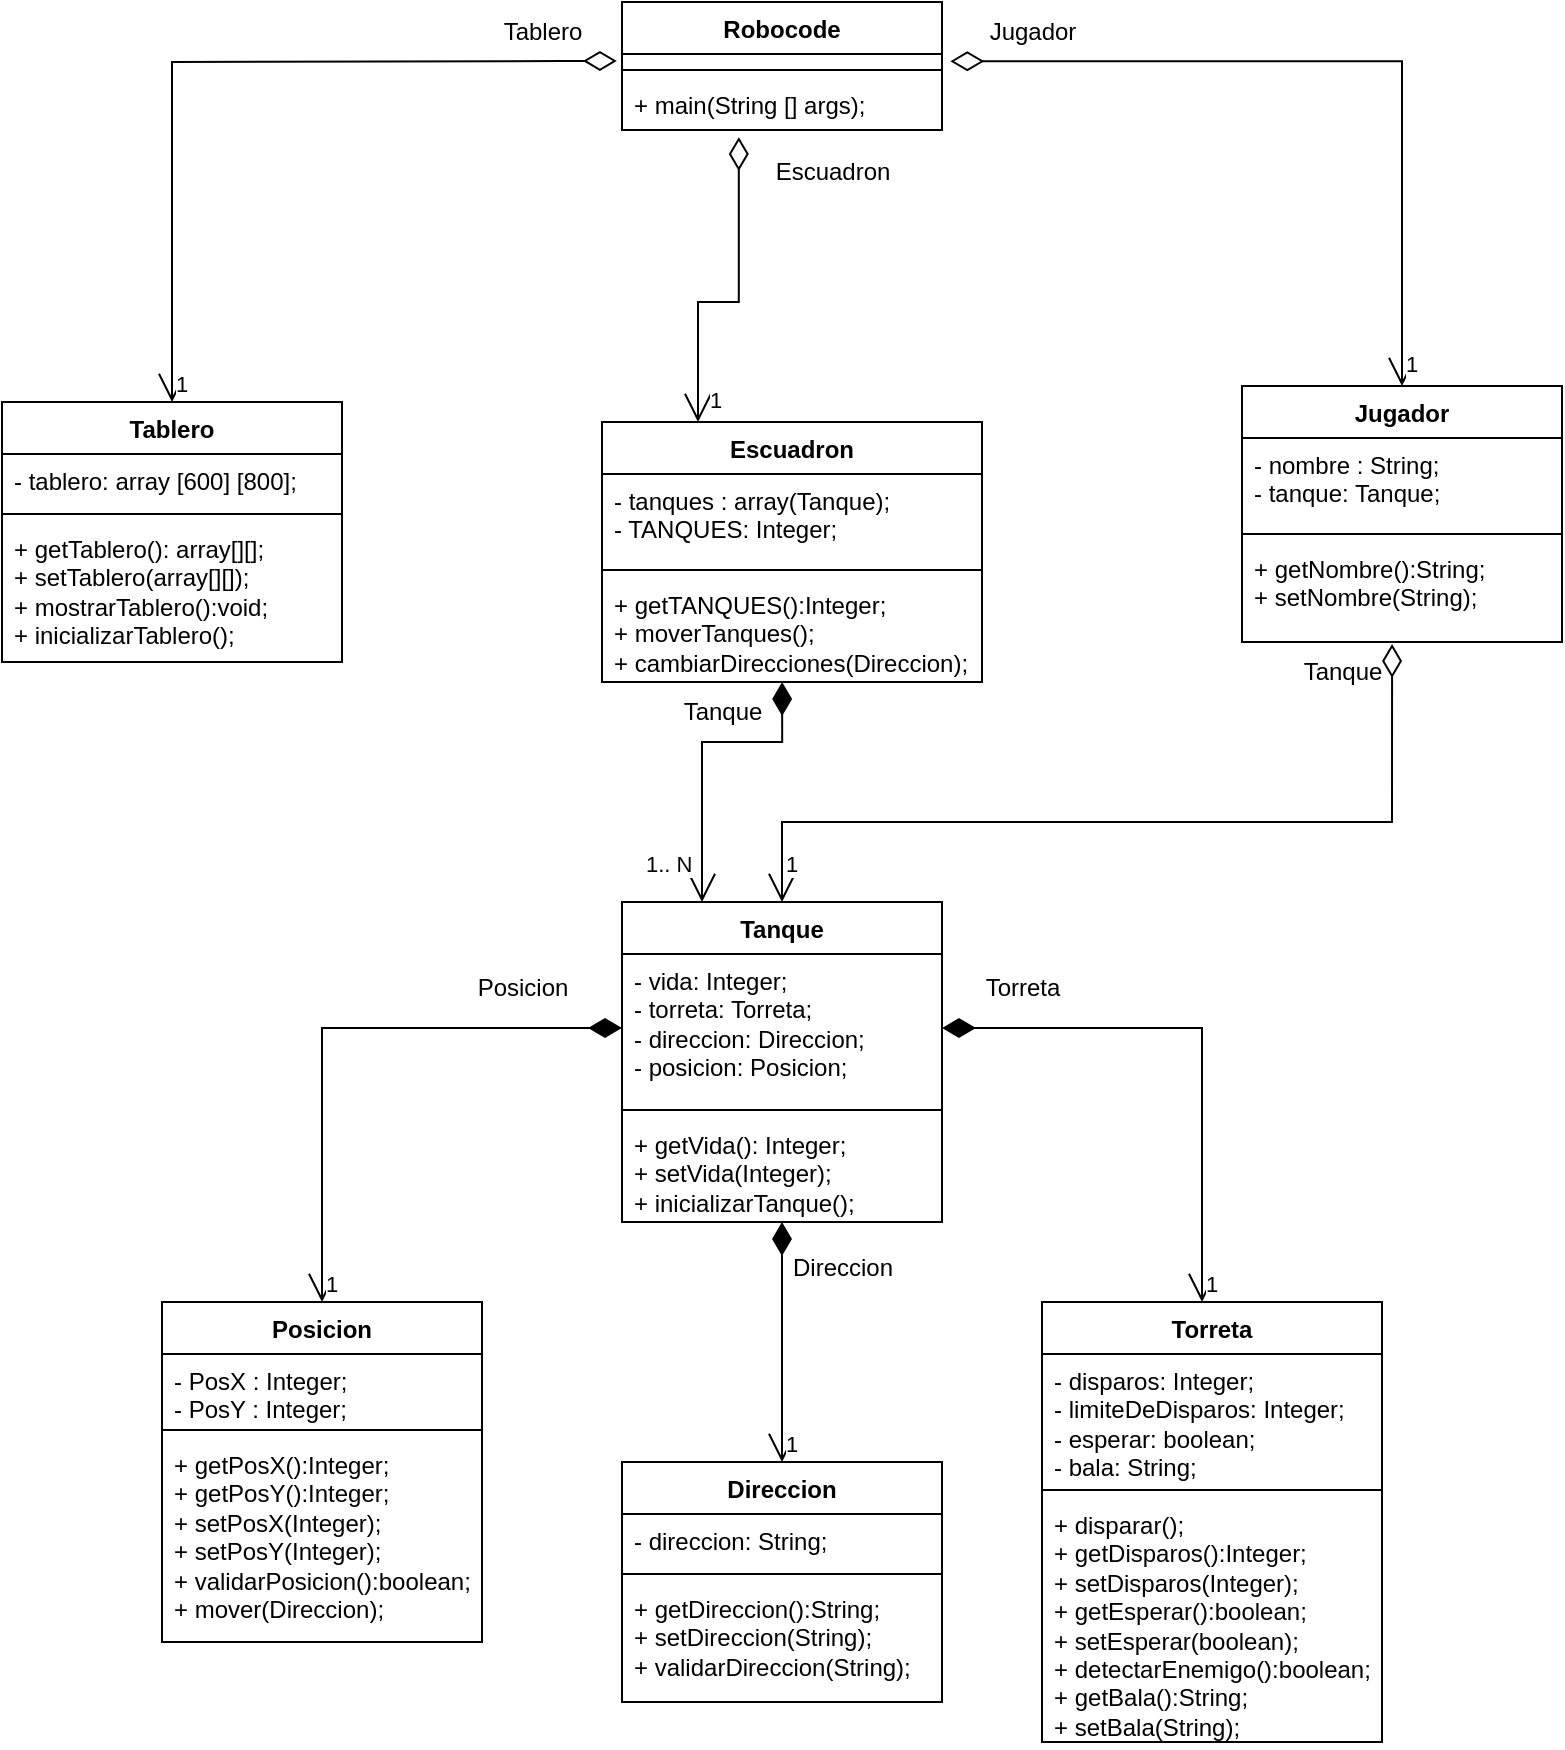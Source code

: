 <mxfile version="22.1.17" type="github" pages="7">
  <diagram name="Robocode" id="bfwevroLSj_1XgWTwHws">
    <mxGraphModel dx="1570" dy="962" grid="1" gridSize="10" guides="1" tooltips="1" connect="1" arrows="1" fold="1" page="1" pageScale="1" pageWidth="850" pageHeight="1100" math="0" shadow="0">
      <root>
        <mxCell id="0" />
        <mxCell id="1" parent="0" />
        <mxCell id="5XeUmKQUPmyNHhM4cwDA-1" value="Tanque" style="swimlane;fontStyle=1;align=center;verticalAlign=top;childLayout=stackLayout;horizontal=1;startSize=26;horizontalStack=0;resizeParent=1;resizeParentMax=0;resizeLast=0;collapsible=1;marginBottom=0;whiteSpace=wrap;html=1;" parent="1" vertex="1">
          <mxGeometry x="360" y="480" width="160" height="160" as="geometry" />
        </mxCell>
        <mxCell id="5XeUmKQUPmyNHhM4cwDA-2" value="&lt;div&gt;- vida: Integer;&lt;/div&gt;&lt;div&gt;- torreta: Torreta;&lt;br&gt;&lt;/div&gt;&lt;div&gt;- direccion: Direccion;&lt;/div&gt;&lt;div&gt;- posicion: Posicion;&lt;br&gt;&lt;/div&gt;" style="text;strokeColor=none;fillColor=none;align=left;verticalAlign=top;spacingLeft=4;spacingRight=4;overflow=hidden;rotatable=0;points=[[0,0.5],[1,0.5]];portConstraint=eastwest;whiteSpace=wrap;html=1;" parent="5XeUmKQUPmyNHhM4cwDA-1" vertex="1">
          <mxGeometry y="26" width="160" height="74" as="geometry" />
        </mxCell>
        <mxCell id="5XeUmKQUPmyNHhM4cwDA-3" value="" style="line;strokeWidth=1;fillColor=none;align=left;verticalAlign=middle;spacingTop=-1;spacingLeft=3;spacingRight=3;rotatable=0;labelPosition=right;points=[];portConstraint=eastwest;strokeColor=inherit;" parent="5XeUmKQUPmyNHhM4cwDA-1" vertex="1">
          <mxGeometry y="100" width="160" height="8" as="geometry" />
        </mxCell>
        <mxCell id="5XeUmKQUPmyNHhM4cwDA-4" value="&lt;div&gt;+ getVida(): Integer;&lt;/div&gt;&lt;div&gt;+ setVida(Integer);&lt;/div&gt;&lt;div&gt;+ inicializarTanque();&lt;br&gt;&lt;/div&gt;" style="text;strokeColor=none;fillColor=none;align=left;verticalAlign=top;spacingLeft=4;spacingRight=4;overflow=hidden;rotatable=0;points=[[0,0.5],[1,0.5]];portConstraint=eastwest;whiteSpace=wrap;html=1;" parent="5XeUmKQUPmyNHhM4cwDA-1" vertex="1">
          <mxGeometry y="108" width="160" height="52" as="geometry" />
        </mxCell>
        <mxCell id="5XeUmKQUPmyNHhM4cwDA-5" value="&lt;div&gt;Torreta&lt;/div&gt;" style="swimlane;fontStyle=1;align=center;verticalAlign=top;childLayout=stackLayout;horizontal=1;startSize=26;horizontalStack=0;resizeParent=1;resizeParentMax=0;resizeLast=0;collapsible=1;marginBottom=0;whiteSpace=wrap;html=1;" parent="1" vertex="1">
          <mxGeometry x="570" y="680" width="170" height="220" as="geometry" />
        </mxCell>
        <mxCell id="5XeUmKQUPmyNHhM4cwDA-6" value="&lt;div&gt;- disparos: Integer;&lt;/div&gt;&lt;div&gt;- limiteDeDisparos: Integer;&lt;br&gt;&lt;/div&gt;&lt;div&gt;- esperar: boolean;&lt;br&gt;&lt;/div&gt;&lt;div&gt;- bala: String;&lt;br&gt;&lt;/div&gt;" style="text;strokeColor=none;fillColor=none;align=left;verticalAlign=top;spacingLeft=4;spacingRight=4;overflow=hidden;rotatable=0;points=[[0,0.5],[1,0.5]];portConstraint=eastwest;whiteSpace=wrap;html=1;" parent="5XeUmKQUPmyNHhM4cwDA-5" vertex="1">
          <mxGeometry y="26" width="170" height="64" as="geometry" />
        </mxCell>
        <mxCell id="5XeUmKQUPmyNHhM4cwDA-7" value="" style="line;strokeWidth=1;fillColor=none;align=left;verticalAlign=middle;spacingTop=-1;spacingLeft=3;spacingRight=3;rotatable=0;labelPosition=right;points=[];portConstraint=eastwest;strokeColor=inherit;" parent="5XeUmKQUPmyNHhM4cwDA-5" vertex="1">
          <mxGeometry y="90" width="170" height="8" as="geometry" />
        </mxCell>
        <mxCell id="5XeUmKQUPmyNHhM4cwDA-8" value="&lt;div&gt;+ disparar();&lt;/div&gt;&lt;div&gt;+ getDisparos():Integer;&lt;/div&gt;&lt;div&gt;+ setDisparos(Integer);&lt;br&gt;&lt;/div&gt;&lt;div&gt;+ getEsperar():boolean;&lt;/div&gt;&lt;div&gt;+ setEsperar(boolean);&lt;br&gt;&lt;/div&gt;&lt;div&gt;+ detectarEnemigo():boolean;&lt;br&gt;&lt;/div&gt;&lt;div&gt;+ getBala():String;&lt;/div&gt;&lt;div&gt;+ setBala(String);&lt;br&gt;&lt;/div&gt;" style="text;strokeColor=none;fillColor=none;align=left;verticalAlign=top;spacingLeft=4;spacingRight=4;overflow=hidden;rotatable=0;points=[[0,0.5],[1,0.5]];portConstraint=eastwest;whiteSpace=wrap;html=1;" parent="5XeUmKQUPmyNHhM4cwDA-5" vertex="1">
          <mxGeometry y="98" width="170" height="122" as="geometry" />
        </mxCell>
        <mxCell id="5XeUmKQUPmyNHhM4cwDA-9" value="Escuadron" style="swimlane;fontStyle=1;align=center;verticalAlign=top;childLayout=stackLayout;horizontal=1;startSize=26;horizontalStack=0;resizeParent=1;resizeParentMax=0;resizeLast=0;collapsible=1;marginBottom=0;whiteSpace=wrap;html=1;" parent="1" vertex="1">
          <mxGeometry x="350" y="240" width="190" height="130" as="geometry" />
        </mxCell>
        <mxCell id="5XeUmKQUPmyNHhM4cwDA-10" value="&lt;div&gt;- tanques : array(Tanque);&lt;/div&gt;&lt;div&gt;- TANQUES: Integer;&lt;br&gt;&lt;/div&gt;" style="text;strokeColor=none;fillColor=none;align=left;verticalAlign=top;spacingLeft=4;spacingRight=4;overflow=hidden;rotatable=0;points=[[0,0.5],[1,0.5]];portConstraint=eastwest;whiteSpace=wrap;html=1;" parent="5XeUmKQUPmyNHhM4cwDA-9" vertex="1">
          <mxGeometry y="26" width="190" height="44" as="geometry" />
        </mxCell>
        <mxCell id="5XeUmKQUPmyNHhM4cwDA-11" value="" style="line;strokeWidth=1;fillColor=none;align=left;verticalAlign=middle;spacingTop=-1;spacingLeft=3;spacingRight=3;rotatable=0;labelPosition=right;points=[];portConstraint=eastwest;strokeColor=inherit;" parent="5XeUmKQUPmyNHhM4cwDA-9" vertex="1">
          <mxGeometry y="70" width="190" height="8" as="geometry" />
        </mxCell>
        <mxCell id="5XeUmKQUPmyNHhM4cwDA-12" value="&lt;div&gt;+ getTANQUES():Integer;&lt;/div&gt;&lt;div&gt;+ moverTanques();&lt;/div&gt;&lt;div&gt;+ cambiarDirecciones(Direccion);&lt;br&gt;&lt;/div&gt;" style="text;strokeColor=none;fillColor=none;align=left;verticalAlign=top;spacingLeft=4;spacingRight=4;overflow=hidden;rotatable=0;points=[[0,0.5],[1,0.5]];portConstraint=eastwest;whiteSpace=wrap;html=1;" parent="5XeUmKQUPmyNHhM4cwDA-9" vertex="1">
          <mxGeometry y="78" width="190" height="52" as="geometry" />
        </mxCell>
        <mxCell id="5XeUmKQUPmyNHhM4cwDA-17" value="Tablero" style="swimlane;fontStyle=1;align=center;verticalAlign=top;childLayout=stackLayout;horizontal=1;startSize=26;horizontalStack=0;resizeParent=1;resizeParentMax=0;resizeLast=0;collapsible=1;marginBottom=0;whiteSpace=wrap;html=1;" parent="1" vertex="1">
          <mxGeometry x="50" y="230" width="170" height="130" as="geometry" />
        </mxCell>
        <mxCell id="5XeUmKQUPmyNHhM4cwDA-18" value="- tablero: array [600] [800];" style="text;strokeColor=none;fillColor=none;align=left;verticalAlign=top;spacingLeft=4;spacingRight=4;overflow=hidden;rotatable=0;points=[[0,0.5],[1,0.5]];portConstraint=eastwest;whiteSpace=wrap;html=1;" parent="5XeUmKQUPmyNHhM4cwDA-17" vertex="1">
          <mxGeometry y="26" width="170" height="26" as="geometry" />
        </mxCell>
        <mxCell id="5XeUmKQUPmyNHhM4cwDA-19" value="" style="line;strokeWidth=1;fillColor=none;align=left;verticalAlign=middle;spacingTop=-1;spacingLeft=3;spacingRight=3;rotatable=0;labelPosition=right;points=[];portConstraint=eastwest;strokeColor=inherit;" parent="5XeUmKQUPmyNHhM4cwDA-17" vertex="1">
          <mxGeometry y="52" width="170" height="8" as="geometry" />
        </mxCell>
        <mxCell id="5XeUmKQUPmyNHhM4cwDA-20" value="&lt;div&gt;+ getTablero(): array[][];&lt;/div&gt;&lt;div&gt;+ setTablero(array[][]);&lt;/div&gt;&lt;div&gt;+ mostrarTablero():void;&lt;br&gt;&lt;/div&gt;&lt;div&gt;+ inicializarTablero();&lt;br&gt;&lt;/div&gt;" style="text;strokeColor=none;fillColor=none;align=left;verticalAlign=top;spacingLeft=4;spacingRight=4;overflow=hidden;rotatable=0;points=[[0,0.5],[1,0.5]];portConstraint=eastwest;whiteSpace=wrap;html=1;" parent="5XeUmKQUPmyNHhM4cwDA-17" vertex="1">
          <mxGeometry y="60" width="170" height="70" as="geometry" />
        </mxCell>
        <mxCell id="5XeUmKQUPmyNHhM4cwDA-21" value="Posicion" style="swimlane;fontStyle=1;align=center;verticalAlign=top;childLayout=stackLayout;horizontal=1;startSize=26;horizontalStack=0;resizeParent=1;resizeParentMax=0;resizeLast=0;collapsible=1;marginBottom=0;whiteSpace=wrap;html=1;" parent="1" vertex="1">
          <mxGeometry x="130" y="680" width="160" height="170" as="geometry" />
        </mxCell>
        <mxCell id="5XeUmKQUPmyNHhM4cwDA-22" value="&lt;div&gt;- PosX : Integer;&lt;/div&gt;&lt;div&gt;- PosY : Integer;&lt;br&gt;&lt;/div&gt;" style="text;strokeColor=none;fillColor=none;align=left;verticalAlign=top;spacingLeft=4;spacingRight=4;overflow=hidden;rotatable=0;points=[[0,0.5],[1,0.5]];portConstraint=eastwest;whiteSpace=wrap;html=1;" parent="5XeUmKQUPmyNHhM4cwDA-21" vertex="1">
          <mxGeometry y="26" width="160" height="34" as="geometry" />
        </mxCell>
        <mxCell id="5XeUmKQUPmyNHhM4cwDA-23" value="" style="line;strokeWidth=1;fillColor=none;align=left;verticalAlign=middle;spacingTop=-1;spacingLeft=3;spacingRight=3;rotatable=0;labelPosition=right;points=[];portConstraint=eastwest;strokeColor=inherit;" parent="5XeUmKQUPmyNHhM4cwDA-21" vertex="1">
          <mxGeometry y="60" width="160" height="8" as="geometry" />
        </mxCell>
        <mxCell id="5XeUmKQUPmyNHhM4cwDA-24" value="&lt;div&gt;+ getPosX():Integer;&lt;/div&gt;&lt;div&gt;+ getPosY():Integer;&lt;/div&gt;&lt;div&gt;+ setPosX(Integer);&lt;/div&gt;&lt;div&gt;+ setPosY(Integer);&lt;br&gt;&lt;/div&gt;&lt;div&gt;+ validarPosicion():boolean;&lt;/div&gt;&lt;div&gt;+ mover(Direccion);&lt;br&gt;&lt;/div&gt;" style="text;strokeColor=none;fillColor=none;align=left;verticalAlign=top;spacingLeft=4;spacingRight=4;overflow=hidden;rotatable=0;points=[[0,0.5],[1,0.5]];portConstraint=eastwest;whiteSpace=wrap;html=1;" parent="5XeUmKQUPmyNHhM4cwDA-21" vertex="1">
          <mxGeometry y="68" width="160" height="102" as="geometry" />
        </mxCell>
        <mxCell id="5XeUmKQUPmyNHhM4cwDA-26" value="Jugador" style="swimlane;fontStyle=1;align=center;verticalAlign=top;childLayout=stackLayout;horizontal=1;startSize=26;horizontalStack=0;resizeParent=1;resizeParentMax=0;resizeLast=0;collapsible=1;marginBottom=0;whiteSpace=wrap;html=1;" parent="1" vertex="1">
          <mxGeometry x="670" y="222" width="160" height="128" as="geometry" />
        </mxCell>
        <mxCell id="5XeUmKQUPmyNHhM4cwDA-27" value="&lt;div&gt;- nombre : String;&lt;/div&gt;&lt;div&gt;- tanque: Tanque;&lt;br&gt;&lt;/div&gt;" style="text;strokeColor=none;fillColor=none;align=left;verticalAlign=top;spacingLeft=4;spacingRight=4;overflow=hidden;rotatable=0;points=[[0,0.5],[1,0.5]];portConstraint=eastwest;whiteSpace=wrap;html=1;" parent="5XeUmKQUPmyNHhM4cwDA-26" vertex="1">
          <mxGeometry y="26" width="160" height="44" as="geometry" />
        </mxCell>
        <mxCell id="5XeUmKQUPmyNHhM4cwDA-28" value="" style="line;strokeWidth=1;fillColor=none;align=left;verticalAlign=middle;spacingTop=-1;spacingLeft=3;spacingRight=3;rotatable=0;labelPosition=right;points=[];portConstraint=eastwest;strokeColor=inherit;" parent="5XeUmKQUPmyNHhM4cwDA-26" vertex="1">
          <mxGeometry y="70" width="160" height="8" as="geometry" />
        </mxCell>
        <mxCell id="5XeUmKQUPmyNHhM4cwDA-29" value="&lt;div&gt;+ getNombre():String;&lt;/div&gt;&lt;div&gt;+ setNombre(String);&lt;br&gt;&lt;/div&gt;" style="text;strokeColor=none;fillColor=none;align=left;verticalAlign=top;spacingLeft=4;spacingRight=4;overflow=hidden;rotatable=0;points=[[0,0.5],[1,0.5]];portConstraint=eastwest;whiteSpace=wrap;html=1;" parent="5XeUmKQUPmyNHhM4cwDA-26" vertex="1">
          <mxGeometry y="78" width="160" height="50" as="geometry" />
        </mxCell>
        <mxCell id="5XeUmKQUPmyNHhM4cwDA-30" value="Direccion" style="swimlane;fontStyle=1;align=center;verticalAlign=top;childLayout=stackLayout;horizontal=1;startSize=26;horizontalStack=0;resizeParent=1;resizeParentMax=0;resizeLast=0;collapsible=1;marginBottom=0;whiteSpace=wrap;html=1;" parent="1" vertex="1">
          <mxGeometry x="360" y="760" width="160" height="120" as="geometry" />
        </mxCell>
        <mxCell id="5XeUmKQUPmyNHhM4cwDA-31" value="- direccion: String;" style="text;strokeColor=none;fillColor=none;align=left;verticalAlign=top;spacingLeft=4;spacingRight=4;overflow=hidden;rotatable=0;points=[[0,0.5],[1,0.5]];portConstraint=eastwest;whiteSpace=wrap;html=1;" parent="5XeUmKQUPmyNHhM4cwDA-30" vertex="1">
          <mxGeometry y="26" width="160" height="26" as="geometry" />
        </mxCell>
        <mxCell id="5XeUmKQUPmyNHhM4cwDA-32" value="" style="line;strokeWidth=1;fillColor=none;align=left;verticalAlign=middle;spacingTop=-1;spacingLeft=3;spacingRight=3;rotatable=0;labelPosition=right;points=[];portConstraint=eastwest;strokeColor=inherit;" parent="5XeUmKQUPmyNHhM4cwDA-30" vertex="1">
          <mxGeometry y="52" width="160" height="8" as="geometry" />
        </mxCell>
        <mxCell id="5XeUmKQUPmyNHhM4cwDA-33" value="&lt;div&gt;+ getDireccion():String;&lt;/div&gt;&lt;div&gt;+ setDireccion(String);&lt;/div&gt;&lt;div&gt;+ validarDireccion(String);&lt;br&gt;&lt;/div&gt;" style="text;strokeColor=none;fillColor=none;align=left;verticalAlign=top;spacingLeft=4;spacingRight=4;overflow=hidden;rotatable=0;points=[[0,0.5],[1,0.5]];portConstraint=eastwest;whiteSpace=wrap;html=1;" parent="5XeUmKQUPmyNHhM4cwDA-30" vertex="1">
          <mxGeometry y="60" width="160" height="60" as="geometry" />
        </mxCell>
        <mxCell id="5XeUmKQUPmyNHhM4cwDA-35" value="1" style="endArrow=open;html=1;endSize=12;startArrow=diamondThin;startSize=14;startFill=0;edgeStyle=orthogonalEdgeStyle;align=left;verticalAlign=bottom;rounded=0;exitX=-0.016;exitY=0.87;exitDx=0;exitDy=0;entryX=0.5;entryY=0;entryDx=0;entryDy=0;exitPerimeter=0;" parent="1" source="jE1rswLbVBogttY3JoMt-3" target="5XeUmKQUPmyNHhM4cwDA-17" edge="1">
          <mxGeometry x="1" relative="1" as="geometry">
            <mxPoint x="360" y="79" as="sourcePoint" />
            <mxPoint x="510" y="150" as="targetPoint" />
            <Array as="points">
              <mxPoint x="330" y="59" />
              <mxPoint x="135" y="60" />
            </Array>
            <mxPoint as="offset" />
          </mxGeometry>
        </mxCell>
        <mxCell id="5XeUmKQUPmyNHhM4cwDA-37" value="1" style="endArrow=open;html=1;endSize=12;startArrow=diamondThin;startSize=14;startFill=0;edgeStyle=orthogonalEdgeStyle;align=left;verticalAlign=bottom;rounded=0;entryX=0.5;entryY=0;entryDx=0;entryDy=0;exitX=1.026;exitY=0.907;exitDx=0;exitDy=0;exitPerimeter=0;" parent="1" source="jE1rswLbVBogttY3JoMt-3" target="5XeUmKQUPmyNHhM4cwDA-26" edge="1">
          <mxGeometry x="0.989" relative="1" as="geometry">
            <mxPoint x="520" y="80" as="sourcePoint" />
            <mxPoint x="680" y="80" as="targetPoint" />
            <mxPoint as="offset" />
            <Array as="points">
              <mxPoint x="750" y="60" />
            </Array>
          </mxGeometry>
        </mxCell>
        <mxCell id="5XeUmKQUPmyNHhM4cwDA-39" value="Tablero" style="text;html=1;align=center;verticalAlign=middle;resizable=0;points=[];autosize=1;strokeColor=none;fillColor=none;" parent="1" vertex="1">
          <mxGeometry x="290" y="30" width="60" height="30" as="geometry" />
        </mxCell>
        <mxCell id="5XeUmKQUPmyNHhM4cwDA-40" value="Jugador" style="text;html=1;align=center;verticalAlign=middle;resizable=0;points=[];autosize=1;strokeColor=none;fillColor=none;" parent="1" vertex="1">
          <mxGeometry x="530" y="30" width="70" height="30" as="geometry" />
        </mxCell>
        <mxCell id="5XeUmKQUPmyNHhM4cwDA-41" value="Escuadron" style="text;html=1;align=center;verticalAlign=middle;resizable=0;points=[];autosize=1;strokeColor=none;fillColor=none;" parent="1" vertex="1">
          <mxGeometry x="425" y="100" width="80" height="30" as="geometry" />
        </mxCell>
        <mxCell id="5XeUmKQUPmyNHhM4cwDA-44" value="1" style="endArrow=open;html=1;endSize=12;startArrow=diamondThin;startSize=14;startFill=0;edgeStyle=orthogonalEdgeStyle;align=left;verticalAlign=bottom;rounded=0;exitX=0.469;exitY=1.02;exitDx=0;exitDy=0;exitPerimeter=0;entryX=0.5;entryY=0;entryDx=0;entryDy=0;" parent="1" source="5XeUmKQUPmyNHhM4cwDA-29" target="5XeUmKQUPmyNHhM4cwDA-1" edge="1">
          <mxGeometry x="0.954" relative="1" as="geometry">
            <mxPoint x="480" y="350" as="sourcePoint" />
            <mxPoint x="640" y="350" as="targetPoint" />
            <Array as="points">
              <mxPoint x="745" y="440" />
              <mxPoint x="440" y="440" />
            </Array>
            <mxPoint as="offset" />
          </mxGeometry>
        </mxCell>
        <mxCell id="5XeUmKQUPmyNHhM4cwDA-45" value="1.. N" style="endArrow=open;html=1;endSize=12;startArrow=diamondThin;startSize=14;startFill=1;edgeStyle=orthogonalEdgeStyle;align=left;verticalAlign=bottom;rounded=0;exitX=0.474;exitY=1;exitDx=0;exitDy=0;exitPerimeter=0;entryX=0.25;entryY=0;entryDx=0;entryDy=0;" parent="1" source="5XeUmKQUPmyNHhM4cwDA-12" target="5XeUmKQUPmyNHhM4cwDA-1" edge="1">
          <mxGeometry x="0.867" y="-30" relative="1" as="geometry">
            <mxPoint x="480" y="300" as="sourcePoint" />
            <mxPoint x="640" y="300" as="targetPoint" />
            <Array as="points">
              <mxPoint x="440" y="400" />
              <mxPoint x="400" y="400" />
            </Array>
            <mxPoint as="offset" />
          </mxGeometry>
        </mxCell>
        <mxCell id="5XeUmKQUPmyNHhM4cwDA-47" value="Tanque" style="text;html=1;align=center;verticalAlign=middle;resizable=0;points=[];autosize=1;strokeColor=none;fillColor=none;" parent="1" vertex="1">
          <mxGeometry x="380" y="370" width="60" height="30" as="geometry" />
        </mxCell>
        <mxCell id="5XeUmKQUPmyNHhM4cwDA-48" value="Tanque" style="text;html=1;align=center;verticalAlign=middle;resizable=0;points=[];autosize=1;strokeColor=none;fillColor=none;" parent="1" vertex="1">
          <mxGeometry x="690" y="350" width="60" height="30" as="geometry" />
        </mxCell>
        <mxCell id="5XeUmKQUPmyNHhM4cwDA-49" value="1" style="endArrow=open;html=1;endSize=12;startArrow=diamondThin;startSize=14;startFill=1;edgeStyle=orthogonalEdgeStyle;align=left;verticalAlign=bottom;rounded=0;exitX=0;exitY=0.5;exitDx=0;exitDy=0;entryX=0.25;entryY=0;entryDx=0;entryDy=0;" parent="1" source="5XeUmKQUPmyNHhM4cwDA-2" edge="1">
          <mxGeometry x="1" relative="1" as="geometry">
            <mxPoint x="250" y="570" as="sourcePoint" />
            <mxPoint x="210" y="680" as="targetPoint" />
            <Array as="points">
              <mxPoint x="210" y="543" />
            </Array>
            <mxPoint as="offset" />
          </mxGeometry>
        </mxCell>
        <mxCell id="5XeUmKQUPmyNHhM4cwDA-50" value="1" style="endArrow=open;html=1;endSize=12;startArrow=diamondThin;startSize=14;startFill=1;edgeStyle=orthogonalEdgeStyle;align=left;verticalAlign=bottom;rounded=0;exitX=1;exitY=0.5;exitDx=0;exitDy=0;entryX=0.25;entryY=0;entryDx=0;entryDy=0;" parent="1" source="5XeUmKQUPmyNHhM4cwDA-2" edge="1">
          <mxGeometry x="1" relative="1" as="geometry">
            <mxPoint x="800" y="543" as="sourcePoint" />
            <mxPoint x="650" y="680" as="targetPoint" />
            <Array as="points">
              <mxPoint x="650" y="543" />
            </Array>
            <mxPoint as="offset" />
          </mxGeometry>
        </mxCell>
        <mxCell id="5XeUmKQUPmyNHhM4cwDA-51" value="1" style="endArrow=open;html=1;endSize=12;startArrow=diamondThin;startSize=14;startFill=1;edgeStyle=orthogonalEdgeStyle;align=left;verticalAlign=bottom;rounded=0;entryX=0.5;entryY=0;entryDx=0;entryDy=0;" parent="1" target="5XeUmKQUPmyNHhM4cwDA-30" edge="1">
          <mxGeometry x="1" relative="1" as="geometry">
            <mxPoint x="440" y="640" as="sourcePoint" />
            <mxPoint x="432.56" y="727.56" as="targetPoint" />
            <Array as="points">
              <mxPoint x="440" y="730" />
              <mxPoint x="440" y="730" />
            </Array>
            <mxPoint as="offset" />
          </mxGeometry>
        </mxCell>
        <mxCell id="5XeUmKQUPmyNHhM4cwDA-52" value="Posicion" style="text;html=1;align=center;verticalAlign=middle;resizable=0;points=[];autosize=1;strokeColor=none;fillColor=none;" parent="1" vertex="1">
          <mxGeometry x="275" y="508" width="70" height="30" as="geometry" />
        </mxCell>
        <mxCell id="5XeUmKQUPmyNHhM4cwDA-53" value="Torreta" style="text;html=1;align=center;verticalAlign=middle;resizable=0;points=[];autosize=1;strokeColor=none;fillColor=none;" parent="1" vertex="1">
          <mxGeometry x="530" y="508" width="60" height="30" as="geometry" />
        </mxCell>
        <mxCell id="5XeUmKQUPmyNHhM4cwDA-54" value="Direccion" style="text;html=1;align=center;verticalAlign=middle;resizable=0;points=[];autosize=1;strokeColor=none;fillColor=none;" parent="1" vertex="1">
          <mxGeometry x="435" y="648" width="70" height="30" as="geometry" />
        </mxCell>
        <mxCell id="jE1rswLbVBogttY3JoMt-2" value="Robocode" style="swimlane;fontStyle=1;align=center;verticalAlign=top;childLayout=stackLayout;horizontal=1;startSize=26;horizontalStack=0;resizeParent=1;resizeParentMax=0;resizeLast=0;collapsible=1;marginBottom=0;whiteSpace=wrap;html=1;" parent="1" vertex="1">
          <mxGeometry x="360" y="30" width="160" height="64" as="geometry" />
        </mxCell>
        <mxCell id="jE1rswLbVBogttY3JoMt-3" value="+ field: type" style="text;strokeColor=none;fillColor=none;align=left;verticalAlign=top;spacingLeft=4;spacingRight=4;overflow=hidden;rotatable=0;points=[[0,0.5],[1,0.5]];portConstraint=eastwest;whiteSpace=wrap;html=1;" parent="jE1rswLbVBogttY3JoMt-2" vertex="1">
          <mxGeometry y="26" width="160" height="4" as="geometry" />
        </mxCell>
        <mxCell id="jE1rswLbVBogttY3JoMt-4" value="" style="line;strokeWidth=1;fillColor=none;align=left;verticalAlign=middle;spacingTop=-1;spacingLeft=3;spacingRight=3;rotatable=0;labelPosition=right;points=[];portConstraint=eastwest;strokeColor=inherit;" parent="jE1rswLbVBogttY3JoMt-2" vertex="1">
          <mxGeometry y="30" width="160" height="8" as="geometry" />
        </mxCell>
        <mxCell id="jE1rswLbVBogttY3JoMt-5" value="+ main(String [] args);" style="text;strokeColor=none;fillColor=none;align=left;verticalAlign=top;spacingLeft=4;spacingRight=4;overflow=hidden;rotatable=0;points=[[0,0.5],[1,0.5]];portConstraint=eastwest;whiteSpace=wrap;html=1;" parent="jE1rswLbVBogttY3JoMt-2" vertex="1">
          <mxGeometry y="38" width="160" height="26" as="geometry" />
        </mxCell>
        <mxCell id="jE1rswLbVBogttY3JoMt-6" value="1" style="endArrow=open;html=1;endSize=12;startArrow=diamondThin;startSize=14;startFill=0;edgeStyle=orthogonalEdgeStyle;align=left;verticalAlign=bottom;rounded=0;exitX=0.365;exitY=1.137;exitDx=0;exitDy=0;exitPerimeter=0;entryX=0.25;entryY=0;entryDx=0;entryDy=0;" parent="1" source="jE1rswLbVBogttY3JoMt-5" target="5XeUmKQUPmyNHhM4cwDA-9" edge="1">
          <mxGeometry x="0.992" y="2" relative="1" as="geometry">
            <mxPoint x="390" y="150" as="sourcePoint" />
            <mxPoint x="550" y="150" as="targetPoint" />
            <Array as="points">
              <mxPoint x="418" y="180" />
              <mxPoint x="398" y="180" />
              <mxPoint x="398" y="240" />
            </Array>
            <mxPoint x="2" y="-2" as="offset" />
          </mxGeometry>
        </mxCell>
      </root>
    </mxGraphModel>
  </diagram>
  <diagram id="gVOFrZcJd1pqse_y02Xl" name="Libreria de graficos 2D">
    <mxGraphModel dx="1427" dy="875" grid="1" gridSize="10" guides="1" tooltips="1" connect="1" arrows="1" fold="1" page="1" pageScale="1" pageWidth="850" pageHeight="1100" math="0" shadow="0">
      <root>
        <mxCell id="0" />
        <mxCell id="1" parent="0" />
        <mxCell id="nczlx4WcE7WU2fmWsEKa-5" value="Graficar" style="swimlane;fontStyle=1;align=center;verticalAlign=top;childLayout=stackLayout;horizontal=1;startSize=26;horizontalStack=0;resizeParent=1;resizeParentMax=0;resizeLast=0;collapsible=1;marginBottom=0;whiteSpace=wrap;html=1;" parent="1" vertex="1">
          <mxGeometry x="50" y="110" width="160" height="64" as="geometry" />
        </mxCell>
        <mxCell id="nczlx4WcE7WU2fmWsEKa-6" value="+ field: type" style="text;strokeColor=none;fillColor=none;align=left;verticalAlign=top;spacingLeft=4;spacingRight=4;overflow=hidden;rotatable=0;points=[[0,0.5],[1,0.5]];portConstraint=eastwest;whiteSpace=wrap;html=1;" parent="nczlx4WcE7WU2fmWsEKa-5" vertex="1">
          <mxGeometry y="26" width="160" height="4" as="geometry" />
        </mxCell>
        <mxCell id="nczlx4WcE7WU2fmWsEKa-7" value="" style="line;strokeWidth=1;fillColor=none;align=left;verticalAlign=middle;spacingTop=-1;spacingLeft=3;spacingRight=3;rotatable=0;labelPosition=right;points=[];portConstraint=eastwest;strokeColor=inherit;" parent="nczlx4WcE7WU2fmWsEKa-5" vertex="1">
          <mxGeometry y="30" width="160" height="8" as="geometry" />
        </mxCell>
        <mxCell id="nczlx4WcE7WU2fmWsEKa-8" value="+ main(String [] args);" style="text;strokeColor=none;fillColor=none;align=left;verticalAlign=top;spacingLeft=4;spacingRight=4;overflow=hidden;rotatable=0;points=[[0,0.5],[1,0.5]];portConstraint=eastwest;whiteSpace=wrap;html=1;" parent="nczlx4WcE7WU2fmWsEKa-5" vertex="1">
          <mxGeometry y="38" width="160" height="26" as="geometry" />
        </mxCell>
        <mxCell id="nczlx4WcE7WU2fmWsEKa-9" value="Grafico" style="swimlane;fontStyle=1;align=center;verticalAlign=top;childLayout=stackLayout;horizontal=1;startSize=26;horizontalStack=0;resizeParent=1;resizeParentMax=0;resizeLast=0;collapsible=1;marginBottom=0;whiteSpace=wrap;html=1;" parent="1" vertex="1">
          <mxGeometry x="310" y="230" width="160" height="168" as="geometry" />
        </mxCell>
        <mxCell id="nczlx4WcE7WU2fmWsEKa-10" value="&lt;div&gt;- color: String;&lt;/div&gt;&lt;div&gt;- posicion: Posicion;&lt;br&gt;&lt;/div&gt;" style="text;strokeColor=none;fillColor=none;align=left;verticalAlign=top;spacingLeft=4;spacingRight=4;overflow=hidden;rotatable=0;points=[[0,0.5],[1,0.5]];portConstraint=eastwest;whiteSpace=wrap;html=1;" parent="nczlx4WcE7WU2fmWsEKa-9" vertex="1">
          <mxGeometry y="26" width="160" height="44" as="geometry" />
        </mxCell>
        <mxCell id="nczlx4WcE7WU2fmWsEKa-11" value="" style="line;strokeWidth=1;fillColor=none;align=left;verticalAlign=middle;spacingTop=-1;spacingLeft=3;spacingRight=3;rotatable=0;labelPosition=right;points=[];portConstraint=eastwest;strokeColor=inherit;" parent="nczlx4WcE7WU2fmWsEKa-9" vertex="1">
          <mxGeometry y="70" width="160" height="8" as="geometry" />
        </mxCell>
        <mxCell id="nczlx4WcE7WU2fmWsEKa-12" value="&lt;div&gt;+ getColor():String;&lt;/div&gt;&lt;div&gt;+ setColor(String);&lt;/div&gt;&lt;div&gt;+ dibujar();&lt;/div&gt;&lt;div&gt;+ rotar(int);&lt;/div&gt;&lt;div&gt;+ mover(int, int);&lt;br&gt;&lt;/div&gt;" style="text;strokeColor=none;fillColor=none;align=left;verticalAlign=top;spacingLeft=4;spacingRight=4;overflow=hidden;rotatable=0;points=[[0,0.5],[1,0.5]];portConstraint=eastwest;whiteSpace=wrap;html=1;" parent="nczlx4WcE7WU2fmWsEKa-9" vertex="1">
          <mxGeometry y="78" width="160" height="90" as="geometry" />
        </mxCell>
        <mxCell id="nczlx4WcE7WU2fmWsEKa-13" value="Circulo" style="swimlane;fontStyle=1;align=center;verticalAlign=top;childLayout=stackLayout;horizontal=1;startSize=26;horizontalStack=0;resizeParent=1;resizeParentMax=0;resizeLast=0;collapsible=1;marginBottom=0;whiteSpace=wrap;html=1;" parent="1" vertex="1">
          <mxGeometry x="30" y="530" width="160" height="150" as="geometry" />
        </mxCell>
        <mxCell id="nczlx4WcE7WU2fmWsEKa-14" value="&lt;div&gt;- radio: Integer;&lt;/div&gt;" style="text;strokeColor=none;fillColor=none;align=left;verticalAlign=top;spacingLeft=4;spacingRight=4;overflow=hidden;rotatable=0;points=[[0,0.5],[1,0.5]];portConstraint=eastwest;whiteSpace=wrap;html=1;" parent="nczlx4WcE7WU2fmWsEKa-13" vertex="1">
          <mxGeometry y="26" width="160" height="26" as="geometry" />
        </mxCell>
        <mxCell id="nczlx4WcE7WU2fmWsEKa-15" value="" style="line;strokeWidth=1;fillColor=none;align=left;verticalAlign=middle;spacingTop=-1;spacingLeft=3;spacingRight=3;rotatable=0;labelPosition=right;points=[];portConstraint=eastwest;strokeColor=inherit;" parent="nczlx4WcE7WU2fmWsEKa-13" vertex="1">
          <mxGeometry y="52" width="160" height="8" as="geometry" />
        </mxCell>
        <mxCell id="nczlx4WcE7WU2fmWsEKa-16" value="&lt;div&gt;+ dibujar();&lt;/div&gt;&lt;div&gt;+ rotar(int);&lt;/div&gt;&lt;div&gt;+ mover(int, int);&lt;/div&gt;&lt;div&gt;+ getRadio():Integer;&lt;/div&gt;&lt;div&gt;+ setRadio(Integer);&lt;br&gt;&lt;/div&gt;" style="text;strokeColor=none;fillColor=none;align=left;verticalAlign=top;spacingLeft=4;spacingRight=4;overflow=hidden;rotatable=0;points=[[0,0.5],[1,0.5]];portConstraint=eastwest;whiteSpace=wrap;html=1;" parent="nczlx4WcE7WU2fmWsEKa-13" vertex="1">
          <mxGeometry y="60" width="160" height="90" as="geometry" />
        </mxCell>
        <mxCell id="nczlx4WcE7WU2fmWsEKa-17" value="Rectangulo" style="swimlane;fontStyle=1;align=center;verticalAlign=top;childLayout=stackLayout;horizontal=1;startSize=26;horizontalStack=0;resizeParent=1;resizeParentMax=0;resizeLast=0;collapsible=1;marginBottom=0;whiteSpace=wrap;html=1;" parent="1" vertex="1">
          <mxGeometry x="220" y="530" width="160" height="178" as="geometry" />
        </mxCell>
        <mxCell id="nczlx4WcE7WU2fmWsEKa-18" value="&lt;div&gt;- lado1: Integer;&lt;/div&gt;&lt;div&gt;- lado2 : Integer;&lt;br&gt;&lt;/div&gt;" style="text;strokeColor=none;fillColor=none;align=left;verticalAlign=top;spacingLeft=4;spacingRight=4;overflow=hidden;rotatable=0;points=[[0,0.5],[1,0.5]];portConstraint=eastwest;whiteSpace=wrap;html=1;" parent="nczlx4WcE7WU2fmWsEKa-17" vertex="1">
          <mxGeometry y="26" width="160" height="34" as="geometry" />
        </mxCell>
        <mxCell id="nczlx4WcE7WU2fmWsEKa-19" value="" style="line;strokeWidth=1;fillColor=none;align=left;verticalAlign=middle;spacingTop=-1;spacingLeft=3;spacingRight=3;rotatable=0;labelPosition=right;points=[];portConstraint=eastwest;strokeColor=inherit;" parent="nczlx4WcE7WU2fmWsEKa-17" vertex="1">
          <mxGeometry y="60" width="160" height="8" as="geometry" />
        </mxCell>
        <mxCell id="nczlx4WcE7WU2fmWsEKa-20" value="&lt;div&gt;+ dibujar();&lt;/div&gt;&lt;div&gt;+ rotar(int);&lt;/div&gt;&lt;div&gt;+ mover(int, int);&lt;/div&gt;&lt;div&gt;+ setLado1(Integer);&lt;/div&gt;&lt;div&gt;+ setLado2(Integer);&lt;/div&gt;&lt;div&gt;+ getLado1():Integer;&lt;/div&gt;&lt;div&gt;+ getLado2():Integer;&lt;br&gt;&lt;/div&gt;" style="text;strokeColor=none;fillColor=none;align=left;verticalAlign=top;spacingLeft=4;spacingRight=4;overflow=hidden;rotatable=0;points=[[0,0.5],[1,0.5]];portConstraint=eastwest;whiteSpace=wrap;html=1;" parent="nczlx4WcE7WU2fmWsEKa-17" vertex="1">
          <mxGeometry y="68" width="160" height="110" as="geometry" />
        </mxCell>
        <mxCell id="nczlx4WcE7WU2fmWsEKa-21" value="Cuadrado" style="swimlane;fontStyle=1;align=center;verticalAlign=top;childLayout=stackLayout;horizontal=1;startSize=26;horizontalStack=0;resizeParent=1;resizeParentMax=0;resizeLast=0;collapsible=1;marginBottom=0;whiteSpace=wrap;html=1;" parent="1" vertex="1">
          <mxGeometry x="420" y="530" width="160" height="140" as="geometry" />
        </mxCell>
        <mxCell id="nczlx4WcE7WU2fmWsEKa-22" value="- lado : Integer;" style="text;strokeColor=none;fillColor=none;align=left;verticalAlign=top;spacingLeft=4;spacingRight=4;overflow=hidden;rotatable=0;points=[[0,0.5],[1,0.5]];portConstraint=eastwest;whiteSpace=wrap;html=1;" parent="nczlx4WcE7WU2fmWsEKa-21" vertex="1">
          <mxGeometry y="26" width="160" height="26" as="geometry" />
        </mxCell>
        <mxCell id="nczlx4WcE7WU2fmWsEKa-23" value="" style="line;strokeWidth=1;fillColor=none;align=left;verticalAlign=middle;spacingTop=-1;spacingLeft=3;spacingRight=3;rotatable=0;labelPosition=right;points=[];portConstraint=eastwest;strokeColor=inherit;" parent="nczlx4WcE7WU2fmWsEKa-21" vertex="1">
          <mxGeometry y="52" width="160" height="8" as="geometry" />
        </mxCell>
        <mxCell id="nczlx4WcE7WU2fmWsEKa-24" value="&lt;div&gt;+ getLado():Integer;&lt;/div&gt;&lt;div&gt;+ setLado(Integer);&lt;/div&gt;&lt;div&gt;&lt;div&gt;+ dibujar();&lt;/div&gt;&lt;div&gt;+ rotar(int);&lt;/div&gt;+ mover(int, int);&lt;/div&gt;" style="text;strokeColor=none;fillColor=none;align=left;verticalAlign=top;spacingLeft=4;spacingRight=4;overflow=hidden;rotatable=0;points=[[0,0.5],[1,0.5]];portConstraint=eastwest;whiteSpace=wrap;html=1;" parent="nczlx4WcE7WU2fmWsEKa-21" vertex="1">
          <mxGeometry y="60" width="160" height="80" as="geometry" />
        </mxCell>
        <mxCell id="CN3YUIv2KzN-5M6qzwy4-1" value="Posicion" style="swimlane;fontStyle=1;align=center;verticalAlign=top;childLayout=stackLayout;horizontal=1;startSize=26;horizontalStack=0;resizeParent=1;resizeParentMax=0;resizeLast=0;collapsible=1;marginBottom=0;whiteSpace=wrap;html=1;" parent="1" vertex="1">
          <mxGeometry x="620" y="440" width="160" height="140" as="geometry" />
        </mxCell>
        <mxCell id="CN3YUIv2KzN-5M6qzwy4-2" value="&lt;div&gt;- posX : Integer;&lt;/div&gt;&lt;div&gt;- posY : Integer;&lt;br&gt;&lt;/div&gt;" style="text;strokeColor=none;fillColor=none;align=left;verticalAlign=top;spacingLeft=4;spacingRight=4;overflow=hidden;rotatable=0;points=[[0,0.5],[1,0.5]];portConstraint=eastwest;whiteSpace=wrap;html=1;" parent="CN3YUIv2KzN-5M6qzwy4-1" vertex="1">
          <mxGeometry y="26" width="160" height="34" as="geometry" />
        </mxCell>
        <mxCell id="CN3YUIv2KzN-5M6qzwy4-3" value="" style="line;strokeWidth=1;fillColor=none;align=left;verticalAlign=middle;spacingTop=-1;spacingLeft=3;spacingRight=3;rotatable=0;labelPosition=right;points=[];portConstraint=eastwest;strokeColor=inherit;" parent="CN3YUIv2KzN-5M6qzwy4-1" vertex="1">
          <mxGeometry y="60" width="160" height="8" as="geometry" />
        </mxCell>
        <mxCell id="CN3YUIv2KzN-5M6qzwy4-4" value="&lt;div&gt;+ getPosX():Integer;&lt;/div&gt;&lt;div&gt;+ getPosY():Integer;&lt;/div&gt;&lt;div&gt;+ setPosX(Integer);&lt;/div&gt;&lt;div&gt;+ setPosY(Integer);&lt;br&gt;&lt;/div&gt;" style="text;strokeColor=none;fillColor=none;align=left;verticalAlign=top;spacingLeft=4;spacingRight=4;overflow=hidden;rotatable=0;points=[[0,0.5],[1,0.5]];portConstraint=eastwest;whiteSpace=wrap;html=1;" parent="CN3YUIv2KzN-5M6qzwy4-1" vertex="1">
          <mxGeometry y="68" width="160" height="72" as="geometry" />
        </mxCell>
        <mxCell id="CN3YUIv2KzN-5M6qzwy4-5" value="1" style="endArrow=open;html=1;endSize=12;startArrow=diamondThin;startSize=14;startFill=0;edgeStyle=orthogonalEdgeStyle;align=left;verticalAlign=bottom;rounded=0;exitX=1;exitY=0.5;exitDx=0;exitDy=0;entryX=0.25;entryY=0;entryDx=0;entryDy=0;" parent="1" source="nczlx4WcE7WU2fmWsEKa-12" target="CN3YUIv2KzN-5M6qzwy4-1" edge="1">
          <mxGeometry x="0.928" relative="1" as="geometry">
            <mxPoint x="310" y="600" as="sourcePoint" />
            <mxPoint x="470" y="600" as="targetPoint" />
            <Array as="points">
              <mxPoint x="660" y="353" />
            </Array>
            <mxPoint as="offset" />
          </mxGeometry>
        </mxCell>
        <mxCell id="CN3YUIv2KzN-5M6qzwy4-7" value="1..N" style="endArrow=open;html=1;endSize=12;startArrow=diamondThin;startSize=14;startFill=0;edgeStyle=orthogonalEdgeStyle;align=left;verticalAlign=bottom;rounded=0;exitX=0.435;exitY=1.145;exitDx=0;exitDy=0;exitPerimeter=0;entryX=0.5;entryY=0;entryDx=0;entryDy=0;" parent="1" source="nczlx4WcE7WU2fmWsEKa-8" target="nczlx4WcE7WU2fmWsEKa-9" edge="1">
          <mxGeometry x="0.938" relative="1" as="geometry">
            <mxPoint x="60" y="240" as="sourcePoint" />
            <mxPoint x="220" y="240" as="targetPoint" />
            <Array as="points">
              <mxPoint x="120" y="200" />
              <mxPoint x="390" y="200" />
            </Array>
            <mxPoint as="offset" />
          </mxGeometry>
        </mxCell>
        <mxCell id="CN3YUIv2KzN-5M6qzwy4-8" value="Extends" style="endArrow=block;endSize=16;endFill=0;html=1;rounded=0;entryX=0.479;entryY=1.063;entryDx=0;entryDy=0;entryPerimeter=0;exitX=0.5;exitY=0;exitDx=0;exitDy=0;" parent="1" source="nczlx4WcE7WU2fmWsEKa-17" target="nczlx4WcE7WU2fmWsEKa-12" edge="1">
          <mxGeometry width="160" relative="1" as="geometry">
            <mxPoint x="120" y="490" as="sourcePoint" />
            <mxPoint x="280" y="490" as="targetPoint" />
          </mxGeometry>
        </mxCell>
        <mxCell id="CN3YUIv2KzN-5M6qzwy4-11" value="Extends" style="endArrow=block;endSize=16;endFill=0;html=1;rounded=0;entryX=0.656;entryY=0.997;entryDx=0;entryDy=0;entryPerimeter=0;exitX=0.5;exitY=0;exitDx=0;exitDy=0;" parent="1" source="nczlx4WcE7WU2fmWsEKa-21" target="nczlx4WcE7WU2fmWsEKa-12" edge="1">
          <mxGeometry width="160" relative="1" as="geometry">
            <mxPoint x="380" y="470" as="sourcePoint" />
            <mxPoint x="550" y="470" as="targetPoint" />
          </mxGeometry>
        </mxCell>
        <mxCell id="CN3YUIv2KzN-5M6qzwy4-13" value="Extends" style="endArrow=block;endSize=16;endFill=0;html=1;rounded=0;entryX=0.023;entryY=1.076;entryDx=0;entryDy=0;entryPerimeter=0;exitX=0.5;exitY=0;exitDx=0;exitDy=0;" parent="1" source="nczlx4WcE7WU2fmWsEKa-13" target="nczlx4WcE7WU2fmWsEKa-12" edge="1">
          <mxGeometry x="0.25" y="-10" width="160" relative="1" as="geometry">
            <mxPoint x="90" y="390" as="sourcePoint" />
            <mxPoint x="250" y="390" as="targetPoint" />
            <mxPoint as="offset" />
          </mxGeometry>
        </mxCell>
        <mxCell id="CN3YUIv2KzN-5M6qzwy4-14" value="Posicion" style="text;html=1;align=center;verticalAlign=middle;resizable=0;points=[];autosize=1;strokeColor=none;fillColor=none;" parent="1" vertex="1">
          <mxGeometry x="470" y="330" width="70" height="30" as="geometry" />
        </mxCell>
        <mxCell id="CN3YUIv2KzN-5M6qzwy4-15" value="Grafico" style="text;html=1;align=center;verticalAlign=middle;resizable=0;points=[];autosize=1;strokeColor=none;fillColor=none;" parent="1" vertex="1">
          <mxGeometry x="50" y="174" width="60" height="30" as="geometry" />
        </mxCell>
      </root>
    </mxGraphModel>
  </diagram>
  <diagram id="MHUFMofDbbY0gSxCb4Xo" name="Gettin There From Here">
    <mxGraphModel dx="1121" dy="687" grid="1" gridSize="10" guides="1" tooltips="1" connect="1" arrows="1" fold="1" page="1" pageScale="1" pageWidth="850" pageHeight="1100" math="0" shadow="0">
      <root>
        <mxCell id="0" />
        <mxCell id="1" parent="0" />
        <mxCell id="3LQ6S3kUwouRFzj08wRl-1" value="Tablero" style="swimlane;fontStyle=1;align=center;verticalAlign=top;childLayout=stackLayout;horizontal=1;startSize=26;horizontalStack=0;resizeParent=1;resizeParentMax=0;resizeLast=0;collapsible=1;marginBottom=0;whiteSpace=wrap;html=1;" parent="1" vertex="1">
          <mxGeometry x="80" y="360" width="230" height="210" as="geometry" />
        </mxCell>
        <mxCell id="3LQ6S3kUwouRFzj08wRl-2" value="&lt;div&gt;- tablero: array(Celda [N][M]);&lt;/div&gt;&lt;div&gt;- N: int;&lt;/div&gt;&lt;div&gt;- M: int;&lt;br&gt;&lt;/div&gt;" style="text;strokeColor=none;fillColor=none;align=left;verticalAlign=top;spacingLeft=4;spacingRight=4;overflow=hidden;rotatable=0;points=[[0,0.5],[1,0.5]];portConstraint=eastwest;whiteSpace=wrap;html=1;" parent="3LQ6S3kUwouRFzj08wRl-1" vertex="1">
          <mxGeometry y="26" width="230" height="52" as="geometry" />
        </mxCell>
        <mxCell id="3LQ6S3kUwouRFzj08wRl-3" value="" style="line;strokeWidth=1;fillColor=none;align=left;verticalAlign=middle;spacingTop=-1;spacingLeft=3;spacingRight=3;rotatable=0;labelPosition=right;points=[];portConstraint=eastwest;strokeColor=inherit;" parent="3LQ6S3kUwouRFzj08wRl-1" vertex="1">
          <mxGeometry y="78" width="230" height="8" as="geometry" />
        </mxCell>
        <mxCell id="3LQ6S3kUwouRFzj08wRl-4" value="&lt;div&gt;+ Tablero();&lt;br&gt;&lt;/div&gt;&lt;div&gt;+ mostrarTablero();&lt;/div&gt;&lt;div&gt;+ getTablero():array;&lt;/div&gt;&lt;div&gt;+ setTablero(array);&lt;/div&gt;&lt;div&gt;+ getN():int;&lt;/div&gt;&lt;div&gt;+ getM():int;&lt;br&gt;&lt;/div&gt;&lt;div&gt;+ inicializarTablero();&lt;br&gt;&lt;/div&gt;&lt;div&gt;+ mostrarMenorCamino():List&amp;lt;Posicion&amp;gt;;&lt;/div&gt;" style="text;strokeColor=none;fillColor=none;align=left;verticalAlign=top;spacingLeft=4;spacingRight=4;overflow=hidden;rotatable=0;points=[[0,0.5],[1,0.5]];portConstraint=eastwest;whiteSpace=wrap;html=1;" parent="3LQ6S3kUwouRFzj08wRl-1" vertex="1">
          <mxGeometry y="86" width="230" height="124" as="geometry" />
        </mxCell>
        <mxCell id="3LQ6S3kUwouRFzj08wRl-5" value="Celda" style="swimlane;fontStyle=1;align=center;verticalAlign=top;childLayout=stackLayout;horizontal=1;startSize=26;horizontalStack=0;resizeParent=1;resizeParentMax=0;resizeLast=0;collapsible=1;marginBottom=0;whiteSpace=wrap;html=1;" parent="1" vertex="1">
          <mxGeometry x="425" y="580" width="160" height="110" as="geometry" />
        </mxCell>
        <mxCell id="3LQ6S3kUwouRFzj08wRl-6" value="&lt;div&gt;- tipo : String;&lt;/div&gt;&lt;div&gt;- posicion : Posicion;&lt;/div&gt;" style="text;strokeColor=none;fillColor=none;align=left;verticalAlign=top;spacingLeft=4;spacingRight=4;overflow=hidden;rotatable=0;points=[[0,0.5],[1,0.5]];portConstraint=eastwest;whiteSpace=wrap;html=1;" parent="3LQ6S3kUwouRFzj08wRl-5" vertex="1">
          <mxGeometry y="26" width="160" height="34" as="geometry" />
        </mxCell>
        <mxCell id="3LQ6S3kUwouRFzj08wRl-7" value="" style="line;strokeWidth=1;fillColor=none;align=left;verticalAlign=middle;spacingTop=-1;spacingLeft=3;spacingRight=3;rotatable=0;labelPosition=right;points=[];portConstraint=eastwest;strokeColor=inherit;" parent="3LQ6S3kUwouRFzj08wRl-5" vertex="1">
          <mxGeometry y="60" width="160" height="8" as="geometry" />
        </mxCell>
        <mxCell id="3LQ6S3kUwouRFzj08wRl-8" value="&lt;div&gt;+ getTipo():String;&lt;/div&gt;&lt;div&gt;+ getPosicion(): Posicion;&lt;br&gt;&lt;/div&gt;" style="text;strokeColor=none;fillColor=none;align=left;verticalAlign=top;spacingLeft=4;spacingRight=4;overflow=hidden;rotatable=0;points=[[0,0.5],[1,0.5]];portConstraint=eastwest;whiteSpace=wrap;html=1;" parent="3LQ6S3kUwouRFzj08wRl-5" vertex="1">
          <mxGeometry y="68" width="160" height="42" as="geometry" />
        </mxCell>
        <mxCell id="3LQ6S3kUwouRFzj08wRl-9" value="Tierra" style="swimlane;fontStyle=1;align=center;verticalAlign=top;childLayout=stackLayout;horizontal=1;startSize=26;horizontalStack=0;resizeParent=1;resizeParentMax=0;resizeLast=0;collapsible=1;marginBottom=0;whiteSpace=wrap;html=1;" parent="1" vertex="1">
          <mxGeometry x="190" y="800" width="160" height="80" as="geometry" />
        </mxCell>
        <mxCell id="3LQ6S3kUwouRFzj08wRl-10" value="+ field: type" style="text;strokeColor=none;fillColor=none;align=left;verticalAlign=top;spacingLeft=4;spacingRight=4;overflow=hidden;rotatable=0;points=[[0,0.5],[1,0.5]];portConstraint=eastwest;whiteSpace=wrap;html=1;" parent="3LQ6S3kUwouRFzj08wRl-9" vertex="1">
          <mxGeometry y="26" width="160" height="4" as="geometry" />
        </mxCell>
        <mxCell id="3LQ6S3kUwouRFzj08wRl-11" value="" style="line;strokeWidth=1;fillColor=none;align=left;verticalAlign=middle;spacingTop=-1;spacingLeft=3;spacingRight=3;rotatable=0;labelPosition=right;points=[];portConstraint=eastwest;strokeColor=inherit;" parent="3LQ6S3kUwouRFzj08wRl-9" vertex="1">
          <mxGeometry y="30" width="160" height="8" as="geometry" />
        </mxCell>
        <mxCell id="3LQ6S3kUwouRFzj08wRl-12" value="+ Tierra();&lt;br&gt;&lt;div&gt;+ getTipo():String;&lt;/div&gt;" style="text;strokeColor=none;fillColor=none;align=left;verticalAlign=top;spacingLeft=4;spacingRight=4;overflow=hidden;rotatable=0;points=[[0,0.5],[1,0.5]];portConstraint=eastwest;whiteSpace=wrap;html=1;" parent="3LQ6S3kUwouRFzj08wRl-9" vertex="1">
          <mxGeometry y="38" width="160" height="42" as="geometry" />
        </mxCell>
        <mxCell id="3LQ6S3kUwouRFzj08wRl-13" value="Agua" style="swimlane;fontStyle=1;align=center;verticalAlign=top;childLayout=stackLayout;horizontal=1;startSize=26;horizontalStack=0;resizeParent=1;resizeParentMax=0;resizeLast=0;collapsible=1;marginBottom=0;whiteSpace=wrap;html=1;" parent="1" vertex="1">
          <mxGeometry x="560" y="800" width="160" height="80" as="geometry" />
        </mxCell>
        <mxCell id="3LQ6S3kUwouRFzj08wRl-14" value="+ field: type" style="text;strokeColor=none;fillColor=none;align=left;verticalAlign=top;spacingLeft=4;spacingRight=4;overflow=hidden;rotatable=0;points=[[0,0.5],[1,0.5]];portConstraint=eastwest;whiteSpace=wrap;html=1;" parent="3LQ6S3kUwouRFzj08wRl-13" vertex="1">
          <mxGeometry y="26" width="160" height="4" as="geometry" />
        </mxCell>
        <mxCell id="3LQ6S3kUwouRFzj08wRl-15" value="" style="line;strokeWidth=1;fillColor=none;align=left;verticalAlign=middle;spacingTop=-1;spacingLeft=3;spacingRight=3;rotatable=0;labelPosition=right;points=[];portConstraint=eastwest;strokeColor=inherit;" parent="3LQ6S3kUwouRFzj08wRl-13" vertex="1">
          <mxGeometry y="30" width="160" height="8" as="geometry" />
        </mxCell>
        <mxCell id="3LQ6S3kUwouRFzj08wRl-16" value="&lt;div&gt;+ Agua();&lt;br&gt;&lt;/div&gt;&lt;div&gt;+ getTipo():String;&lt;/div&gt;" style="text;strokeColor=none;fillColor=none;align=left;verticalAlign=top;spacingLeft=4;spacingRight=4;overflow=hidden;rotatable=0;points=[[0,0.5],[1,0.5]];portConstraint=eastwest;whiteSpace=wrap;html=1;" parent="3LQ6S3kUwouRFzj08wRl-13" vertex="1">
          <mxGeometry y="38" width="160" height="42" as="geometry" />
        </mxCell>
        <mxCell id="3LQ6S3kUwouRFzj08wRl-17" value="Montaña" style="swimlane;fontStyle=1;align=center;verticalAlign=top;childLayout=stackLayout;horizontal=1;startSize=26;horizontalStack=0;resizeParent=1;resizeParentMax=0;resizeLast=0;collapsible=1;marginBottom=0;whiteSpace=wrap;html=1;" parent="1" vertex="1">
          <mxGeometry x="380" y="800" width="160" height="80" as="geometry" />
        </mxCell>
        <mxCell id="3LQ6S3kUwouRFzj08wRl-18" value="+ field: type" style="text;strokeColor=none;fillColor=none;align=left;verticalAlign=top;spacingLeft=4;spacingRight=4;overflow=hidden;rotatable=0;points=[[0,0.5],[1,0.5]];portConstraint=eastwest;whiteSpace=wrap;html=1;" parent="3LQ6S3kUwouRFzj08wRl-17" vertex="1">
          <mxGeometry y="26" width="160" height="4" as="geometry" />
        </mxCell>
        <mxCell id="3LQ6S3kUwouRFzj08wRl-19" value="" style="line;strokeWidth=1;fillColor=none;align=left;verticalAlign=middle;spacingTop=-1;spacingLeft=3;spacingRight=3;rotatable=0;labelPosition=right;points=[];portConstraint=eastwest;strokeColor=inherit;" parent="3LQ6S3kUwouRFzj08wRl-17" vertex="1">
          <mxGeometry y="30" width="160" height="8" as="geometry" />
        </mxCell>
        <mxCell id="3LQ6S3kUwouRFzj08wRl-20" value="&lt;div&gt;+&amp;nbsp;Montaña();&lt;br&gt;&lt;/div&gt;&lt;div&gt;+ getTipo():String;&lt;/div&gt;" style="text;strokeColor=none;fillColor=none;align=left;verticalAlign=top;spacingLeft=4;spacingRight=4;overflow=hidden;rotatable=0;points=[[0,0.5],[1,0.5]];portConstraint=eastwest;whiteSpace=wrap;html=1;" parent="3LQ6S3kUwouRFzj08wRl-17" vertex="1">
          <mxGeometry y="38" width="160" height="42" as="geometry" />
        </mxCell>
        <mxCell id="3LQ6S3kUwouRFzj08wRl-21" value="Agente" style="swimlane;fontStyle=1;align=center;verticalAlign=top;childLayout=stackLayout;horizontal=1;startSize=26;horizontalStack=0;resizeParent=1;resizeParentMax=0;resizeLast=0;collapsible=1;marginBottom=0;whiteSpace=wrap;html=1;" parent="1" vertex="1">
          <mxGeometry x="410" y="350" width="180" height="210" as="geometry" />
        </mxCell>
        <mxCell id="3LQ6S3kUwouRFzj08wRl-22" value="&lt;div&gt;- posicion : Posicion;&lt;/div&gt;&lt;div&gt;- trayectoria: List&amp;lt;Posicion&amp;gt;;&lt;br&gt;&lt;/div&gt;" style="text;strokeColor=none;fillColor=none;align=left;verticalAlign=top;spacingLeft=4;spacingRight=4;overflow=hidden;rotatable=0;points=[[0,0.5],[1,0.5]];portConstraint=eastwest;whiteSpace=wrap;html=1;" parent="3LQ6S3kUwouRFzj08wRl-21" vertex="1">
          <mxGeometry y="26" width="180" height="44" as="geometry" />
        </mxCell>
        <mxCell id="3LQ6S3kUwouRFzj08wRl-23" value="" style="line;strokeWidth=1;fillColor=none;align=left;verticalAlign=middle;spacingTop=-1;spacingLeft=3;spacingRight=3;rotatable=0;labelPosition=right;points=[];portConstraint=eastwest;strokeColor=inherit;" parent="3LQ6S3kUwouRFzj08wRl-21" vertex="1">
          <mxGeometry y="70" width="180" height="8" as="geometry" />
        </mxCell>
        <mxCell id="3LQ6S3kUwouRFzj08wRl-24" value="&lt;div&gt;+ Agente();&lt;br&gt;&lt;/div&gt;&lt;div&gt;+ getPosicion():Posicion;&lt;/div&gt;&lt;div&gt;+ setPosicion(Posicion);&lt;/div&gt;&lt;div&gt;+ getTrayectoria():List;&lt;/div&gt;&lt;div&gt;+ setTrayectoria(List);&lt;/div&gt;&lt;div&gt;+ addPosicion(Posicion);&lt;/div&gt;&lt;div&gt;+ mostrarTrayectoria();&lt;/div&gt;&lt;div&gt;+ mostrarPosicion();&lt;br&gt;&lt;/div&gt;" style="text;strokeColor=none;fillColor=none;align=left;verticalAlign=top;spacingLeft=4;spacingRight=4;overflow=hidden;rotatable=0;points=[[0,0.5],[1,0.5]];portConstraint=eastwest;whiteSpace=wrap;html=1;" parent="3LQ6S3kUwouRFzj08wRl-21" vertex="1">
          <mxGeometry y="78" width="180" height="132" as="geometry" />
        </mxCell>
        <mxCell id="3LQ6S3kUwouRFzj08wRl-25" value="Posicion" style="swimlane;fontStyle=1;align=center;verticalAlign=top;childLayout=stackLayout;horizontal=1;startSize=26;horizontalStack=0;resizeParent=1;resizeParentMax=0;resizeLast=0;collapsible=1;marginBottom=0;whiteSpace=wrap;html=1;" parent="1" vertex="1">
          <mxGeometry x="660" y="580" width="160" height="170" as="geometry" />
        </mxCell>
        <mxCell id="3LQ6S3kUwouRFzj08wRl-26" value="&lt;div&gt;- PosX: Integer;&lt;/div&gt;&lt;div&gt;- PosY: Integer;&lt;br&gt;&lt;/div&gt;" style="text;strokeColor=none;fillColor=none;align=left;verticalAlign=top;spacingLeft=4;spacingRight=4;overflow=hidden;rotatable=0;points=[[0,0.5],[1,0.5]];portConstraint=eastwest;whiteSpace=wrap;html=1;" parent="3LQ6S3kUwouRFzj08wRl-25" vertex="1">
          <mxGeometry y="26" width="160" height="34" as="geometry" />
        </mxCell>
        <mxCell id="3LQ6S3kUwouRFzj08wRl-27" value="" style="line;strokeWidth=1;fillColor=none;align=left;verticalAlign=middle;spacingTop=-1;spacingLeft=3;spacingRight=3;rotatable=0;labelPosition=right;points=[];portConstraint=eastwest;strokeColor=inherit;" parent="3LQ6S3kUwouRFzj08wRl-25" vertex="1">
          <mxGeometry y="60" width="160" height="8" as="geometry" />
        </mxCell>
        <mxCell id="3LQ6S3kUwouRFzj08wRl-28" value="&lt;div&gt;+ Posicion();&lt;br&gt;&lt;/div&gt;&lt;div&gt;+ validarPosicion():boolean;&lt;/div&gt;&lt;div&gt;+ getPosX():Integer;&lt;/div&gt;&lt;div&gt;+ getPosY():Integer;&lt;/div&gt;&lt;div&gt;+ setPosX(Integer);&lt;/div&gt;&lt;div&gt;+ setPosY(Integer);&lt;br&gt;&lt;/div&gt;" style="text;strokeColor=none;fillColor=none;align=left;verticalAlign=top;spacingLeft=4;spacingRight=4;overflow=hidden;rotatable=0;points=[[0,0.5],[1,0.5]];portConstraint=eastwest;whiteSpace=wrap;html=1;" parent="3LQ6S3kUwouRFzj08wRl-25" vertex="1">
          <mxGeometry y="68" width="160" height="102" as="geometry" />
        </mxCell>
        <mxCell id="KEjPzU10CgJFSIjJUS4X-2" value="Gettin There From Here" style="swimlane;fontStyle=1;align=center;verticalAlign=top;childLayout=stackLayout;horizontal=1;startSize=26;horizontalStack=0;resizeParent=1;resizeParentMax=0;resizeLast=0;collapsible=1;marginBottom=0;whiteSpace=wrap;html=1;" parent="1" vertex="1">
          <mxGeometry x="290" y="170" width="160" height="64" as="geometry" />
        </mxCell>
        <mxCell id="KEjPzU10CgJFSIjJUS4X-3" value="+ field: type" style="text;strokeColor=none;fillColor=none;align=left;verticalAlign=top;spacingLeft=4;spacingRight=4;overflow=hidden;rotatable=0;points=[[0,0.5],[1,0.5]];portConstraint=eastwest;whiteSpace=wrap;html=1;" parent="KEjPzU10CgJFSIjJUS4X-2" vertex="1">
          <mxGeometry y="26" width="160" height="4" as="geometry" />
        </mxCell>
        <mxCell id="KEjPzU10CgJFSIjJUS4X-4" value="" style="line;strokeWidth=1;fillColor=none;align=left;verticalAlign=middle;spacingTop=-1;spacingLeft=3;spacingRight=3;rotatable=0;labelPosition=right;points=[];portConstraint=eastwest;strokeColor=inherit;" parent="KEjPzU10CgJFSIjJUS4X-2" vertex="1">
          <mxGeometry y="30" width="160" height="8" as="geometry" />
        </mxCell>
        <mxCell id="KEjPzU10CgJFSIjJUS4X-5" value="+ main(String []&amp;nbsp; args);" style="text;strokeColor=none;fillColor=none;align=left;verticalAlign=top;spacingLeft=4;spacingRight=4;overflow=hidden;rotatable=0;points=[[0,0.5],[1,0.5]];portConstraint=eastwest;whiteSpace=wrap;html=1;" parent="KEjPzU10CgJFSIjJUS4X-2" vertex="1">
          <mxGeometry y="38" width="160" height="26" as="geometry" />
        </mxCell>
        <mxCell id="KEjPzU10CgJFSIjJUS4X-6" value="Extends" style="endArrow=block;endSize=16;endFill=0;html=1;rounded=0;entryX=0.018;entryY=1.037;entryDx=0;entryDy=0;entryPerimeter=0;exitX=0.75;exitY=0;exitDx=0;exitDy=0;" parent="1" source="3LQ6S3kUwouRFzj08wRl-9" target="3LQ6S3kUwouRFzj08wRl-8" edge="1">
          <mxGeometry width="160" relative="1" as="geometry">
            <mxPoint x="-40" y="700" as="sourcePoint" />
            <mxPoint x="120" y="700" as="targetPoint" />
          </mxGeometry>
        </mxCell>
        <mxCell id="KEjPzU10CgJFSIjJUS4X-7" value="1" style="endArrow=open;html=1;endSize=12;startArrow=diamondThin;startSize=14;startFill=0;edgeStyle=orthogonalEdgeStyle;align=left;verticalAlign=bottom;rounded=0;exitX=0.51;exitY=1.167;exitDx=0;exitDy=0;exitPerimeter=0;entryX=0.5;entryY=0;entryDx=0;entryDy=0;" parent="1" source="KEjPzU10CgJFSIjJUS4X-5" target="3LQ6S3kUwouRFzj08wRl-21" edge="1">
          <mxGeometry x="0.917" relative="1" as="geometry">
            <mxPoint x="380" y="300" as="sourcePoint" />
            <mxPoint x="540" y="300" as="targetPoint" />
            <Array as="points">
              <mxPoint x="372" y="300" />
              <mxPoint x="500" y="300" />
            </Array>
            <mxPoint as="offset" />
          </mxGeometry>
        </mxCell>
        <mxCell id="KEjPzU10CgJFSIjJUS4X-8" value="1" style="endArrow=open;html=1;endSize=12;startArrow=diamondThin;startSize=14;startFill=0;edgeStyle=orthogonalEdgeStyle;align=left;verticalAlign=bottom;rounded=0;entryX=0.5;entryY=0;entryDx=0;entryDy=0;exitX=1;exitY=0.5;exitDx=0;exitDy=0;" parent="1" source="3LQ6S3kUwouRFzj08wRl-24" target="3LQ6S3kUwouRFzj08wRl-25" edge="1">
          <mxGeometry x="1" relative="1" as="geometry">
            <mxPoint x="610" y="480" as="sourcePoint" />
            <mxPoint x="770" y="480" as="targetPoint" />
            <mxPoint as="offset" />
          </mxGeometry>
        </mxCell>
        <mxCell id="KEjPzU10CgJFSIjJUS4X-9" value="1" style="endArrow=open;html=1;endSize=12;startArrow=diamondThin;startSize=14;startFill=0;edgeStyle=orthogonalEdgeStyle;align=left;verticalAlign=bottom;rounded=0;exitX=0.274;exitY=1.213;exitDx=0;exitDy=0;exitPerimeter=0;" parent="1" source="KEjPzU10CgJFSIjJUS4X-5" target="3LQ6S3kUwouRFzj08wRl-1" edge="1">
          <mxGeometry x="0.923" relative="1" as="geometry">
            <mxPoint x="70" y="270" as="sourcePoint" />
            <mxPoint x="230" y="270" as="targetPoint" />
            <Array as="points">
              <mxPoint x="334" y="290" />
              <mxPoint x="195" y="290" />
            </Array>
            <mxPoint as="offset" />
          </mxGeometry>
        </mxCell>
        <mxCell id="KEjPzU10CgJFSIjJUS4X-10" value="z" style="endArrow=open;html=1;endSize=12;startArrow=diamondThin;startSize=14;startFill=0;edgeStyle=orthogonalEdgeStyle;rounded=0;exitX=0.503;exitY=1.017;exitDx=0;exitDy=0;exitPerimeter=0;entryX=0;entryY=0.716;entryDx=0;entryDy=0;entryPerimeter=0;" parent="1" source="3LQ6S3kUwouRFzj08wRl-4" target="3LQ6S3kUwouRFzj08wRl-6" edge="1">
          <mxGeometry x="-0.881" y="34" relative="1" as="geometry">
            <mxPoint x="180" y="632.41" as="sourcePoint" />
            <mxPoint x="340" y="632.41" as="targetPoint" />
            <Array as="points">
              <mxPoint x="196" y="630" />
              <mxPoint x="425" y="630" />
            </Array>
            <mxPoint as="offset" />
          </mxGeometry>
        </mxCell>
        <mxCell id="KEjPzU10CgJFSIjJUS4X-11" value="0..N" style="edgeLabel;resizable=0;html=1;align=left;verticalAlign=top;" parent="KEjPzU10CgJFSIjJUS4X-10" connectable="0" vertex="1">
          <mxGeometry x="-1" relative="1" as="geometry">
            <mxPoint x="154" y="48" as="offset" />
          </mxGeometry>
        </mxCell>
        <mxCell id="KEjPzU10CgJFSIjJUS4X-14" value="Celda" style="edgeLabel;html=1;align=center;verticalAlign=middle;resizable=0;points=[];" parent="KEjPzU10CgJFSIjJUS4X-10" connectable="0" vertex="1">
          <mxGeometry x="-0.876" y="31" relative="1" as="geometry">
            <mxPoint x="-7" as="offset" />
          </mxGeometry>
        </mxCell>
        <mxCell id="KEjPzU10CgJFSIjJUS4X-15" value="0..M" style="edgeLabel;resizable=0;html=1;align=left;verticalAlign=top;" parent="1" connectable="0" vertex="1">
          <mxGeometry x="380.0" y="609.998" as="geometry" />
        </mxCell>
        <mxCell id="KEjPzU10CgJFSIjJUS4X-16" value="Posicion" style="text;html=1;align=center;verticalAlign=middle;resizable=0;points=[];autosize=1;strokeColor=none;fillColor=none;" parent="1" vertex="1">
          <mxGeometry x="585" y="458" width="70" height="30" as="geometry" />
        </mxCell>
        <mxCell id="KEjPzU10CgJFSIjJUS4X-17" value="Agente" style="text;html=1;align=center;verticalAlign=middle;resizable=0;points=[];autosize=1;strokeColor=none;fillColor=none;" parent="1" vertex="1">
          <mxGeometry x="365" y="238" width="60" height="30" as="geometry" />
        </mxCell>
        <mxCell id="KEjPzU10CgJFSIjJUS4X-18" value="Tablero" style="text;html=1;align=center;verticalAlign=middle;resizable=0;points=[];autosize=1;strokeColor=none;fillColor=none;" parent="1" vertex="1">
          <mxGeometry x="280" y="238" width="60" height="30" as="geometry" />
        </mxCell>
        <mxCell id="KEjPzU10CgJFSIjJUS4X-19" value="Extends" style="endArrow=block;endSize=16;endFill=0;html=1;rounded=0;entryX=0.375;entryY=1.154;entryDx=0;entryDy=0;entryPerimeter=0;exitX=0.5;exitY=0;exitDx=0;exitDy=0;" parent="1" source="3LQ6S3kUwouRFzj08wRl-17" target="3LQ6S3kUwouRFzj08wRl-8" edge="1">
          <mxGeometry width="160" relative="1" as="geometry">
            <mxPoint x="300" y="700" as="sourcePoint" />
            <mxPoint x="460" y="700" as="targetPoint" />
          </mxGeometry>
        </mxCell>
        <mxCell id="KEjPzU10CgJFSIjJUS4X-20" value="Extends" style="endArrow=block;endSize=16;endFill=0;html=1;rounded=0;entryX=0.743;entryY=1.137;entryDx=0;entryDy=0;entryPerimeter=0;exitX=0.5;exitY=0;exitDx=0;exitDy=0;" parent="1" source="3LQ6S3kUwouRFzj08wRl-13" target="3LQ6S3kUwouRFzj08wRl-8" edge="1">
          <mxGeometry width="160" relative="1" as="geometry">
            <mxPoint x="-20" y="720" as="sourcePoint" />
            <mxPoint x="140" y="720" as="targetPoint" />
          </mxGeometry>
        </mxCell>
        <mxCell id="KEjPzU10CgJFSIjJUS4X-21" value="1" style="endArrow=open;html=1;endSize=12;startArrow=diamondThin;startSize=14;startFill=0;edgeStyle=orthogonalEdgeStyle;align=left;verticalAlign=bottom;rounded=0;entryX=-0.012;entryY=0.162;entryDx=0;entryDy=0;exitX=1.016;exitY=0.147;exitDx=0;exitDy=0;exitPerimeter=0;entryPerimeter=0;" parent="1" source="3LQ6S3kUwouRFzj08wRl-6" target="3LQ6S3kUwouRFzj08wRl-26" edge="1">
          <mxGeometry x="0.772" y="2" relative="1" as="geometry">
            <mxPoint x="600" y="499" as="sourcePoint" />
            <mxPoint x="750" y="590" as="targetPoint" />
            <mxPoint as="offset" />
          </mxGeometry>
        </mxCell>
        <mxCell id="KEjPzU10CgJFSIjJUS4X-22" value="&lt;font style=&quot;font-size: 9px;&quot;&gt;Posicion&lt;/font&gt;" style="text;html=1;align=center;verticalAlign=middle;resizable=0;points=[];autosize=1;strokeColor=none;fillColor=none;" parent="1" vertex="1">
          <mxGeometry x="580" y="580" width="60" height="30" as="geometry" />
        </mxCell>
      </root>
    </mxGraphModel>
  </diagram>
  <diagram id="ao6uQBb_-nVKUVLWGuZs" name="SAA">
    <mxGraphModel dx="3990" dy="4124" grid="1" gridSize="10" guides="1" tooltips="1" connect="1" arrows="1" fold="1" page="1" pageScale="1" pageWidth="850" pageHeight="1100" math="0" shadow="0">
      <root>
        <mxCell id="0" />
        <mxCell id="1" parent="0" />
        <mxCell id="jOMT_K7gJrGWZHC3NRHn-1" value="Aeropuerto" style="swimlane;fontStyle=1;align=center;verticalAlign=top;childLayout=stackLayout;horizontal=1;startSize=26;horizontalStack=0;resizeParent=1;resizeParentMax=0;resizeLast=0;collapsible=1;marginBottom=0;whiteSpace=wrap;html=1;" parent="1" vertex="1">
          <mxGeometry x="370" y="-1858" width="280" height="220" as="geometry" />
        </mxCell>
        <mxCell id="jOMT_K7gJrGWZHC3NRHn-2" value="- codigoDeAeropuerto: String;&lt;br&gt;- georeferenciacion: Georeferenciacion;&lt;br&gt;- pais: Pais;" style="text;strokeColor=none;fillColor=none;align=left;verticalAlign=top;spacingLeft=4;spacingRight=4;overflow=hidden;rotatable=0;points=[[0,0.5],[1,0.5]];portConstraint=eastwest;whiteSpace=wrap;html=1;" parent="jOMT_K7gJrGWZHC3NRHn-1" vertex="1">
          <mxGeometry y="26" width="280" height="54" as="geometry" />
        </mxCell>
        <mxCell id="jOMT_K7gJrGWZHC3NRHn-3" value="" style="line;strokeWidth=1;fillColor=none;align=left;verticalAlign=middle;spacingTop=-1;spacingLeft=3;spacingRight=3;rotatable=0;labelPosition=right;points=[];portConstraint=eastwest;strokeColor=inherit;" parent="jOMT_K7gJrGWZHC3NRHn-1" vertex="1">
          <mxGeometry y="80" width="280" height="8" as="geometry" />
        </mxCell>
        <mxCell id="jOMT_K7gJrGWZHC3NRHn-4" value="+ Aeropuerto();&lt;br&gt;+ Aeropuerto(String, Georeferenciacion);&lt;br&gt;+ setCodigoDeAeropuerto(codigoDeAeropuerto);&lt;br&gt;+ setGeoreferenciacion(georeferenciacion);&lt;br&gt;+ getCodigoDeAeropuerto():codigoDeAeropuerto;&lt;br&gt;+ getGeoreferenciacion():georeferenciacion;&lt;br&gt;+ getPais():Pais;&lt;br&gt;+ setPais(Pais);" style="text;strokeColor=none;fillColor=none;align=left;verticalAlign=top;spacingLeft=4;spacingRight=4;overflow=hidden;rotatable=0;points=[[0,0.5],[1,0.5]];portConstraint=eastwest;whiteSpace=wrap;html=1;" parent="jOMT_K7gJrGWZHC3NRHn-1" vertex="1">
          <mxGeometry y="88" width="280" height="132" as="geometry" />
        </mxCell>
        <mxCell id="dH_aRzCSmeDOgeImcxAb-76" style="edgeStyle=orthogonalEdgeStyle;rounded=0;orthogonalLoop=1;jettySize=auto;html=1;exitX=1.006;exitY=0.313;exitDx=0;exitDy=0;entryX=0;entryY=0.5;entryDx=0;entryDy=0;exitPerimeter=0;" parent="1" source="jOMT_K7gJrGWZHC3NRHn-8" target="dH_aRzCSmeDOgeImcxAb-17" edge="1">
          <mxGeometry relative="1" as="geometry" />
        </mxCell>
        <mxCell id="jOMT_K7gJrGWZHC3NRHn-5" value="Vuelo" style="swimlane;fontStyle=1;align=center;verticalAlign=top;childLayout=stackLayout;horizontal=1;startSize=26;horizontalStack=0;resizeParent=1;resizeParentMax=0;resizeLast=0;collapsible=1;marginBottom=0;whiteSpace=wrap;html=1;" parent="1" vertex="1">
          <mxGeometry x="-320" y="-1138" width="530" height="630" as="geometry" />
        </mxCell>
        <mxCell id="jOMT_K7gJrGWZHC3NRHn-6" value="- codigoDeVuelo : String;&amp;nbsp;&amp;nbsp;&amp;nbsp;&amp;nbsp;&amp;nbsp; &amp;nbsp;&lt;br&gt;- aeropuertoOrigen:Aeropuerto; &lt;br&gt;- aeropuertoDestino:Aeropuerto; &lt;br&gt;- partida:Date; &amp;nbsp;&amp;nbsp; &amp;nbsp;&amp;nbsp;&amp;nbsp; &amp;nbsp;&amp;nbsp;&amp;nbsp; &amp;nbsp;&amp;nbsp;&amp;nbsp; &amp;nbsp;&lt;br&gt;- llegada:Date;&lt;br&gt;- puertaDeEmbarque: String;&lt;br&gt;- estadoDePartida: EstadoDePartida;&amp;nbsp;&amp;nbsp; &amp;nbsp;&amp;nbsp;&amp;nbsp; &amp;nbsp;&lt;br&gt;- AvionAsignado:Avion;&lt;br&gt;- costoExtra: Double;&lt;br&gt;- asignarAsiento: AsignarAsiento;&lt;br&gt;- tripulacion: Tripulacion;&lt;br&gt;- pasajeros: List&amp;lt;PasajeroABordo&amp;gt;;" style="text;strokeColor=none;fillColor=none;align=left;verticalAlign=top;spacingLeft=4;spacingRight=4;overflow=hidden;rotatable=0;points=[[0,0.5],[1,0.5]];portConstraint=eastwest;whiteSpace=wrap;html=1;" parent="jOMT_K7gJrGWZHC3NRHn-5" vertex="1">
          <mxGeometry y="26" width="530" height="184" as="geometry" />
        </mxCell>
        <mxCell id="jOMT_K7gJrGWZHC3NRHn-7" value="" style="line;strokeWidth=1;fillColor=none;align=left;verticalAlign=middle;spacingTop=-1;spacingLeft=3;spacingRight=3;rotatable=0;labelPosition=right;points=[];portConstraint=eastwest;strokeColor=inherit;" parent="jOMT_K7gJrGWZHC3NRHn-5" vertex="1">
          <mxGeometry y="210" width="530" height="8" as="geometry" />
        </mxCell>
        <mxCell id="jOMT_K7gJrGWZHC3NRHn-8" value="+ Vuelo();&lt;br&gt;+ Vuelo(String, Aeropuerto, Aeropuerto, Date, Date, String, EstadoDePartida, Avion, Double);&lt;br&gt;+ setCodigoDeVuelo(String);&lt;br&gt;+ getCodigoDeVuelo():String; &lt;br&gt;+ setAeropuertoDeOrigen(Aeropuerto);&lt;br&gt;+ getAeropuertoDeOrigen():Aeropuerto;&lt;br&gt;+ setAeropuertoDestino(Aeropuerto);&lt;br&gt;+ getAeropuertoDestino():Aeropuerto;&lt;br&gt;+ setPartida(Date);&lt;br&gt;+ getPartida():Date;&lt;br&gt;+ setLlegada(Date);&lt;br&gt;+ getLlegada():Date;&lt;br&gt;+ setPuertaDeEmbarque(String);&lt;br&gt;+ getPuertaDeEmbarque():String;&lt;br&gt;+ setEstadoDePartida(EstadoDePartida);&lt;br&gt;+ getEstadoDePartida():EstadoDePartida;&lt;br&gt;+ setAvionAsignado(Avion);&lt;br&gt;+ getAvionAsignado():Avion;&lt;br&gt;+ getCostoExtra():Double;&lt;br&gt;+ setCostoExtra(Double);&lt;br&gt;+ setTripulacion(Tripulacion);&lt;br&gt;+ getTripulacion():Tripulacion;&lt;br&gt;+ agregarPasajero(Pasajero):boolean;&lt;br&gt;+ eliminarPasajero(Pasajero):boolean;&lt;br&gt;+ asientosDisponibles():List&amp;lt;Asiento&amp;gt;;&lt;br&gt;+ calcularAsientosDisponibles(): int;&lt;br&gt;+ validarAeropuertoDeOrigenYDestino(Aeropuerto, Aeropuerto): boolean;&lt;br&gt;+ validarPartidaYLlegada(Date, Date):boolean;" style="text;strokeColor=none;fillColor=none;align=left;verticalAlign=top;spacingLeft=4;spacingRight=4;overflow=hidden;rotatable=0;points=[[0,0.5],[1,0.5]];portConstraint=eastwest;whiteSpace=wrap;html=1;" parent="jOMT_K7gJrGWZHC3NRHn-5" vertex="1">
          <mxGeometry y="218" width="530" height="412" as="geometry" />
        </mxCell>
        <mxCell id="jOMT_K7gJrGWZHC3NRHn-9" value="Aerolinea" style="swimlane;fontStyle=1;align=center;verticalAlign=top;childLayout=stackLayout;horizontal=1;startSize=26;horizontalStack=0;resizeParent=1;resizeParentMax=0;resizeLast=0;collapsible=1;marginBottom=0;whiteSpace=wrap;html=1;" parent="1" vertex="1">
          <mxGeometry x="270" y="-1090" width="190" height="200" as="geometry" />
        </mxCell>
        <mxCell id="jOMT_K7gJrGWZHC3NRHn-10" value="- codigoDeAerolinea:String; &lt;br&gt;- vuelos:List&amp;lt;Vuelo&amp;gt;;" style="text;strokeColor=none;fillColor=none;align=left;verticalAlign=top;spacingLeft=4;spacingRight=4;overflow=hidden;rotatable=0;points=[[0,0.5],[1,0.5]];portConstraint=eastwest;whiteSpace=wrap;html=1;" parent="jOMT_K7gJrGWZHC3NRHn-9" vertex="1">
          <mxGeometry y="26" width="190" height="34" as="geometry" />
        </mxCell>
        <mxCell id="jOMT_K7gJrGWZHC3NRHn-11" value="" style="line;strokeWidth=1;fillColor=none;align=left;verticalAlign=middle;spacingTop=-1;spacingLeft=3;spacingRight=3;rotatable=0;labelPosition=right;points=[];portConstraint=eastwest;strokeColor=inherit;" parent="jOMT_K7gJrGWZHC3NRHn-9" vertex="1">
          <mxGeometry y="60" width="190" height="8" as="geometry" />
        </mxCell>
        <mxCell id="jOMT_K7gJrGWZHC3NRHn-12" value="+ Aerolinea();&lt;br&gt;+ Aerolinea(String, List&amp;lt;Vuelo&amp;gt;);&lt;br&gt;+ getCodigoDeAerolinea():String;&lt;br&gt;+ setCodigoDeAerolinea(String);&lt;br&gt;+ agregarVuelo(Vuelo); &lt;br&gt;&lt;div&gt;+ eliminarVuelo(Vuelo):boolean;&lt;/div&gt;&lt;div&gt;+ validarVuelo(Vuelo):boolean; &lt;/div&gt;+ mostrarVuelos();&amp;nbsp;&amp;nbsp; &amp;nbsp;&amp;nbsp;&amp;nbsp; &amp;nbsp;&amp;nbsp;&amp;nbsp; &amp;nbsp;&amp;nbsp;&amp;nbsp;&amp;nbsp; " style="text;strokeColor=none;fillColor=none;align=left;verticalAlign=top;spacingLeft=4;spacingRight=4;overflow=hidden;rotatable=0;points=[[0,0.5],[1,0.5]];portConstraint=eastwest;whiteSpace=wrap;html=1;" parent="jOMT_K7gJrGWZHC3NRHn-9" vertex="1">
          <mxGeometry y="68" width="190" height="132" as="geometry" />
        </mxCell>
        <mxCell id="dH_aRzCSmeDOgeImcxAb-86" style="edgeStyle=orthogonalEdgeStyle;rounded=0;orthogonalLoop=1;jettySize=auto;html=1;entryX=0.493;entryY=1.02;entryDx=0;entryDy=0;entryPerimeter=0;" parent="1" source="dgRx8x5_YO82m_jLFeOU-1" target="dH_aRzCSmeDOgeImcxAb-53" edge="1">
          <mxGeometry relative="1" as="geometry">
            <mxPoint x="100" y="-1808.0" as="targetPoint" />
            <Array as="points">
              <mxPoint x="35" y="-1769" />
              <mxPoint x="103" y="-1769" />
            </Array>
          </mxGeometry>
        </mxCell>
        <mxCell id="dgRx8x5_YO82m_jLFeOU-1" value="SAA" style="swimlane;fontStyle=1;align=center;verticalAlign=top;childLayout=stackLayout;horizontal=1;startSize=26;horizontalStack=0;resizeParent=1;resizeParentMax=0;resizeLast=0;collapsible=1;marginBottom=0;whiteSpace=wrap;html=1;" parent="1" vertex="1">
          <mxGeometry x="-130" y="-1718" width="330" height="360" as="geometry" />
        </mxCell>
        <mxCell id="dgRx8x5_YO82m_jLFeOU-2" value="- aerolineas: List&amp;lt;Aerolinea&amp;gt;;&lt;br&gt;- aeropuertos: List&amp;lt;Aeropuerto&amp;gt;;&lt;br&gt;- vuelos: List&amp;lt;Vuelo&amp;gt;;&lt;br&gt;- aviones: List&amp;lt;Avion&amp;gt;;&lt;br&gt;- pasajeros: List&amp;lt;Pasajero&amp;gt;;&lt;br&gt;- pilotos: List&amp;lt;Piloto&amp;gt;;&lt;br&gt;- denuncias: List&amp;lt;Denuncia&amp;gt;;&lt;br&gt;- paises: List&amp;lt;Pais&amp;gt;;" style="text;strokeColor=none;fillColor=none;align=left;verticalAlign=top;spacingLeft=4;spacingRight=4;overflow=hidden;rotatable=0;points=[[0,0.5],[1,0.5]];portConstraint=eastwest;whiteSpace=wrap;html=1;" parent="dgRx8x5_YO82m_jLFeOU-1" vertex="1">
          <mxGeometry y="26" width="330" height="124" as="geometry" />
        </mxCell>
        <mxCell id="dgRx8x5_YO82m_jLFeOU-3" value="" style="line;strokeWidth=1;fillColor=none;align=left;verticalAlign=middle;spacingTop=-1;spacingLeft=3;spacingRight=3;rotatable=0;labelPosition=right;points=[];portConstraint=eastwest;strokeColor=inherit;" parent="dgRx8x5_YO82m_jLFeOU-1" vertex="1">
          <mxGeometry y="150" width="330" height="8" as="geometry" />
        </mxCell>
        <mxCell id="dgRx8x5_YO82m_jLFeOU-4" value="+ crearAeropuerto(Scanner):Aeropuerto;&lt;br&gt;+ crearAerolinea(Scanner):Aerolinea;&lt;br&gt;+ crearVuelo(Scanner):Vuelo;&lt;br&gt;+ crearAvion(Scanner):Avion;&lt;br&gt;+ crearPasajero(Scanner):Pasajero;&lt;br&gt;+ agregarAeropuerto():boolean;&lt;br&gt;+ agregarAerolinea():boolean;&lt;br&gt;+ agregarVuelo();&lt;br&gt;+ agregarPasajero():boolean;&lt;br&gt;+ agrearAvion():boolean;&lt;br&gt;+ emitirReporteGeneral();&lt;br&gt;+ EncontrarVuelos(Aeropuerto, Aeropuerto): List&amp;lt;Vuelo&amp;gt;;&lt;br&gt;+ calcularPaisMasVisitado():int;" style="text;strokeColor=none;fillColor=none;align=left;verticalAlign=top;spacingLeft=4;spacingRight=4;overflow=hidden;rotatable=0;points=[[0,0.5],[1,0.5]];portConstraint=eastwest;whiteSpace=wrap;html=1;" parent="dgRx8x5_YO82m_jLFeOU-1" vertex="1">
          <mxGeometry y="158" width="330" height="202" as="geometry" />
        </mxCell>
        <mxCell id="dgRx8x5_YO82m_jLFeOU-5" value="EstadoDePartida" style="swimlane;fontStyle=1;align=center;verticalAlign=top;childLayout=stackLayout;horizontal=1;startSize=26;horizontalStack=0;resizeParent=1;resizeParentMax=0;resizeLast=0;collapsible=1;marginBottom=0;whiteSpace=wrap;html=1;" parent="1" vertex="1">
          <mxGeometry x="280" y="-480" width="210" height="118" as="geometry" />
        </mxCell>
        <mxCell id="dgRx8x5_YO82m_jLFeOU-6" value="&lt;div&gt;&lt;br&gt;&lt;/div&gt;&lt;div&gt;+ CONFIRMADO: EstadoDePartida;&lt;/div&gt;+ DEMORADO: EstadoDePartida;&lt;br&gt;+ ENTIEMPO: EstadoDePartida;" style="text;strokeColor=none;fillColor=none;align=left;verticalAlign=top;spacingLeft=4;spacingRight=4;overflow=hidden;rotatable=0;points=[[0,0.5],[1,0.5]];portConstraint=eastwest;whiteSpace=wrap;html=1;" parent="dgRx8x5_YO82m_jLFeOU-5" vertex="1">
          <mxGeometry y="26" width="210" height="84" as="geometry" />
        </mxCell>
        <mxCell id="dgRx8x5_YO82m_jLFeOU-7" value="" style="line;strokeWidth=1;fillColor=none;align=left;verticalAlign=middle;spacingTop=-1;spacingLeft=3;spacingRight=3;rotatable=0;labelPosition=right;points=[];portConstraint=eastwest;strokeColor=inherit;" parent="dgRx8x5_YO82m_jLFeOU-5" vertex="1">
          <mxGeometry y="110" width="210" height="8" as="geometry" />
        </mxCell>
        <mxCell id="dgRx8x5_YO82m_jLFeOU-8" value="+ method(type): type" style="text;strokeColor=none;fillColor=none;align=left;verticalAlign=top;spacingLeft=4;spacingRight=4;overflow=hidden;rotatable=0;points=[[0,0.5],[1,0.5]];portConstraint=eastwest;whiteSpace=wrap;html=1;" parent="dgRx8x5_YO82m_jLFeOU-5" vertex="1">
          <mxGeometry y="118" width="210" as="geometry" />
        </mxCell>
        <mxCell id="dH_aRzCSmeDOgeImcxAb-2" value="Pais" style="swimlane;fontStyle=1;align=center;verticalAlign=top;childLayout=stackLayout;horizontal=1;startSize=26;horizontalStack=0;resizeParent=1;resizeParentMax=0;resizeLast=0;collapsible=1;marginBottom=0;whiteSpace=wrap;html=1;" parent="1" vertex="1">
          <mxGeometry x="270" y="-1508" width="150" height="170" as="geometry" />
        </mxCell>
        <mxCell id="dH_aRzCSmeDOgeImcxAb-3" value="&lt;div&gt;- nombre: String;&lt;/div&gt;&lt;div&gt;- visitas: int;&lt;br&gt;&lt;/div&gt;" style="text;strokeColor=none;fillColor=none;align=left;verticalAlign=top;spacingLeft=4;spacingRight=4;overflow=hidden;rotatable=0;points=[[0,0.5],[1,0.5]];portConstraint=eastwest;whiteSpace=wrap;html=1;" parent="dH_aRzCSmeDOgeImcxAb-2" vertex="1">
          <mxGeometry y="26" width="150" height="34" as="geometry" />
        </mxCell>
        <mxCell id="dH_aRzCSmeDOgeImcxAb-4" value="" style="line;strokeWidth=1;fillColor=none;align=left;verticalAlign=middle;spacingTop=-1;spacingLeft=3;spacingRight=3;rotatable=0;labelPosition=right;points=[];portConstraint=eastwest;strokeColor=inherit;" parent="dH_aRzCSmeDOgeImcxAb-2" vertex="1">
          <mxGeometry y="60" width="150" height="8" as="geometry" />
        </mxCell>
        <mxCell id="dH_aRzCSmeDOgeImcxAb-5" value="&lt;div&gt;+ Pais();&lt;/div&gt;&lt;div&gt;+ Pais(String, int);&lt;br&gt;&lt;/div&gt;&lt;div&gt;+ getNombre():String;&lt;/div&gt;+ setNombre(String);&lt;br&gt;+ getVisitas():int;&lt;br&gt;+ setVisitas(int);" style="text;strokeColor=none;fillColor=none;align=left;verticalAlign=top;spacingLeft=4;spacingRight=4;overflow=hidden;rotatable=0;points=[[0,0.5],[1,0.5]];portConstraint=eastwest;whiteSpace=wrap;html=1;" parent="dH_aRzCSmeDOgeImcxAb-2" vertex="1">
          <mxGeometry y="68" width="150" height="102" as="geometry" />
        </mxCell>
        <mxCell id="dH_aRzCSmeDOgeImcxAb-6" value="Georeferenciacion" style="swimlane;fontStyle=1;align=center;verticalAlign=top;childLayout=stackLayout;horizontal=1;startSize=26;horizontalStack=0;resizeParent=1;resizeParentMax=0;resizeLast=0;collapsible=1;marginBottom=0;whiteSpace=wrap;html=1;" parent="1" vertex="1">
          <mxGeometry x="510" y="-1458" width="230" height="160" as="geometry" />
        </mxCell>
        <mxCell id="dH_aRzCSmeDOgeImcxAb-7" value="- latitud: Double;&lt;br&gt;- longitud: Double;" style="text;strokeColor=none;fillColor=none;align=left;verticalAlign=top;spacingLeft=4;spacingRight=4;overflow=hidden;rotatable=0;points=[[0,0.5],[1,0.5]];portConstraint=eastwest;whiteSpace=wrap;html=1;" parent="dH_aRzCSmeDOgeImcxAb-6" vertex="1">
          <mxGeometry y="26" width="230" height="34" as="geometry" />
        </mxCell>
        <mxCell id="dH_aRzCSmeDOgeImcxAb-8" value="" style="line;strokeWidth=1;fillColor=none;align=left;verticalAlign=middle;spacingTop=-1;spacingLeft=3;spacingRight=3;rotatable=0;labelPosition=right;points=[];portConstraint=eastwest;strokeColor=inherit;" parent="dH_aRzCSmeDOgeImcxAb-6" vertex="1">
          <mxGeometry y="60" width="230" height="8" as="geometry" />
        </mxCell>
        <mxCell id="dH_aRzCSmeDOgeImcxAb-9" value="+ Georeferenciacion();&lt;br&gt;+ Georeferenciacion(Double,Double);&lt;br&gt;+ getLatitud():Double;&lt;br&gt;+ getLongitud():Double;&lt;br&gt;+ setLatitud(Double);&lt;br&gt;+ setLogitud(Double);" style="text;strokeColor=none;fillColor=none;align=left;verticalAlign=top;spacingLeft=4;spacingRight=4;overflow=hidden;rotatable=0;points=[[0,0.5],[1,0.5]];portConstraint=eastwest;whiteSpace=wrap;html=1;" parent="dH_aRzCSmeDOgeImcxAb-6" vertex="1">
          <mxGeometry y="68" width="230" height="92" as="geometry" />
        </mxCell>
        <mxCell id="dH_aRzCSmeDOgeImcxAb-10" value="Piloto" style="swimlane;fontStyle=1;align=center;verticalAlign=top;childLayout=stackLayout;horizontal=1;startSize=26;horizontalStack=0;resizeParent=1;resizeParentMax=0;resizeLast=0;collapsible=1;marginBottom=0;whiteSpace=wrap;html=1;" parent="1" vertex="1">
          <mxGeometry x="490" y="-1270" width="260" height="270" as="geometry" />
        </mxCell>
        <mxCell id="dH_aRzCSmeDOgeImcxAb-11" value="- nombre:String;&lt;br&gt;- vuelos: List&amp;lt;Vuelo&amp;gt;;&lt;br&gt;- aerolineas: List&amp;lt;Aerolinea&amp;gt;;" style="text;strokeColor=none;fillColor=none;align=left;verticalAlign=top;spacingLeft=4;spacingRight=4;overflow=hidden;rotatable=0;points=[[0,0.5],[1,0.5]];portConstraint=eastwest;whiteSpace=wrap;html=1;" parent="dH_aRzCSmeDOgeImcxAb-10" vertex="1">
          <mxGeometry y="26" width="260" height="54" as="geometry" />
        </mxCell>
        <mxCell id="dH_aRzCSmeDOgeImcxAb-12" value="" style="line;strokeWidth=1;fillColor=none;align=left;verticalAlign=middle;spacingTop=-1;spacingLeft=3;spacingRight=3;rotatable=0;labelPosition=right;points=[];portConstraint=eastwest;strokeColor=inherit;" parent="dH_aRzCSmeDOgeImcxAb-10" vertex="1">
          <mxGeometry y="80" width="260" height="8" as="geometry" />
        </mxCell>
        <mxCell id="dH_aRzCSmeDOgeImcxAb-13" value="+ Piloto();&lt;br&gt;+ Piloto(String, List&amp;lt;Vuelo&amp;gt;, List&amp;lt;Aerolinea&amp;gt;);&lt;br&gt;+ getNombre():String;&lt;br&gt;+ setNombre(String);&lt;br&gt;+ agregarVuelo(Vuelo);&lt;br&gt;+ eliminarVuelo(Vuelo):boolean;&lt;br&gt;+ validarVuelo(Vuelo):boolean;&lt;br&gt;+ mostrarHistorialDeVuelos();&lt;br&gt;+ agregarAerolinea(Aerolinea);&lt;br&gt;+ eliminarAerolinea(Aerolinea):boolean;&lt;br&gt;+ validarAerolinea(Aerolinea):boolean;&lt;br&gt;+ mostrarHistorialDeAerolineas();" style="text;strokeColor=none;fillColor=none;align=left;verticalAlign=top;spacingLeft=4;spacingRight=4;overflow=hidden;rotatable=0;points=[[0,0.5],[1,0.5]];portConstraint=eastwest;whiteSpace=wrap;html=1;" parent="dH_aRzCSmeDOgeImcxAb-10" vertex="1">
          <mxGeometry y="88" width="260" height="182" as="geometry" />
        </mxCell>
        <mxCell id="dH_aRzCSmeDOgeImcxAb-14" value="Tripulacion" style="swimlane;fontStyle=1;align=center;verticalAlign=top;childLayout=stackLayout;horizontal=1;startSize=26;horizontalStack=0;resizeParent=1;resizeParentMax=0;resizeLast=0;collapsible=1;marginBottom=0;whiteSpace=wrap;html=1;" parent="1" vertex="1">
          <mxGeometry x="495" y="-970" width="250" height="260" as="geometry" />
        </mxCell>
        <mxCell id="dH_aRzCSmeDOgeImcxAb-15" value="- piloto: Piloto;&lt;br&gt;- co-piloto: String;&lt;br&gt;- comandanteDeAbordo:String;&lt;br&gt;- auxiliarDeVuelo: String;" style="text;strokeColor=none;fillColor=none;align=left;verticalAlign=top;spacingLeft=4;spacingRight=4;overflow=hidden;rotatable=0;points=[[0,0.5],[1,0.5]];portConstraint=eastwest;whiteSpace=wrap;html=1;" parent="dH_aRzCSmeDOgeImcxAb-14" vertex="1">
          <mxGeometry y="26" width="250" height="64" as="geometry" />
        </mxCell>
        <mxCell id="dH_aRzCSmeDOgeImcxAb-16" value="" style="line;strokeWidth=1;fillColor=none;align=left;verticalAlign=middle;spacingTop=-1;spacingLeft=3;spacingRight=3;rotatable=0;labelPosition=right;points=[];portConstraint=eastwest;strokeColor=inherit;" parent="dH_aRzCSmeDOgeImcxAb-14" vertex="1">
          <mxGeometry y="90" width="250" height="8" as="geometry" />
        </mxCell>
        <mxCell id="dH_aRzCSmeDOgeImcxAb-17" value="+ Tripulacion();&lt;br&gt;+ Tripulacion(Piloto, String, String, String);&lt;br&gt;+ getPiloto():Piloto;&lt;br&gt;+ getCo-piloto():String;&lt;br&gt;+ getComandanteDeAbordo():String;&lt;br&gt;+ getAuxiliaDeVuelo():String;&lt;br&gt;+ setPiloto(Piloto);&lt;br&gt;+ setCo-piloto(String);&lt;br&gt;+ setComandanteDeAbordo(String);&lt;br&gt;+ setAuxiliarDeVuelo(String);" style="text;strokeColor=none;fillColor=none;align=left;verticalAlign=top;spacingLeft=4;spacingRight=4;overflow=hidden;rotatable=0;points=[[0,0.5],[1,0.5]];portConstraint=eastwest;whiteSpace=wrap;html=1;" parent="dH_aRzCSmeDOgeImcxAb-14" vertex="1">
          <mxGeometry y="98" width="250" height="162" as="geometry" />
        </mxCell>
        <mxCell id="dH_aRzCSmeDOgeImcxAb-18" value="PasajeroABordo" style="swimlane;fontStyle=1;align=center;verticalAlign=top;childLayout=stackLayout;horizontal=1;startSize=26;horizontalStack=0;resizeParent=1;resizeParentMax=0;resizeLast=0;collapsible=1;marginBottom=0;whiteSpace=wrap;html=1;" parent="1" vertex="1">
          <mxGeometry x="-510" y="-1638" width="160" height="120" as="geometry" />
        </mxCell>
        <mxCell id="dH_aRzCSmeDOgeImcxAb-19" value="- pasajero: Pasajero;&lt;br&gt;- check-in: boolean;" style="text;strokeColor=none;fillColor=none;align=left;verticalAlign=top;spacingLeft=4;spacingRight=4;overflow=hidden;rotatable=0;points=[[0,0.5],[1,0.5]];portConstraint=eastwest;whiteSpace=wrap;html=1;" parent="dH_aRzCSmeDOgeImcxAb-18" vertex="1">
          <mxGeometry y="26" width="160" height="44" as="geometry" />
        </mxCell>
        <mxCell id="dH_aRzCSmeDOgeImcxAb-20" value="" style="line;strokeWidth=1;fillColor=none;align=left;verticalAlign=middle;spacingTop=-1;spacingLeft=3;spacingRight=3;rotatable=0;labelPosition=right;points=[];portConstraint=eastwest;strokeColor=inherit;" parent="dH_aRzCSmeDOgeImcxAb-18" vertex="1">
          <mxGeometry y="70" width="160" height="8" as="geometry" />
        </mxCell>
        <mxCell id="dH_aRzCSmeDOgeImcxAb-21" value="+ getCheck-in():boolean;&lt;br&gt;+ setCheck-in(boolean);" style="text;strokeColor=none;fillColor=none;align=left;verticalAlign=top;spacingLeft=4;spacingRight=4;overflow=hidden;rotatable=0;points=[[0,0.5],[1,0.5]];portConstraint=eastwest;whiteSpace=wrap;html=1;" parent="dH_aRzCSmeDOgeImcxAb-18" vertex="1">
          <mxGeometry y="78" width="160" height="42" as="geometry" />
        </mxCell>
        <mxCell id="dH_aRzCSmeDOgeImcxAb-22" value="Avion" style="swimlane;fontStyle=1;align=center;verticalAlign=top;childLayout=stackLayout;horizontal=1;startSize=26;horizontalStack=0;resizeParent=1;resizeParentMax=0;resizeLast=0;collapsible=1;marginBottom=0;whiteSpace=wrap;html=1;" parent="1" vertex="1">
          <mxGeometry x="-580" y="-1100" width="210" height="150" as="geometry" />
        </mxCell>
        <mxCell id="dH_aRzCSmeDOgeImcxAb-23" value="- secciones: List&amp;lt;Seccion&amp;gt;;&lt;br&gt;" style="text;strokeColor=none;fillColor=none;align=left;verticalAlign=top;spacingLeft=4;spacingRight=4;overflow=hidden;rotatable=0;points=[[0,0.5],[1,0.5]];portConstraint=eastwest;whiteSpace=wrap;html=1;" parent="dH_aRzCSmeDOgeImcxAb-22" vertex="1">
          <mxGeometry y="26" width="210" height="26" as="geometry" />
        </mxCell>
        <mxCell id="dH_aRzCSmeDOgeImcxAb-24" value="" style="line;strokeWidth=1;fillColor=none;align=left;verticalAlign=middle;spacingTop=-1;spacingLeft=3;spacingRight=3;rotatable=0;labelPosition=right;points=[];portConstraint=eastwest;strokeColor=inherit;" parent="dH_aRzCSmeDOgeImcxAb-22" vertex="1">
          <mxGeometry y="52" width="210" height="8" as="geometry" />
        </mxCell>
        <mxCell id="dH_aRzCSmeDOgeImcxAb-25" value="+ Avion();&lt;br&gt;+ Avion(List&amp;lt;Seccion&amp;gt;);&lt;br&gt;+ agregarSeccion(Seccion);&lt;br&gt;+ eliminarSeccion(Seccion):boolean;&lt;br&gt;+ validarSeccion(Seccion):boolean;" style="text;strokeColor=none;fillColor=none;align=left;verticalAlign=top;spacingLeft=4;spacingRight=4;overflow=hidden;rotatable=0;points=[[0,0.5],[1,0.5]];portConstraint=eastwest;whiteSpace=wrap;html=1;" parent="dH_aRzCSmeDOgeImcxAb-22" vertex="1">
          <mxGeometry y="60" width="210" height="90" as="geometry" />
        </mxCell>
        <mxCell id="dH_aRzCSmeDOgeImcxAb-26" value="AsignarAsiento" style="swimlane;fontStyle=1;align=center;verticalAlign=top;childLayout=stackLayout;horizontal=1;startSize=26;horizontalStack=0;resizeParent=1;resizeParentMax=0;resizeLast=0;collapsible=1;marginBottom=0;whiteSpace=wrap;html=1;" parent="1" vertex="1">
          <mxGeometry x="495" y="-640" width="270" height="100" as="geometry" />
        </mxCell>
        <mxCell id="dH_aRzCSmeDOgeImcxAb-27" value="+ field: type" style="text;strokeColor=none;fillColor=none;align=left;verticalAlign=top;spacingLeft=4;spacingRight=4;overflow=hidden;rotatable=0;points=[[0,0.5],[1,0.5]];portConstraint=eastwest;whiteSpace=wrap;html=1;" parent="dH_aRzCSmeDOgeImcxAb-26" vertex="1">
          <mxGeometry y="26" width="270" height="4" as="geometry" />
        </mxCell>
        <mxCell id="dH_aRzCSmeDOgeImcxAb-28" value="" style="line;strokeWidth=1;fillColor=none;align=left;verticalAlign=middle;spacingTop=-1;spacingLeft=3;spacingRight=3;rotatable=0;labelPosition=right;points=[];portConstraint=eastwest;strokeColor=inherit;" parent="dH_aRzCSmeDOgeImcxAb-26" vertex="1">
          <mxGeometry y="30" width="270" height="8" as="geometry" />
        </mxCell>
        <mxCell id="dH_aRzCSmeDOgeImcxAb-29" value="+ asignarAsiento(Vuelo, Pasajero):Asiento;&lt;br&gt;+ calcularCargaYBalanceo(Seccion):Double;&lt;br&gt;+ encontrarAsientoAdecuado(Seccion):Asiento;" style="text;strokeColor=none;fillColor=none;align=left;verticalAlign=top;spacingLeft=4;spacingRight=4;overflow=hidden;rotatable=0;points=[[0,0.5],[1,0.5]];portConstraint=eastwest;whiteSpace=wrap;html=1;" parent="dH_aRzCSmeDOgeImcxAb-26" vertex="1">
          <mxGeometry y="38" width="270" height="62" as="geometry" />
        </mxCell>
        <mxCell id="dH_aRzCSmeDOgeImcxAb-30" value="Seccion" style="swimlane;fontStyle=1;align=center;verticalAlign=top;childLayout=stackLayout;horizontal=1;startSize=26;horizontalStack=0;resizeParent=1;resizeParentMax=0;resizeLast=0;collapsible=1;marginBottom=0;whiteSpace=wrap;html=1;" parent="1" vertex="1">
          <mxGeometry x="-730" y="-838" width="340" height="390" as="geometry" />
        </mxCell>
        <mxCell id="dH_aRzCSmeDOgeImcxAb-31" value="- clase: Clase;&lt;br&gt;- filas: int;&lt;br&gt;- columnas: int;&lt;br&gt;- asientos: List&amp;lt;Asiento&amp;gt;;&lt;br&gt;- pesoPermitido: Double;&lt;br&gt;- costo: Double;" style="text;strokeColor=none;fillColor=none;align=left;verticalAlign=top;spacingLeft=4;spacingRight=4;overflow=hidden;rotatable=0;points=[[0,0.5],[1,0.5]];portConstraint=eastwest;whiteSpace=wrap;html=1;" parent="dH_aRzCSmeDOgeImcxAb-30" vertex="1">
          <mxGeometry y="26" width="340" height="104" as="geometry" />
        </mxCell>
        <mxCell id="dH_aRzCSmeDOgeImcxAb-32" value="" style="line;strokeWidth=1;fillColor=none;align=left;verticalAlign=middle;spacingTop=-1;spacingLeft=3;spacingRight=3;rotatable=0;labelPosition=right;points=[];portConstraint=eastwest;strokeColor=inherit;" parent="dH_aRzCSmeDOgeImcxAb-30" vertex="1">
          <mxGeometry y="130" width="340" height="8" as="geometry" />
        </mxCell>
        <mxCell id="dH_aRzCSmeDOgeImcxAb-33" value="+ Seccion();&lt;br&gt;+ Seccion(Clase, int, int, List&amp;lt;Asiento&amp;gt;, Double, Double);&lt;br&gt;+ getTipo():Clase;&lt;br&gt;+ setTipo(Clase);&lt;br&gt;+ getFilas():int;&lt;br&gt;+ setFilas(int);&lt;br&gt;+ getColumnas():int;&lt;br&gt;+ setColumnas(int);&lt;br&gt;+ getPesoPermitido():Double;&lt;br&gt;+ setPesoPermitido(Double);&lt;br&gt;+ getCosto():Double;&lt;br&gt;+ setCosto(Double);&lt;br&gt;+ agregarAsiento(Asiento);&lt;br&gt;+ eliminarAsiento(Asiento):boolean;&lt;br&gt;+ validarAsiento(Asiento):boolean;&lt;br&gt;+ calcularCantidadDeAsientoLibres():int;" style="text;strokeColor=none;fillColor=none;align=left;verticalAlign=top;spacingLeft=4;spacingRight=4;overflow=hidden;rotatable=0;points=[[0,0.5],[1,0.5]];portConstraint=eastwest;whiteSpace=wrap;html=1;" parent="dH_aRzCSmeDOgeImcxAb-30" vertex="1">
          <mxGeometry y="138" width="340" height="252" as="geometry" />
        </mxCell>
        <mxCell id="dH_aRzCSmeDOgeImcxAb-34" value="Asiento" style="swimlane;fontStyle=1;align=center;verticalAlign=top;childLayout=stackLayout;horizontal=1;startSize=26;horizontalStack=0;resizeParent=1;resizeParentMax=0;resizeLast=0;collapsible=1;marginBottom=0;whiteSpace=wrap;html=1;" parent="1" vertex="1">
          <mxGeometry x="-550" y="-1400" width="220" height="218" as="geometry" />
        </mxCell>
        <mxCell id="dH_aRzCSmeDOgeImcxAb-35" value="- fila: int;&lt;br&gt;- columna: char;&lt;br&gt;- estaReservado: boolean;" style="text;strokeColor=none;fillColor=none;align=left;verticalAlign=top;spacingLeft=4;spacingRight=4;overflow=hidden;rotatable=0;points=[[0,0.5],[1,0.5]];portConstraint=eastwest;whiteSpace=wrap;html=1;" parent="dH_aRzCSmeDOgeImcxAb-34" vertex="1">
          <mxGeometry y="26" width="220" height="54" as="geometry" />
        </mxCell>
        <mxCell id="dH_aRzCSmeDOgeImcxAb-36" value="" style="line;strokeWidth=1;fillColor=none;align=left;verticalAlign=middle;spacingTop=-1;spacingLeft=3;spacingRight=3;rotatable=0;labelPosition=right;points=[];portConstraint=eastwest;strokeColor=inherit;" parent="dH_aRzCSmeDOgeImcxAb-34" vertex="1">
          <mxGeometry y="80" width="220" height="8" as="geometry" />
        </mxCell>
        <mxCell id="dH_aRzCSmeDOgeImcxAb-37" value="+ Asiento();&lt;br&gt;+ Asiento(int, char, boolean);&lt;br&gt;+ setColumna(char);&lt;br&gt;+ getColumna():char;&lt;br&gt;+ setFila(int);&lt;br&gt;+ getFila():int;&lt;br&gt;+ getEstaReservado():boolean;&lt;br&gt;+ setEstaReservado(boolean);" style="text;strokeColor=none;fillColor=none;align=left;verticalAlign=top;spacingLeft=4;spacingRight=4;overflow=hidden;rotatable=0;points=[[0,0.5],[1,0.5]];portConstraint=eastwest;whiteSpace=wrap;html=1;" parent="dH_aRzCSmeDOgeImcxAb-34" vertex="1">
          <mxGeometry y="88" width="220" height="130" as="geometry" />
        </mxCell>
        <mxCell id="dH_aRzCSmeDOgeImcxAb-38" value="Clase" style="swimlane;fontStyle=1;align=center;verticalAlign=top;childLayout=stackLayout;horizontal=1;startSize=26;horizontalStack=0;resizeParent=1;resizeParentMax=0;resizeLast=0;collapsible=1;marginBottom=0;whiteSpace=wrap;html=1;" parent="1" vertex="1">
          <mxGeometry x="-760" y="-1320" width="170" height="118" as="geometry" />
        </mxCell>
        <mxCell id="dH_aRzCSmeDOgeImcxAb-39" value="+ PRIMERA_CLASE:Clase;&lt;br&gt;+ EJECUTIVA:Clase;&lt;br&gt;+ ECONOMICA:Clase;&lt;br&gt;+ TURISTICA:Clase;&lt;br&gt;+ TRANSITO: Clase;" style="text;strokeColor=none;fillColor=none;align=left;verticalAlign=top;spacingLeft=4;spacingRight=4;overflow=hidden;rotatable=0;points=[[0,0.5],[1,0.5]];portConstraint=eastwest;whiteSpace=wrap;html=1;" parent="dH_aRzCSmeDOgeImcxAb-38" vertex="1">
          <mxGeometry y="26" width="170" height="84" as="geometry" />
        </mxCell>
        <mxCell id="dH_aRzCSmeDOgeImcxAb-40" value="" style="line;strokeWidth=1;fillColor=none;align=left;verticalAlign=middle;spacingTop=-1;spacingLeft=3;spacingRight=3;rotatable=0;labelPosition=right;points=[];portConstraint=eastwest;strokeColor=inherit;" parent="dH_aRzCSmeDOgeImcxAb-38" vertex="1">
          <mxGeometry y="110" width="170" height="8" as="geometry" />
        </mxCell>
        <mxCell id="dH_aRzCSmeDOgeImcxAb-41" value="+ method(type): type" style="text;strokeColor=none;fillColor=none;align=left;verticalAlign=top;spacingLeft=4;spacingRight=4;overflow=hidden;rotatable=0;points=[[0,0.5],[1,0.5]];portConstraint=eastwest;whiteSpace=wrap;html=1;" parent="dH_aRzCSmeDOgeImcxAb-38" vertex="1">
          <mxGeometry y="118" width="170" as="geometry" />
        </mxCell>
        <mxCell id="dH_aRzCSmeDOgeImcxAb-42" value="Pasajero" style="swimlane;fontStyle=1;align=center;verticalAlign=top;childLayout=stackLayout;horizontal=1;startSize=26;horizontalStack=0;resizeParent=1;resizeParentMax=0;resizeLast=0;collapsible=1;marginBottom=0;whiteSpace=wrap;html=1;" parent="1" vertex="1">
          <mxGeometry x="-350" y="-2098" width="280" height="300" as="geometry" />
        </mxCell>
        <mxCell id="dH_aRzCSmeDOgeImcxAb-43" value="- id: String;&lt;br&gt;- nombre: String;&lt;br&gt;- peso: Double;&lt;br&gt;- vuelo: List&amp;lt;Vuelo&amp;gt;;&lt;br&gt;- reservas: List&amp;lt;Reserva&amp;gt;;&lt;br&gt;- denunciasRealizadas: List&amp;lt;Denuncia&amp;gt;;" style="text;strokeColor=none;fillColor=none;align=left;verticalAlign=top;spacingLeft=4;spacingRight=4;overflow=hidden;rotatable=0;points=[[0,0.5],[1,0.5]];portConstraint=eastwest;whiteSpace=wrap;html=1;" parent="dH_aRzCSmeDOgeImcxAb-42" vertex="1">
          <mxGeometry y="26" width="280" height="94" as="geometry" />
        </mxCell>
        <mxCell id="dH_aRzCSmeDOgeImcxAb-44" value="" style="line;strokeWidth=1;fillColor=none;align=left;verticalAlign=middle;spacingTop=-1;spacingLeft=3;spacingRight=3;rotatable=0;labelPosition=right;points=[];portConstraint=eastwest;strokeColor=inherit;" parent="dH_aRzCSmeDOgeImcxAb-42" vertex="1">
          <mxGeometry y="120" width="280" height="8" as="geometry" />
        </mxCell>
        <mxCell id="dH_aRzCSmeDOgeImcxAb-45" value="+ Pasajero();&lt;br&gt;+ Pasajero(String, String, Double);&lt;br&gt;+ validarPasajero(Pasajero, Pasajero);&lt;br&gt;+ getId():String;&lt;br&gt;+ getNombre():String;&lt;br&gt;+ getPeso():Double;&lt;br&gt;+ setId(String);&lt;br&gt;+ setNombre(String);&lt;br&gt;+ setPeso(Double);&lt;br&gt;+ agregarReserva(Reserva):boolean;&lt;br&gt;+ agregarDenuncia(Denuncia):boolean;" style="text;strokeColor=none;fillColor=none;align=left;verticalAlign=top;spacingLeft=4;spacingRight=4;overflow=hidden;rotatable=0;points=[[0,0.5],[1,0.5]];portConstraint=eastwest;whiteSpace=wrap;html=1;" parent="dH_aRzCSmeDOgeImcxAb-42" vertex="1">
          <mxGeometry y="128" width="280" height="172" as="geometry" />
        </mxCell>
        <mxCell id="dH_aRzCSmeDOgeImcxAb-46" value="Reserva" style="swimlane;fontStyle=1;align=center;verticalAlign=top;childLayout=stackLayout;horizontal=1;startSize=26;horizontalStack=0;resizeParent=1;resizeParentMax=0;resizeLast=0;collapsible=1;marginBottom=0;whiteSpace=wrap;html=1;" parent="1" vertex="1">
          <mxGeometry x="-640" y="-2110" width="220" height="110" as="geometry" />
        </mxCell>
        <mxCell id="dH_aRzCSmeDOgeImcxAb-47" value="- asiento: Asiento;&lt;br&gt;- clase: Clase;&lt;br&gt;- vuelo: Vuelo;" style="text;strokeColor=none;fillColor=none;align=left;verticalAlign=top;spacingLeft=4;spacingRight=4;overflow=hidden;rotatable=0;points=[[0,0.5],[1,0.5]];portConstraint=eastwest;whiteSpace=wrap;html=1;" parent="dH_aRzCSmeDOgeImcxAb-46" vertex="1">
          <mxGeometry y="26" width="220" height="54" as="geometry" />
        </mxCell>
        <mxCell id="dH_aRzCSmeDOgeImcxAb-48" value="" style="line;strokeWidth=1;fillColor=none;align=left;verticalAlign=middle;spacingTop=-1;spacingLeft=3;spacingRight=3;rotatable=0;labelPosition=right;points=[];portConstraint=eastwest;strokeColor=inherit;" parent="dH_aRzCSmeDOgeImcxAb-46" vertex="1">
          <mxGeometry y="80" width="220" height="8" as="geometry" />
        </mxCell>
        <mxCell id="dH_aRzCSmeDOgeImcxAb-49" value="+ Reserva(Vuelo, Clase, Asiento);" style="text;strokeColor=none;fillColor=none;align=left;verticalAlign=top;spacingLeft=4;spacingRight=4;overflow=hidden;rotatable=0;points=[[0,0.5],[1,0.5]];portConstraint=eastwest;whiteSpace=wrap;html=1;" parent="dH_aRzCSmeDOgeImcxAb-46" vertex="1">
          <mxGeometry y="88" width="220" height="22" as="geometry" />
        </mxCell>
        <mxCell id="dH_aRzCSmeDOgeImcxAb-98" style="edgeStyle=orthogonalEdgeStyle;rounded=0;orthogonalLoop=1;jettySize=auto;html=1;" parent="1" source="dH_aRzCSmeDOgeImcxAb-50" target="jOMT_K7gJrGWZHC3NRHn-8" edge="1">
          <mxGeometry relative="1" as="geometry">
            <mxPoint x="280" y="-2130" as="targetPoint" />
            <Array as="points">
              <mxPoint x="105" y="-2120" />
              <mxPoint x="780" y="-2120" />
              <mxPoint x="780" y="-670" />
            </Array>
          </mxGeometry>
        </mxCell>
        <mxCell id="dH_aRzCSmeDOgeImcxAb-50" value="Denuncia" style="swimlane;fontStyle=1;align=center;verticalAlign=top;childLayout=stackLayout;horizontal=1;startSize=26;horizontalStack=0;resizeParent=1;resizeParentMax=0;resizeLast=0;collapsible=1;marginBottom=0;whiteSpace=wrap;html=1;" parent="1" vertex="1">
          <mxGeometry x="-20" y="-2098" width="250" height="278" as="geometry" />
        </mxCell>
        <mxCell id="dH_aRzCSmeDOgeImcxAb-51" value="- pasajero: Pasajero;&lt;br&gt;- vuelo: Vuelo;&lt;br&gt;- comentario: String;&lt;br&gt;- foto: Foto;" style="text;strokeColor=none;fillColor=none;align=left;verticalAlign=top;spacingLeft=4;spacingRight=4;overflow=hidden;rotatable=0;points=[[0,0.5],[1,0.5]];portConstraint=eastwest;whiteSpace=wrap;html=1;" parent="dH_aRzCSmeDOgeImcxAb-50" vertex="1">
          <mxGeometry y="26" width="250" height="64" as="geometry" />
        </mxCell>
        <mxCell id="dH_aRzCSmeDOgeImcxAb-52" value="" style="line;strokeWidth=1;fillColor=none;align=left;verticalAlign=middle;spacingTop=-1;spacingLeft=3;spacingRight=3;rotatable=0;labelPosition=right;points=[];portConstraint=eastwest;strokeColor=inherit;" parent="dH_aRzCSmeDOgeImcxAb-50" vertex="1">
          <mxGeometry y="90" width="250" height="8" as="geometry" />
        </mxCell>
        <mxCell id="dH_aRzCSmeDOgeImcxAb-53" value="+ Denuncia();&lt;br&gt;+ Denuncia(Pasajero, Vuelo, String, Foto);&lt;br&gt;+ Denuncia(Pasajero, Vuelo, String ); &lt;br&gt;+ setPasajero(Pasajero);&lt;br&gt;+ setVuelo(Vuelo);&lt;br&gt;+ setComentario(String);&lt;br&gt;+ setFoto(Foto);&lt;br&gt;+ getComentario():String;&lt;br&gt;+ getFoto():Foto;&lt;br&gt;+ getVuelo():Vuelo;&lt;br&gt;+ getPasajero():Pasajero;" style="text;strokeColor=none;fillColor=none;align=left;verticalAlign=top;spacingLeft=4;spacingRight=4;overflow=hidden;rotatable=0;points=[[0,0.5],[1,0.5]];portConstraint=eastwest;whiteSpace=wrap;html=1;" parent="dH_aRzCSmeDOgeImcxAb-50" vertex="1">
          <mxGeometry y="98" width="250" height="180" as="geometry" />
        </mxCell>
        <mxCell id="dH_aRzCSmeDOgeImcxAb-54" value="Foto" style="swimlane;fontStyle=1;align=center;verticalAlign=top;childLayout=stackLayout;horizontal=1;startSize=26;horizontalStack=0;resizeParent=1;resizeParentMax=0;resizeLast=0;collapsible=1;marginBottom=0;whiteSpace=wrap;html=1;" parent="1" vertex="1">
          <mxGeometry x="390" y="-2078" width="160" height="140" as="geometry" />
        </mxCell>
        <mxCell id="dH_aRzCSmeDOgeImcxAb-55" value="- data: byte[];&lt;br&gt;- format: String;" style="text;strokeColor=none;fillColor=none;align=left;verticalAlign=top;spacingLeft=4;spacingRight=4;overflow=hidden;rotatable=0;points=[[0,0.5],[1,0.5]];portConstraint=eastwest;whiteSpace=wrap;html=1;" parent="dH_aRzCSmeDOgeImcxAb-54" vertex="1">
          <mxGeometry y="26" width="160" height="34" as="geometry" />
        </mxCell>
        <mxCell id="dH_aRzCSmeDOgeImcxAb-56" value="" style="line;strokeWidth=1;fillColor=none;align=left;verticalAlign=middle;spacingTop=-1;spacingLeft=3;spacingRight=3;rotatable=0;labelPosition=right;points=[];portConstraint=eastwest;strokeColor=inherit;" parent="dH_aRzCSmeDOgeImcxAb-54" vertex="1">
          <mxGeometry y="60" width="160" height="8" as="geometry" />
        </mxCell>
        <mxCell id="dH_aRzCSmeDOgeImcxAb-57" value="&lt;div&gt;+ getData():byte[];&lt;/div&gt;&lt;div&gt;+ getFormat():String;&lt;/div&gt;&lt;div&gt;+ setData(byte[]);&lt;/div&gt;&lt;div&gt;+ setFormat(String);&lt;br&gt;&lt;/div&gt;&lt;div&gt;&lt;br&gt;&lt;/div&gt;" style="text;strokeColor=none;fillColor=none;align=left;verticalAlign=top;spacingLeft=4;spacingRight=4;overflow=hidden;rotatable=0;points=[[0,0.5],[1,0.5]];portConstraint=eastwest;whiteSpace=wrap;html=1;" parent="dH_aRzCSmeDOgeImcxAb-54" vertex="1">
          <mxGeometry y="68" width="160" height="72" as="geometry" />
        </mxCell>
        <mxCell id="dH_aRzCSmeDOgeImcxAb-65" style="edgeStyle=orthogonalEdgeStyle;rounded=0;orthogonalLoop=1;jettySize=auto;html=1;entryX=0;entryY=0.5;entryDx=0;entryDy=0;" parent="1" source="dgRx8x5_YO82m_jLFeOU-2" target="jOMT_K7gJrGWZHC3NRHn-2" edge="1">
          <mxGeometry relative="1" as="geometry">
            <Array as="points">
              <mxPoint x="260" y="-1630" />
              <mxPoint x="260" y="-1805" />
            </Array>
          </mxGeometry>
        </mxCell>
        <mxCell id="dH_aRzCSmeDOgeImcxAb-67" style="edgeStyle=orthogonalEdgeStyle;rounded=0;orthogonalLoop=1;jettySize=auto;html=1;entryX=0.25;entryY=0;entryDx=0;entryDy=0;" parent="1" source="dgRx8x5_YO82m_jLFeOU-4" target="jOMT_K7gJrGWZHC3NRHn-9" edge="1">
          <mxGeometry relative="1" as="geometry">
            <Array as="points">
              <mxPoint x="35" y="-1200" />
              <mxPoint x="317" y="-1200" />
            </Array>
          </mxGeometry>
        </mxCell>
        <mxCell id="dH_aRzCSmeDOgeImcxAb-72" style="edgeStyle=orthogonalEdgeStyle;rounded=0;orthogonalLoop=1;jettySize=auto;html=1;entryX=0.5;entryY=0;entryDx=0;entryDy=0;" parent="1" source="jOMT_K7gJrGWZHC3NRHn-4" target="dH_aRzCSmeDOgeImcxAb-2" edge="1">
          <mxGeometry relative="1" as="geometry">
            <mxPoint x="720" y="-1468" as="targetPoint" />
          </mxGeometry>
        </mxCell>
        <mxCell id="dH_aRzCSmeDOgeImcxAb-73" style="edgeStyle=orthogonalEdgeStyle;rounded=0;orthogonalLoop=1;jettySize=auto;html=1;" parent="1" source="jOMT_K7gJrGWZHC3NRHn-4" target="dH_aRzCSmeDOgeImcxAb-6" edge="1">
          <mxGeometry relative="1" as="geometry">
            <Array as="points">
              <mxPoint x="680" y="-1584" />
            </Array>
          </mxGeometry>
        </mxCell>
        <mxCell id="dH_aRzCSmeDOgeImcxAb-74" style="edgeStyle=orthogonalEdgeStyle;rounded=0;orthogonalLoop=1;jettySize=auto;html=1;entryX=1.014;entryY=0.823;entryDx=0;entryDy=0;entryPerimeter=0;" parent="1" source="jOMT_K7gJrGWZHC3NRHn-6" target="dH_aRzCSmeDOgeImcxAb-25" edge="1">
          <mxGeometry relative="1" as="geometry">
            <Array as="points">
              <mxPoint x="-350" y="-966" />
              <mxPoint x="-350" y="-966" />
            </Array>
          </mxGeometry>
        </mxCell>
        <mxCell id="dH_aRzCSmeDOgeImcxAb-75" style="edgeStyle=orthogonalEdgeStyle;rounded=0;orthogonalLoop=1;jettySize=auto;html=1;entryX=0.75;entryY=0;entryDx=0;entryDy=0;" parent="1" source="dH_aRzCSmeDOgeImcxAb-25" target="dH_aRzCSmeDOgeImcxAb-30" edge="1">
          <mxGeometry relative="1" as="geometry">
            <Array as="points">
              <mxPoint x="-475" y="-950" />
              <mxPoint x="-475" y="-950" />
            </Array>
          </mxGeometry>
        </mxCell>
        <mxCell id="dH_aRzCSmeDOgeImcxAb-77" style="edgeStyle=orthogonalEdgeStyle;rounded=0;orthogonalLoop=1;jettySize=auto;html=1;exitX=0.227;exitY=0.999;exitDx=0;exitDy=0;exitPerimeter=0;" parent="1" source="dgRx8x5_YO82m_jLFeOU-4" target="jOMT_K7gJrGWZHC3NRHn-5" edge="1">
          <mxGeometry relative="1" as="geometry">
            <Array as="points">
              <mxPoint x="-55" y="-1358" />
              <mxPoint x="-55" y="-1358" />
            </Array>
          </mxGeometry>
        </mxCell>
        <mxCell id="dH_aRzCSmeDOgeImcxAb-79" style="edgeStyle=orthogonalEdgeStyle;rounded=0;orthogonalLoop=1;jettySize=auto;html=1;" parent="1" edge="1">
          <mxGeometry relative="1" as="geometry">
            <mxPoint x="210" y="-600" as="sourcePoint" />
            <mxPoint x="490" y="-600" as="targetPoint" />
            <Array as="points">
              <mxPoint x="210" y="-600" />
            </Array>
          </mxGeometry>
        </mxCell>
        <mxCell id="dH_aRzCSmeDOgeImcxAb-80" style="edgeStyle=orthogonalEdgeStyle;rounded=0;orthogonalLoop=1;jettySize=auto;html=1;entryX=0.25;entryY=0;entryDx=0;entryDy=0;exitX=1.002;exitY=0.825;exitDx=0;exitDy=0;exitPerimeter=0;" parent="1" source="jOMT_K7gJrGWZHC3NRHn-8" target="dgRx8x5_YO82m_jLFeOU-5" edge="1">
          <mxGeometry relative="1" as="geometry">
            <mxPoint x="213" y="-580" as="sourcePoint" />
            <Array as="points">
              <mxPoint x="332" y="-580" />
            </Array>
          </mxGeometry>
        </mxCell>
        <mxCell id="dH_aRzCSmeDOgeImcxAb-83" style="edgeStyle=orthogonalEdgeStyle;rounded=0;orthogonalLoop=1;jettySize=auto;html=1;entryX=1;entryY=0.5;entryDx=0;entryDy=0;exitX=0.25;exitY=0;exitDx=0;exitDy=0;" parent="1" source="jOMT_K7gJrGWZHC3NRHn-5" target="dH_aRzCSmeDOgeImcxAb-19" edge="1">
          <mxGeometry relative="1" as="geometry">
            <Array as="points">
              <mxPoint x="-190" y="-1138" />
              <mxPoint x="-190" y="-1590" />
            </Array>
          </mxGeometry>
        </mxCell>
        <mxCell id="dH_aRzCSmeDOgeImcxAb-87" style="edgeStyle=orthogonalEdgeStyle;rounded=0;orthogonalLoop=1;jettySize=auto;html=1;entryX=0;entryY=0.5;entryDx=0;entryDy=0;" parent="1" source="dH_aRzCSmeDOgeImcxAb-53" target="dH_aRzCSmeDOgeImcxAb-55" edge="1">
          <mxGeometry relative="1" as="geometry" />
        </mxCell>
        <mxCell id="dH_aRzCSmeDOgeImcxAb-88" style="edgeStyle=orthogonalEdgeStyle;rounded=0;orthogonalLoop=1;jettySize=auto;html=1;exitX=0.25;exitY=0;exitDx=0;exitDy=0;entryX=0.567;entryY=1.009;entryDx=0;entryDy=0;entryPerimeter=0;" parent="1" source="dgRx8x5_YO82m_jLFeOU-1" target="dH_aRzCSmeDOgeImcxAb-45" edge="1">
          <mxGeometry relative="1" as="geometry">
            <Array as="points">
              <mxPoint x="-47" y="-1758" />
              <mxPoint x="-191" y="-1758" />
            </Array>
          </mxGeometry>
        </mxCell>
        <mxCell id="dH_aRzCSmeDOgeImcxAb-89" style="edgeStyle=orthogonalEdgeStyle;rounded=0;orthogonalLoop=1;jettySize=auto;html=1;entryX=1;entryY=0.5;entryDx=0;entryDy=0;" parent="1" source="dH_aRzCSmeDOgeImcxAb-43" target="dH_aRzCSmeDOgeImcxAb-47" edge="1">
          <mxGeometry relative="1" as="geometry">
            <Array as="points">
              <mxPoint x="-360" y="-2057" />
              <mxPoint x="-360" y="-2057" />
            </Array>
          </mxGeometry>
        </mxCell>
        <mxCell id="dH_aRzCSmeDOgeImcxAb-90" style="edgeStyle=orthogonalEdgeStyle;rounded=0;orthogonalLoop=1;jettySize=auto;html=1;exitX=0.5;exitY=0;exitDx=0;exitDy=0;" parent="1" source="dH_aRzCSmeDOgeImcxAb-18" target="dH_aRzCSmeDOgeImcxAb-45" edge="1">
          <mxGeometry relative="1" as="geometry">
            <Array as="points">
              <mxPoint x="-430" y="-1884" />
            </Array>
          </mxGeometry>
        </mxCell>
        <mxCell id="dH_aRzCSmeDOgeImcxAb-91" style="edgeStyle=orthogonalEdgeStyle;rounded=0;orthogonalLoop=1;jettySize=auto;html=1;entryX=0.75;entryY=0;entryDx=0;entryDy=0;" parent="1" source="dgRx8x5_YO82m_jLFeOU-4" target="dH_aRzCSmeDOgeImcxAb-22" edge="1">
          <mxGeometry relative="1" as="geometry">
            <mxPoint x="-300.0" y="-1338" as="targetPoint" />
            <Array as="points">
              <mxPoint x="-150" y="-1459" />
              <mxPoint x="-150" y="-1160" />
              <mxPoint x="-423" y="-1160" />
              <mxPoint x="-423" y="-1100" />
            </Array>
          </mxGeometry>
        </mxCell>
        <mxCell id="dH_aRzCSmeDOgeImcxAb-92" style="edgeStyle=orthogonalEdgeStyle;rounded=0;orthogonalLoop=1;jettySize=auto;html=1;entryX=-0.002;entryY=0.661;entryDx=0;entryDy=0;entryPerimeter=0;" parent="1" source="dgRx8x5_YO82m_jLFeOU-4" target="dH_aRzCSmeDOgeImcxAb-3" edge="1">
          <mxGeometry relative="1" as="geometry" />
        </mxCell>
        <mxCell id="dH_aRzCSmeDOgeImcxAb-93" style="edgeStyle=orthogonalEdgeStyle;rounded=0;orthogonalLoop=1;jettySize=auto;html=1;" parent="1" source="jOMT_K7gJrGWZHC3NRHn-10" edge="1">
          <mxGeometry relative="1" as="geometry">
            <mxPoint x="210" y="-1047" as="targetPoint" />
            <Array as="points">
              <mxPoint x="210" y="-1047" />
            </Array>
          </mxGeometry>
        </mxCell>
        <mxCell id="dH_aRzCSmeDOgeImcxAb-94" style="edgeStyle=orthogonalEdgeStyle;rounded=0;orthogonalLoop=1;jettySize=auto;html=1;entryX=1;entryY=0.5;entryDx=0;entryDy=0;" parent="1" source="jOMT_K7gJrGWZHC3NRHn-8" target="jOMT_K7gJrGWZHC3NRHn-2" edge="1">
          <mxGeometry relative="1" as="geometry">
            <mxPoint x="1090" y="-1658" as="targetPoint" />
            <Array as="points">
              <mxPoint x="760" y="-690" />
              <mxPoint x="760" y="-1805" />
            </Array>
          </mxGeometry>
        </mxCell>
        <mxCell id="dH_aRzCSmeDOgeImcxAb-95" style="edgeStyle=orthogonalEdgeStyle;rounded=0;orthogonalLoop=1;jettySize=auto;html=1;entryX=1.01;entryY=0.338;entryDx=0;entryDy=0;entryPerimeter=0;" parent="1" source="dH_aRzCSmeDOgeImcxAb-51" target="dH_aRzCSmeDOgeImcxAb-43" edge="1">
          <mxGeometry relative="1" as="geometry" />
        </mxCell>
        <mxCell id="dH_aRzCSmeDOgeImcxAb-96" style="edgeStyle=orthogonalEdgeStyle;rounded=0;orthogonalLoop=1;jettySize=auto;html=1;entryX=0;entryY=0.5;entryDx=0;entryDy=0;" parent="1" target="dH_aRzCSmeDOgeImcxAb-53" edge="1">
          <mxGeometry relative="1" as="geometry">
            <mxPoint x="-70" y="-1908" as="sourcePoint" />
            <Array as="points">
              <mxPoint x="-70" y="-1910" />
            </Array>
          </mxGeometry>
        </mxCell>
        <mxCell id="dH_aRzCSmeDOgeImcxAb-97" style="edgeStyle=orthogonalEdgeStyle;rounded=0;orthogonalLoop=1;jettySize=auto;html=1;exitX=0.5;exitY=0;exitDx=0;exitDy=0;entryX=1.005;entryY=0.609;entryDx=0;entryDy=0;entryPerimeter=0;" parent="1" source="dH_aRzCSmeDOgeImcxAb-42" target="jOMT_K7gJrGWZHC3NRHn-8" edge="1">
          <mxGeometry relative="1" as="geometry">
            <mxPoint x="-90" y="-2100" as="sourcePoint" />
            <mxPoint x="213" y="-640" as="targetPoint" />
            <Array as="points">
              <mxPoint x="-210" y="-2120" />
              <mxPoint x="780" y="-2120" />
              <mxPoint x="780" y="-670" />
              <mxPoint x="213" y="-670" />
            </Array>
          </mxGeometry>
        </mxCell>
        <mxCell id="dH_aRzCSmeDOgeImcxAb-101" style="edgeStyle=orthogonalEdgeStyle;rounded=0;orthogonalLoop=1;jettySize=auto;html=1;entryX=0.806;entryY=1.003;entryDx=0;entryDy=0;entryPerimeter=0;" parent="1" source="dH_aRzCSmeDOgeImcxAb-47" target="jOMT_K7gJrGWZHC3NRHn-8" edge="1">
          <mxGeometry relative="1" as="geometry">
            <Array as="points">
              <mxPoint x="-780" y="-2057" />
              <mxPoint x="-780" y="-400" />
              <mxPoint x="107" y="-400" />
            </Array>
          </mxGeometry>
        </mxCell>
        <mxCell id="dH_aRzCSmeDOgeImcxAb-104" style="edgeStyle=orthogonalEdgeStyle;rounded=0;orthogonalLoop=1;jettySize=auto;html=1;entryX=0.494;entryY=1.007;entryDx=0;entryDy=0;entryPerimeter=0;" parent="1" source="dH_aRzCSmeDOgeImcxAb-14" target="dH_aRzCSmeDOgeImcxAb-13" edge="1">
          <mxGeometry relative="1" as="geometry">
            <Array as="points">
              <mxPoint x="618" y="-999" />
            </Array>
          </mxGeometry>
        </mxCell>
        <mxCell id="dH_aRzCSmeDOgeImcxAb-105" style="edgeStyle=orthogonalEdgeStyle;rounded=0;orthogonalLoop=1;jettySize=auto;html=1;entryX=0;entryY=0.5;entryDx=0;entryDy=0;" parent="1" source="dgRx8x5_YO82m_jLFeOU-4" target="dH_aRzCSmeDOgeImcxAb-11" edge="1">
          <mxGeometry relative="1" as="geometry">
            <Array as="points">
              <mxPoint x="120" y="-1217" />
            </Array>
          </mxGeometry>
        </mxCell>
        <mxCell id="dH_aRzCSmeDOgeImcxAb-106" style="edgeStyle=orthogonalEdgeStyle;rounded=0;orthogonalLoop=1;jettySize=auto;html=1;entryX=0.5;entryY=0;entryDx=0;entryDy=0;" parent="1" source="dH_aRzCSmeDOgeImcxAb-13" target="jOMT_K7gJrGWZHC3NRHn-9" edge="1">
          <mxGeometry relative="1" as="geometry">
            <Array as="points">
              <mxPoint x="365" y="-1110" />
            </Array>
          </mxGeometry>
        </mxCell>
        <mxCell id="dH_aRzCSmeDOgeImcxAb-107" style="edgeStyle=orthogonalEdgeStyle;rounded=0;orthogonalLoop=1;jettySize=auto;html=1;entryX=1;entryY=0.205;entryDx=0;entryDy=0;entryPerimeter=0;" parent="1" source="dH_aRzCSmeDOgeImcxAb-13" target="jOMT_K7gJrGWZHC3NRHn-8" edge="1">
          <mxGeometry relative="1" as="geometry">
            <Array as="points">
              <mxPoint x="480" y="-1091" />
              <mxPoint x="480" y="-835" />
            </Array>
          </mxGeometry>
        </mxCell>
        <mxCell id="dH_aRzCSmeDOgeImcxAb-108" style="edgeStyle=orthogonalEdgeStyle;rounded=0;orthogonalLoop=1;jettySize=auto;html=1;entryX=0;entryY=0.5;entryDx=0;entryDy=0;" parent="1" source="dH_aRzCSmeDOgeImcxAb-47" target="dH_aRzCSmeDOgeImcxAb-35" edge="1">
          <mxGeometry relative="1" as="geometry">
            <Array as="points">
              <mxPoint x="-660" y="-2057" />
              <mxPoint x="-660" y="-1347" />
            </Array>
          </mxGeometry>
        </mxCell>
        <mxCell id="dH_aRzCSmeDOgeImcxAb-109" style="edgeStyle=orthogonalEdgeStyle;rounded=0;orthogonalLoop=1;jettySize=auto;html=1;entryX=0.25;entryY=0;entryDx=0;entryDy=0;" parent="1" source="dH_aRzCSmeDOgeImcxAb-47" target="dH_aRzCSmeDOgeImcxAb-38" edge="1">
          <mxGeometry relative="1" as="geometry" />
        </mxCell>
        <mxCell id="dH_aRzCSmeDOgeImcxAb-111" style="edgeStyle=orthogonalEdgeStyle;rounded=0;orthogonalLoop=1;jettySize=auto;html=1;" parent="1" source="dH_aRzCSmeDOgeImcxAb-30" edge="1">
          <mxGeometry relative="1" as="geometry">
            <mxPoint x="-550" y="-1183" as="targetPoint" />
            <Array as="points">
              <mxPoint x="-660" y="-1183" />
              <mxPoint x="-570" y="-1183" />
            </Array>
          </mxGeometry>
        </mxCell>
      </root>
    </mxGraphModel>
  </diagram>
  <diagram id="x3QPM8bqAPRVFqPukMxc" name="IMC">
    <mxGraphModel dx="1427" dy="875" grid="1" gridSize="10" guides="1" tooltips="1" connect="1" arrows="1" fold="1" page="1" pageScale="1" pageWidth="850" pageHeight="1100" math="0" shadow="0">
      <root>
        <mxCell id="0" />
        <mxCell id="1" parent="0" />
        <mxCell id="hppKE5e8iXRH0mMpGDLA-1" value="IMC" style="swimlane;fontStyle=1;align=center;verticalAlign=top;childLayout=stackLayout;horizontal=1;startSize=26;horizontalStack=0;resizeParent=1;resizeParentMax=0;resizeLast=0;collapsible=1;marginBottom=0;whiteSpace=wrap;html=1;" parent="1" vertex="1">
          <mxGeometry x="460" y="250" width="160" height="170" as="geometry" />
        </mxCell>
        <mxCell id="hppKE5e8iXRH0mMpGDLA-2" value="&lt;div&gt;- peso: Double;&lt;/div&gt;&lt;div&gt;- altura: Double;&lt;br&gt;&lt;/div&gt;" style="text;strokeColor=none;fillColor=none;align=left;verticalAlign=top;spacingLeft=4;spacingRight=4;overflow=hidden;rotatable=0;points=[[0,0.5],[1,0.5]];portConstraint=eastwest;whiteSpace=wrap;html=1;" parent="hppKE5e8iXRH0mMpGDLA-1" vertex="1">
          <mxGeometry y="26" width="160" height="34" as="geometry" />
        </mxCell>
        <mxCell id="hppKE5e8iXRH0mMpGDLA-3" value="" style="line;strokeWidth=1;fillColor=none;align=left;verticalAlign=middle;spacingTop=-1;spacingLeft=3;spacingRight=3;rotatable=0;labelPosition=right;points=[];portConstraint=eastwest;strokeColor=inherit;" parent="hppKE5e8iXRH0mMpGDLA-1" vertex="1">
          <mxGeometry y="60" width="160" height="8" as="geometry" />
        </mxCell>
        <mxCell id="hppKE5e8iXRH0mMpGDLA-4" value="&lt;div&gt;+ IMC(Double, Double);&lt;/div&gt;&lt;div&gt;+ calcular():Double;&lt;br&gt;&lt;/div&gt;&lt;div&gt;+ getPeso():Double;&lt;/div&gt;&lt;div&gt;+ getAltura():Double;&lt;/div&gt;&lt;div&gt;+ setPeso(Double);&lt;/div&gt;&lt;div&gt;+ setAltura(Double);&lt;br&gt;&lt;/div&gt;" style="text;strokeColor=none;fillColor=none;align=left;verticalAlign=top;spacingLeft=4;spacingRight=4;overflow=hidden;rotatable=0;points=[[0,0.5],[1,0.5]];portConstraint=eastwest;whiteSpace=wrap;html=1;" parent="hppKE5e8iXRH0mMpGDLA-1" vertex="1">
          <mxGeometry y="68" width="160" height="102" as="geometry" />
        </mxCell>
        <mxCell id="hppKE5e8iXRH0mMpGDLA-5" value="TestIMC" style="swimlane;fontStyle=1;align=center;verticalAlign=top;childLayout=stackLayout;horizontal=1;startSize=26;horizontalStack=0;resizeParent=1;resizeParentMax=0;resizeLast=0;collapsible=1;marginBottom=0;whiteSpace=wrap;html=1;" parent="1" vertex="1">
          <mxGeometry x="150" y="140" width="210" height="90" as="geometry" />
        </mxCell>
        <mxCell id="hppKE5e8iXRH0mMpGDLA-6" value="+ field: type" style="text;strokeColor=none;fillColor=none;align=left;verticalAlign=top;spacingLeft=4;spacingRight=4;overflow=hidden;rotatable=0;points=[[0,0.5],[1,0.5]];portConstraint=eastwest;whiteSpace=wrap;html=1;" parent="hppKE5e8iXRH0mMpGDLA-5" vertex="1">
          <mxGeometry y="26" width="210" height="4" as="geometry" />
        </mxCell>
        <mxCell id="hppKE5e8iXRH0mMpGDLA-7" value="" style="line;strokeWidth=1;fillColor=none;align=left;verticalAlign=middle;spacingTop=-1;spacingLeft=3;spacingRight=3;rotatable=0;labelPosition=right;points=[];portConstraint=eastwest;strokeColor=inherit;" parent="hppKE5e8iXRH0mMpGDLA-5" vertex="1">
          <mxGeometry y="30" width="210" height="8" as="geometry" />
        </mxCell>
        <mxCell id="hppKE5e8iXRH0mMpGDLA-8" value="&lt;div&gt;+ main(String[]);&lt;/div&gt;&lt;div&gt;+ indicarComoSeEncuentra(Double);&lt;br&gt;&lt;/div&gt;" style="text;strokeColor=none;fillColor=none;align=left;verticalAlign=top;spacingLeft=4;spacingRight=4;overflow=hidden;rotatable=0;points=[[0,0.5],[1,0.5]];portConstraint=eastwest;whiteSpace=wrap;html=1;" parent="hppKE5e8iXRH0mMpGDLA-5" vertex="1">
          <mxGeometry y="38" width="210" height="52" as="geometry" />
        </mxCell>
        <mxCell id="hppKE5e8iXRH0mMpGDLA-9" style="edgeStyle=orthogonalEdgeStyle;rounded=0;orthogonalLoop=1;jettySize=auto;html=1;entryX=0.5;entryY=0;entryDx=0;entryDy=0;" parent="1" source="hppKE5e8iXRH0mMpGDLA-8" target="hppKE5e8iXRH0mMpGDLA-1" edge="1">
          <mxGeometry relative="1" as="geometry" />
        </mxCell>
        <mxCell id="O2-fskbzk6yad3liYekO-1" value="TestIMC2" style="swimlane;fontStyle=1;align=center;verticalAlign=top;childLayout=stackLayout;horizontal=1;startSize=26;horizontalStack=0;resizeParent=1;resizeParentMax=0;resizeLast=0;collapsible=1;marginBottom=0;whiteSpace=wrap;html=1;" parent="1" vertex="1">
          <mxGeometry x="220" y="310" width="210" height="90" as="geometry" />
        </mxCell>
        <mxCell id="O2-fskbzk6yad3liYekO-3" value="" style="line;strokeWidth=1;fillColor=none;align=left;verticalAlign=middle;spacingTop=-1;spacingLeft=3;spacingRight=3;rotatable=0;labelPosition=right;points=[];portConstraint=eastwest;strokeColor=inherit;" parent="O2-fskbzk6yad3liYekO-1" vertex="1">
          <mxGeometry y="26" width="210" height="8" as="geometry" />
        </mxCell>
        <mxCell id="O2-fskbzk6yad3liYekO-4" value="&lt;div&gt;+ main(String[]);&lt;/div&gt;&lt;div&gt;+ indicarComoSeEncuentra(Double);&lt;br&gt;&lt;/div&gt;" style="text;strokeColor=none;fillColor=none;align=left;verticalAlign=top;spacingLeft=4;spacingRight=4;overflow=hidden;rotatable=0;points=[[0,0.5],[1,0.5]];portConstraint=eastwest;whiteSpace=wrap;html=1;" parent="O2-fskbzk6yad3liYekO-1" vertex="1">
          <mxGeometry y="34" width="210" height="56" as="geometry" />
        </mxCell>
        <mxCell id="O2-fskbzk6yad3liYekO-5" style="edgeStyle=orthogonalEdgeStyle;rounded=0;orthogonalLoop=1;jettySize=auto;html=1;exitX=1.013;exitY=0.435;exitDx=0;exitDy=0;exitPerimeter=0;" parent="1" source="O2-fskbzk6yad3liYekO-4" target="hppKE5e8iXRH0mMpGDLA-4" edge="1">
          <mxGeometry relative="1" as="geometry" />
        </mxCell>
        <mxCell id="-ut_J4iCiCk9PysSSiBg-1" value="&lt;div&gt;RESPUESTA A LAS PREGUNTAS TEORICAS:&lt;/div&gt;&lt;div&gt;AL AGREGAR UN CONSTRUCTOR &lt;br&gt;&lt;/div&gt;&lt;div&gt;SE PRODUCE SOBRECARGA DE CONSTRUCTORES&lt;/div&gt;&lt;div&gt;DONDE CADA CONSTRUCTORE TIENE DISTINTOS PARAMETROS&lt;/div&gt;&lt;div&gt;POR LO TANTO, SI LLAMAMOS A UNO O EL OTRO&lt;/div&gt;&lt;div&gt;SE DIFERENCIA POR LOS PARAMETROS QUE LES PASEMOS&lt;br&gt;&lt;/div&gt;" style="text;html=1;align=center;verticalAlign=middle;resizable=0;points=[];autosize=1;strokeColor=none;fillColor=none;" parent="1" vertex="1">
          <mxGeometry x="35" y="560" width="400" height="100" as="geometry" />
        </mxCell>
        <mxCell id="-ut_J4iCiCk9PysSSiBg-3" value="&lt;div&gt;G: SI DADO QUE EN MI IMPLEMENTACION &lt;br&gt;&lt;/div&gt;&lt;div&gt;EL METODO CALCULO NO TIENE PARAMETROS&lt;/div&gt;&lt;div&gt;POR LO TANTO SI AGREGO OTRO METODO CALCULO&lt;/div&gt;&lt;div&gt;CON PARAMETROS DE TIPO LONG SE VAN A DIFERENCIAR&lt;/div&gt;&lt;div&gt;POR LOS PARAMETROS EN LA INVOCACION.&lt;br&gt;&lt;/div&gt;" style="text;html=1;align=center;verticalAlign=middle;resizable=0;points=[];autosize=1;strokeColor=none;fillColor=none;" parent="1" vertex="1">
          <mxGeometry x="50" y="720" width="370" height="90" as="geometry" />
        </mxCell>
        <mxCell id="-ut_J4iCiCk9PysSSiBg-4" value="SOBRECARGA" style="text;html=1;align=center;verticalAlign=middle;resizable=0;points=[];autosize=1;strokeColor=none;fillColor=none;" parent="1" vertex="1">
          <mxGeometry x="140" y="890" width="110" height="30" as="geometry" />
        </mxCell>
      </root>
    </mxGraphModel>
  </diagram>
  <diagram id="xdCiiREQnHO0GJtxdxGY" name="Cadena De Constructores">
    <mxGraphModel dx="1121" dy="687" grid="1" gridSize="10" guides="1" tooltips="1" connect="1" arrows="1" fold="1" page="1" pageScale="1" pageWidth="850" pageHeight="1100" math="0" shadow="0">
      <root>
        <mxCell id="0" />
        <mxCell id="1" parent="0" />
        <mxCell id="gBQj-6y94snDBEHMbJj_-1" value="Abuelo" style="swimlane;fontStyle=1;align=center;verticalAlign=top;childLayout=stackLayout;horizontal=1;startSize=26;horizontalStack=0;resizeParent=1;resizeParentMax=0;resizeLast=0;collapsible=1;marginBottom=0;whiteSpace=wrap;html=1;" parent="1" vertex="1">
          <mxGeometry x="530" y="130" width="160" height="64" as="geometry" />
        </mxCell>
        <mxCell id="gBQj-6y94snDBEHMbJj_-2" value="+ field: type" style="text;strokeColor=none;fillColor=none;align=left;verticalAlign=top;spacingLeft=4;spacingRight=4;overflow=hidden;rotatable=0;points=[[0,0.5],[1,0.5]];portConstraint=eastwest;whiteSpace=wrap;html=1;" parent="gBQj-6y94snDBEHMbJj_-1" vertex="1">
          <mxGeometry y="26" width="160" height="4" as="geometry" />
        </mxCell>
        <mxCell id="gBQj-6y94snDBEHMbJj_-3" value="" style="line;strokeWidth=1;fillColor=none;align=left;verticalAlign=middle;spacingTop=-1;spacingLeft=3;spacingRight=3;rotatable=0;labelPosition=right;points=[];portConstraint=eastwest;strokeColor=inherit;" parent="gBQj-6y94snDBEHMbJj_-1" vertex="1">
          <mxGeometry y="30" width="160" height="8" as="geometry" />
        </mxCell>
        <mxCell id="gBQj-6y94snDBEHMbJj_-4" value="+ Abuelo();" style="text;strokeColor=none;fillColor=none;align=left;verticalAlign=top;spacingLeft=4;spacingRight=4;overflow=hidden;rotatable=0;points=[[0,0.5],[1,0.5]];portConstraint=eastwest;whiteSpace=wrap;html=1;" parent="gBQj-6y94snDBEHMbJj_-1" vertex="1">
          <mxGeometry y="38" width="160" height="26" as="geometry" />
        </mxCell>
        <mxCell id="gBQj-6y94snDBEHMbJj_-5" value="Padre" style="swimlane;fontStyle=1;align=center;verticalAlign=top;childLayout=stackLayout;horizontal=1;startSize=26;horizontalStack=0;resizeParent=1;resizeParentMax=0;resizeLast=0;collapsible=1;marginBottom=0;whiteSpace=wrap;html=1;" parent="1" vertex="1">
          <mxGeometry x="530" y="300" width="160" height="64" as="geometry" />
        </mxCell>
        <mxCell id="gBQj-6y94snDBEHMbJj_-6" value="+ field: type" style="text;strokeColor=none;fillColor=none;align=left;verticalAlign=top;spacingLeft=4;spacingRight=4;overflow=hidden;rotatable=0;points=[[0,0.5],[1,0.5]];portConstraint=eastwest;whiteSpace=wrap;html=1;" parent="gBQj-6y94snDBEHMbJj_-5" vertex="1">
          <mxGeometry y="26" width="160" height="4" as="geometry" />
        </mxCell>
        <mxCell id="gBQj-6y94snDBEHMbJj_-7" value="" style="line;strokeWidth=1;fillColor=none;align=left;verticalAlign=middle;spacingTop=-1;spacingLeft=3;spacingRight=3;rotatable=0;labelPosition=right;points=[];portConstraint=eastwest;strokeColor=inherit;" parent="gBQj-6y94snDBEHMbJj_-5" vertex="1">
          <mxGeometry y="30" width="160" height="8" as="geometry" />
        </mxCell>
        <mxCell id="gBQj-6y94snDBEHMbJj_-8" value="+ Padre(int);" style="text;strokeColor=none;fillColor=none;align=left;verticalAlign=top;spacingLeft=4;spacingRight=4;overflow=hidden;rotatable=0;points=[[0,0.5],[1,0.5]];portConstraint=eastwest;whiteSpace=wrap;html=1;" parent="gBQj-6y94snDBEHMbJj_-5" vertex="1">
          <mxGeometry y="38" width="160" height="26" as="geometry" />
        </mxCell>
        <mxCell id="gBQj-6y94snDBEHMbJj_-9" value="Hijo" style="swimlane;fontStyle=1;align=center;verticalAlign=top;childLayout=stackLayout;horizontal=1;startSize=26;horizontalStack=0;resizeParent=1;resizeParentMax=0;resizeLast=0;collapsible=1;marginBottom=0;whiteSpace=wrap;html=1;" parent="1" vertex="1">
          <mxGeometry x="530" y="480" width="160" height="64" as="geometry" />
        </mxCell>
        <mxCell id="gBQj-6y94snDBEHMbJj_-10" value="+ field: type" style="text;strokeColor=none;fillColor=none;align=left;verticalAlign=top;spacingLeft=4;spacingRight=4;overflow=hidden;rotatable=0;points=[[0,0.5],[1,0.5]];portConstraint=eastwest;whiteSpace=wrap;html=1;" parent="gBQj-6y94snDBEHMbJj_-9" vertex="1">
          <mxGeometry y="26" width="160" height="4" as="geometry" />
        </mxCell>
        <mxCell id="gBQj-6y94snDBEHMbJj_-11" value="" style="line;strokeWidth=1;fillColor=none;align=left;verticalAlign=middle;spacingTop=-1;spacingLeft=3;spacingRight=3;rotatable=0;labelPosition=right;points=[];portConstraint=eastwest;strokeColor=inherit;" parent="gBQj-6y94snDBEHMbJj_-9" vertex="1">
          <mxGeometry y="30" width="160" height="8" as="geometry" />
        </mxCell>
        <mxCell id="gBQj-6y94snDBEHMbJj_-12" value="+ Hijo();" style="text;strokeColor=none;fillColor=none;align=left;verticalAlign=top;spacingLeft=4;spacingRight=4;overflow=hidden;rotatable=0;points=[[0,0.5],[1,0.5]];portConstraint=eastwest;whiteSpace=wrap;html=1;" parent="gBQj-6y94snDBEHMbJj_-9" vertex="1">
          <mxGeometry y="38" width="160" height="26" as="geometry" />
        </mxCell>
        <mxCell id="gBQj-6y94snDBEHMbJj_-13" value="CadenaDeConstructores" style="swimlane;fontStyle=1;align=center;verticalAlign=top;childLayout=stackLayout;horizontal=1;startSize=26;horizontalStack=0;resizeParent=1;resizeParentMax=0;resizeLast=0;collapsible=1;marginBottom=0;whiteSpace=wrap;html=1;" parent="1" vertex="1">
          <mxGeometry x="190" y="300" width="160" height="64" as="geometry" />
        </mxCell>
        <mxCell id="gBQj-6y94snDBEHMbJj_-14" value="+ field: type" style="text;strokeColor=none;fillColor=none;align=left;verticalAlign=top;spacingLeft=4;spacingRight=4;overflow=hidden;rotatable=0;points=[[0,0.5],[1,0.5]];portConstraint=eastwest;whiteSpace=wrap;html=1;" parent="gBQj-6y94snDBEHMbJj_-13" vertex="1">
          <mxGeometry y="26" width="160" height="4" as="geometry" />
        </mxCell>
        <mxCell id="gBQj-6y94snDBEHMbJj_-15" value="" style="line;strokeWidth=1;fillColor=none;align=left;verticalAlign=middle;spacingTop=-1;spacingLeft=3;spacingRight=3;rotatable=0;labelPosition=right;points=[];portConstraint=eastwest;strokeColor=inherit;" parent="gBQj-6y94snDBEHMbJj_-13" vertex="1">
          <mxGeometry y="30" width="160" height="8" as="geometry" />
        </mxCell>
        <mxCell id="gBQj-6y94snDBEHMbJj_-16" value="+ main(String[] );" style="text;strokeColor=none;fillColor=none;align=left;verticalAlign=top;spacingLeft=4;spacingRight=4;overflow=hidden;rotatable=0;points=[[0,0.5],[1,0.5]];portConstraint=eastwest;whiteSpace=wrap;html=1;" parent="gBQj-6y94snDBEHMbJj_-13" vertex="1">
          <mxGeometry y="38" width="160" height="26" as="geometry" />
        </mxCell>
        <mxCell id="gBQj-6y94snDBEHMbJj_-17" value="Extends" style="endArrow=block;endSize=16;endFill=0;html=1;rounded=0;entryX=0.475;entryY=1.038;entryDx=0;entryDy=0;entryPerimeter=0;exitX=0.476;exitY=-0.021;exitDx=0;exitDy=0;exitPerimeter=0;" parent="1" source="gBQj-6y94snDBEHMbJj_-5" target="gBQj-6y94snDBEHMbJj_-4" edge="1">
          <mxGeometry width="160" relative="1" as="geometry">
            <mxPoint x="420" y="300" as="sourcePoint" />
            <mxPoint x="580" y="300" as="targetPoint" />
          </mxGeometry>
        </mxCell>
        <mxCell id="gBQj-6y94snDBEHMbJj_-18" value="Extends" style="endArrow=block;endSize=16;endFill=0;html=1;rounded=0;entryX=0.489;entryY=0.992;entryDx=0;entryDy=0;entryPerimeter=0;exitX=0.487;exitY=-0.002;exitDx=0;exitDy=0;exitPerimeter=0;" parent="1" source="gBQj-6y94snDBEHMbJj_-9" target="gBQj-6y94snDBEHMbJj_-8" edge="1">
          <mxGeometry width="160" relative="1" as="geometry">
            <mxPoint x="540" y="450" as="sourcePoint" />
            <mxPoint x="700" y="450" as="targetPoint" />
          </mxGeometry>
        </mxCell>
        <mxCell id="gBQj-6y94snDBEHMbJj_-21" style="edgeStyle=orthogonalEdgeStyle;rounded=0;orthogonalLoop=1;jettySize=auto;html=1;entryX=0;entryY=0.5;entryDx=0;entryDy=0;" parent="1" source="gBQj-6y94snDBEHMbJj_-16" target="gBQj-6y94snDBEHMbJj_-12" edge="1">
          <mxGeometry relative="1" as="geometry">
            <Array as="points">
              <mxPoint x="270" y="531" />
            </Array>
          </mxGeometry>
        </mxCell>
        <mxCell id="gBQj-6y94snDBEHMbJj_-22" value="&lt;div&gt;ESTE PROGRAMA IMPRIME: &lt;br&gt;&lt;/div&gt;&lt;div&gt;&lt;div style=&quot;background-color:#2f2f2f;padding:0px 0px 0px 2px;&quot;&gt;&lt;div style=&quot;color: rgb(204, 204, 204); background-color: rgb(47, 47, 47); font-family: &amp;quot;Monospace&amp;quot;; font-size: 8pt;&quot;&gt;&lt;p style=&quot;margin:0;&quot;&gt;Constructor Abuelo()&lt;/p&gt;&lt;p style=&quot;margin:0;&quot;&gt;&lt;span style=&quot;color:#ebebeb;&quot;&gt;Constructor Padre(0)&lt;/span&gt;&lt;/p&gt;&lt;p style=&quot;margin:0;&quot;&gt;&lt;span style=&quot;color:#ebebeb;&quot;&gt;Constructor Hijo()&lt;/span&gt;&lt;/p&gt;&lt;/div&gt;&lt;/div&gt;&lt;/div&gt;" style="text;html=1;align=center;verticalAlign=middle;resizable=0;points=[];autosize=1;strokeColor=none;fillColor=none;" parent="1" vertex="1">
          <mxGeometry x="115" y="620" width="180" height="70" as="geometry" />
        </mxCell>
        <mxCell id="gBQj-6y94snDBEHMbJj_-23" value="&lt;div&gt;LAS LLAMADAS SUCESIVAS SE ENCUENTRAN &lt;br&gt;&lt;/div&gt;&lt;div&gt;EN LOS CONSTRUCTORES HIJOS ABAJO DEL &lt;br&gt;&lt;/div&gt;&lt;div&gt;ENCABEZADO DEL CONSTRUCTOR&lt;br&gt;&lt;/div&gt;" style="text;html=1;align=center;verticalAlign=middle;resizable=0;points=[];autosize=1;strokeColor=none;fillColor=none;" parent="1" vertex="1">
          <mxGeometry x="60" y="730" width="290" height="60" as="geometry" />
        </mxCell>
      </root>
    </mxGraphModel>
  </diagram>
  <diagram id="mGrC5e2M_3JzVijyAvSn" name="Magnitudes Fisicas">
    <mxGraphModel dx="2594" dy="5469" grid="1" gridSize="10" guides="1" tooltips="1" connect="1" arrows="1" fold="1" page="1" pageScale="1" pageWidth="850" pageHeight="1100" math="0" shadow="0">
      <root>
        <mxCell id="0" />
        <mxCell id="1" parent="0" />
        <mxCell id="M0lkcr2VyGRREyXFEmg2-48" value="MagnitudFisica" style="swimlane;fontStyle=1;align=center;verticalAlign=top;childLayout=stackLayout;horizontal=1;startSize=26;horizontalStack=0;resizeParent=1;resizeParentMax=0;resizeLast=0;collapsible=1;marginBottom=0;whiteSpace=wrap;html=1;" vertex="1" parent="1">
          <mxGeometry x="-730" y="-4026" width="250" height="160" as="geometry" />
        </mxCell>
        <mxCell id="M0lkcr2VyGRREyXFEmg2-49" value="- unidad : unidadFisica;&lt;br&gt;- cifra : double;" style="text;strokeColor=none;fillColor=none;align=left;verticalAlign=top;spacingLeft=4;spacingRight=4;overflow=hidden;rotatable=0;points=[[0,0.5],[1,0.5]];portConstraint=eastwest;whiteSpace=wrap;html=1;" vertex="1" parent="M0lkcr2VyGRREyXFEmg2-48">
          <mxGeometry y="26" width="250" height="44" as="geometry" />
        </mxCell>
        <mxCell id="M0lkcr2VyGRREyXFEmg2-50" value="" style="line;strokeWidth=1;fillColor=none;align=left;verticalAlign=middle;spacingTop=-1;spacingLeft=3;spacingRight=3;rotatable=0;labelPosition=right;points=[];portConstraint=eastwest;strokeColor=inherit;" vertex="1" parent="M0lkcr2VyGRREyXFEmg2-48">
          <mxGeometry y="70" width="250" height="8" as="geometry" />
        </mxCell>
        <mxCell id="M0lkcr2VyGRREyXFEmg2-51" value="+ getCifra():double;&lt;br style=&quot;border-color: var(--border-color);&quot;&gt;+ setCifra(double);&lt;br style=&quot;border-color: var(--border-color);&quot;&gt;+ getUnidad():UnidadFisica;&lt;br style=&quot;border-color: var(--border-color);&quot;&gt;+ setUnidad(UnidadFisica);&lt;br&gt;+ convertirAUnidad(UnidadFisica):double;" style="text;strokeColor=none;fillColor=none;align=left;verticalAlign=top;spacingLeft=4;spacingRight=4;overflow=hidden;rotatable=0;points=[[0,0.5],[1,0.5]];portConstraint=eastwest;whiteSpace=wrap;html=1;" vertex="1" parent="M0lkcr2VyGRREyXFEmg2-48">
          <mxGeometry y="78" width="250" height="82" as="geometry" />
        </mxCell>
        <mxCell id="M0lkcr2VyGRREyXFEmg2-52" value="MagnitudFundamental" style="swimlane;fontStyle=1;align=center;verticalAlign=top;childLayout=stackLayout;horizontal=1;startSize=26;horizontalStack=0;resizeParent=1;resizeParentMax=0;resizeLast=0;collapsible=1;marginBottom=0;whiteSpace=wrap;html=1;" vertex="1" parent="1">
          <mxGeometry x="-225" y="-4130" width="160" height="150" as="geometry" />
        </mxCell>
        <mxCell id="M0lkcr2VyGRREyXFEmg2-53" value="- nombre : String;&lt;br&gt;- unidad : unidadFisica;" style="text;strokeColor=none;fillColor=none;align=left;verticalAlign=top;spacingLeft=4;spacingRight=4;overflow=hidden;rotatable=0;points=[[0,0.5],[1,0.5]];portConstraint=eastwest;whiteSpace=wrap;html=1;" vertex="1" parent="M0lkcr2VyGRREyXFEmg2-52">
          <mxGeometry y="26" width="160" height="44" as="geometry" />
        </mxCell>
        <mxCell id="M0lkcr2VyGRREyXFEmg2-54" value="" style="line;strokeWidth=1;fillColor=none;align=left;verticalAlign=middle;spacingTop=-1;spacingLeft=3;spacingRight=3;rotatable=0;labelPosition=right;points=[];portConstraint=eastwest;strokeColor=inherit;" vertex="1" parent="M0lkcr2VyGRREyXFEmg2-52">
          <mxGeometry y="70" width="160" height="8" as="geometry" />
        </mxCell>
        <mxCell id="M0lkcr2VyGRREyXFEmg2-55" value="+ getNombre():String;&lt;br&gt;+ setNombre(String);&lt;br&gt;+ getUnidad():UnidadFisica;&lt;br&gt;+ setUnidad(UnidadFisica);" style="text;strokeColor=none;fillColor=none;align=left;verticalAlign=top;spacingLeft=4;spacingRight=4;overflow=hidden;rotatable=0;points=[[0,0.5],[1,0.5]];portConstraint=eastwest;whiteSpace=wrap;html=1;" vertex="1" parent="M0lkcr2VyGRREyXFEmg2-52">
          <mxGeometry y="78" width="160" height="72" as="geometry" />
        </mxCell>
        <mxCell id="M0lkcr2VyGRREyXFEmg2-56" value="MagnitudDerivada" style="swimlane;fontStyle=1;align=center;verticalAlign=top;childLayout=stackLayout;horizontal=1;startSize=26;horizontalStack=0;resizeParent=1;resizeParentMax=0;resizeLast=0;collapsible=1;marginBottom=0;whiteSpace=wrap;html=1;" vertex="1" parent="1">
          <mxGeometry x="-230" y="-3950" width="160" height="150" as="geometry" />
        </mxCell>
        <mxCell id="M0lkcr2VyGRREyXFEmg2-57" value="- nombre : String;&lt;br&gt;- unidad : UnidadFisica;" style="text;strokeColor=none;fillColor=none;align=left;verticalAlign=top;spacingLeft=4;spacingRight=4;overflow=hidden;rotatable=0;points=[[0,0.5],[1,0.5]];portConstraint=eastwest;whiteSpace=wrap;html=1;" vertex="1" parent="M0lkcr2VyGRREyXFEmg2-56">
          <mxGeometry y="26" width="160" height="44" as="geometry" />
        </mxCell>
        <mxCell id="M0lkcr2VyGRREyXFEmg2-58" value="" style="line;strokeWidth=1;fillColor=none;align=left;verticalAlign=middle;spacingTop=-1;spacingLeft=3;spacingRight=3;rotatable=0;labelPosition=right;points=[];portConstraint=eastwest;strokeColor=inherit;" vertex="1" parent="M0lkcr2VyGRREyXFEmg2-56">
          <mxGeometry y="70" width="160" height="8" as="geometry" />
        </mxCell>
        <mxCell id="M0lkcr2VyGRREyXFEmg2-59" value="+ getNombre():String;&lt;br style=&quot;border-color: var(--border-color);&quot;&gt;+ setNombre(String);&lt;br style=&quot;border-color: var(--border-color);&quot;&gt;+ getUnidad():UnidadFisica;&lt;br style=&quot;border-color: var(--border-color);&quot;&gt;+ setUnidad(UnidadFisica);" style="text;strokeColor=none;fillColor=none;align=left;verticalAlign=top;spacingLeft=4;spacingRight=4;overflow=hidden;rotatable=0;points=[[0,0.5],[1,0.5]];portConstraint=eastwest;whiteSpace=wrap;html=1;" vertex="1" parent="M0lkcr2VyGRREyXFEmg2-56">
          <mxGeometry y="78" width="160" height="72" as="geometry" />
        </mxCell>
        <mxCell id="M0lkcr2VyGRREyXFEmg2-60" value="UnidadFisica" style="swimlane;fontStyle=1;align=center;verticalAlign=top;childLayout=stackLayout;horizontal=1;startSize=26;horizontalStack=0;resizeParent=1;resizeParentMax=0;resizeLast=0;collapsible=1;marginBottom=0;whiteSpace=wrap;html=1;" vertex="1" parent="1">
          <mxGeometry x="-420" y="-3790" width="170" height="170" as="geometry" />
        </mxCell>
        <mxCell id="M0lkcr2VyGRREyXFEmg2-61" value="- nombre : String;&lt;br&gt;- abreviatura : String;" style="text;strokeColor=none;fillColor=none;align=left;verticalAlign=top;spacingLeft=4;spacingRight=4;overflow=hidden;rotatable=0;points=[[0,0.5],[1,0.5]];portConstraint=eastwest;whiteSpace=wrap;html=1;" vertex="1" parent="M0lkcr2VyGRREyXFEmg2-60">
          <mxGeometry y="26" width="170" height="44" as="geometry" />
        </mxCell>
        <mxCell id="M0lkcr2VyGRREyXFEmg2-62" value="" style="line;strokeWidth=1;fillColor=none;align=left;verticalAlign=middle;spacingTop=-1;spacingLeft=3;spacingRight=3;rotatable=0;labelPosition=right;points=[];portConstraint=eastwest;strokeColor=inherit;" vertex="1" parent="M0lkcr2VyGRREyXFEmg2-60">
          <mxGeometry y="70" width="170" height="8" as="geometry" />
        </mxCell>
        <mxCell id="M0lkcr2VyGRREyXFEmg2-63" value="+ getNombre():String;&lt;br style=&quot;border-color: var(--border-color);&quot;&gt;+ setNombre(String);&lt;br style=&quot;border-color: var(--border-color);&quot;&gt;+ getAbreviatura():String;&lt;br style=&quot;border-color: var(--border-color);&quot;&gt;+ setAbreviatura(String);&lt;br&gt;+ convertirAUnidad():double;" style="text;strokeColor=none;fillColor=none;align=left;verticalAlign=top;spacingLeft=4;spacingRight=4;overflow=hidden;rotatable=0;points=[[0,0.5],[1,0.5]];portConstraint=eastwest;whiteSpace=wrap;html=1;" vertex="1" parent="M0lkcr2VyGRREyXFEmg2-60">
          <mxGeometry y="78" width="170" height="92" as="geometry" />
        </mxCell>
        <mxCell id="M0lkcr2VyGRREyXFEmg2-64" value="SistemaDeUnidad" style="swimlane;fontStyle=1;align=center;verticalAlign=top;childLayout=stackLayout;horizontal=1;startSize=26;horizontalStack=0;resizeParent=1;resizeParentMax=0;resizeLast=0;collapsible=1;marginBottom=0;whiteSpace=wrap;html=1;" vertex="1" parent="1">
          <mxGeometry x="-520" y="-4350" width="240" height="170" as="geometry" />
        </mxCell>
        <mxCell id="M0lkcr2VyGRREyXFEmg2-65" value="+ nombre : String;&lt;br&gt;+ magnitudes : List&amp;lt;MagnitudFisica&amp;gt;;" style="text;strokeColor=none;fillColor=none;align=left;verticalAlign=top;spacingLeft=4;spacingRight=4;overflow=hidden;rotatable=0;points=[[0,0.5],[1,0.5]];portConstraint=eastwest;whiteSpace=wrap;html=1;" vertex="1" parent="M0lkcr2VyGRREyXFEmg2-64">
          <mxGeometry y="26" width="240" height="44" as="geometry" />
        </mxCell>
        <mxCell id="M0lkcr2VyGRREyXFEmg2-66" value="" style="line;strokeWidth=1;fillColor=none;align=left;verticalAlign=middle;spacingTop=-1;spacingLeft=3;spacingRight=3;rotatable=0;labelPosition=right;points=[];portConstraint=eastwest;strokeColor=inherit;" vertex="1" parent="M0lkcr2VyGRREyXFEmg2-64">
          <mxGeometry y="70" width="240" height="8" as="geometry" />
        </mxCell>
        <mxCell id="M0lkcr2VyGRREyXFEmg2-67" value="+ getNombre():String;&lt;br style=&quot;border-color: var(--border-color);&quot;&gt;+ setNombre(String);&lt;br style=&quot;border-color: var(--border-color);&quot;&gt;+ getMagnitudes():List&amp;lt;MagnitudFisica&amp;gt;;&lt;br style=&quot;border-color: var(--border-color);&quot;&gt;+ setMagnitudes(List&amp;lt;MagnitudFisica&amp;gt;);&lt;br&gt;+ convertir():void;" style="text;strokeColor=none;fillColor=none;align=left;verticalAlign=top;spacingLeft=4;spacingRight=4;overflow=hidden;rotatable=0;points=[[0,0.5],[1,0.5]];portConstraint=eastwest;whiteSpace=wrap;html=1;" vertex="1" parent="M0lkcr2VyGRREyXFEmg2-64">
          <mxGeometry y="78" width="240" height="92" as="geometry" />
        </mxCell>
        <mxCell id="M0lkcr2VyGRREyXFEmg2-68" value="Extends" style="endArrow=block;endSize=16;endFill=0;html=1;rounded=0;entryX=1;entryY=0.5;entryDx=0;entryDy=0;exitX=0;exitY=0.5;exitDx=0;exitDy=0;" edge="1" parent="1" source="M0lkcr2VyGRREyXFEmg2-53" target="M0lkcr2VyGRREyXFEmg2-49">
          <mxGeometry width="160" relative="1" as="geometry">
            <mxPoint x="-250" y="-3830" as="sourcePoint" />
            <mxPoint x="-90" y="-3830" as="targetPoint" />
          </mxGeometry>
        </mxCell>
        <mxCell id="M0lkcr2VyGRREyXFEmg2-69" value="Extends" style="endArrow=block;endSize=16;endFill=0;html=1;rounded=0;entryX=1.012;entryY=0.308;entryDx=0;entryDy=0;entryPerimeter=0;exitX=0;exitY=0.5;exitDx=0;exitDy=0;" edge="1" parent="1" source="M0lkcr2VyGRREyXFEmg2-57" target="M0lkcr2VyGRREyXFEmg2-51">
          <mxGeometry width="160" relative="1" as="geometry">
            <mxPoint x="-240" y="-3820" as="sourcePoint" />
            <mxPoint x="-80" y="-3820" as="targetPoint" />
          </mxGeometry>
        </mxCell>
        <mxCell id="M0lkcr2VyGRREyXFEmg2-70" style="edgeStyle=orthogonalEdgeStyle;rounded=0;orthogonalLoop=1;jettySize=auto;html=1;" edge="1" parent="1" source="M0lkcr2VyGRREyXFEmg2-67" target="M0lkcr2VyGRREyXFEmg2-48">
          <mxGeometry relative="1" as="geometry" />
        </mxCell>
        <mxCell id="M0lkcr2VyGRREyXFEmg2-71" style="edgeStyle=orthogonalEdgeStyle;rounded=0;orthogonalLoop=1;jettySize=auto;html=1;entryX=0;entryY=0.5;entryDx=0;entryDy=0;" edge="1" parent="1" source="M0lkcr2VyGRREyXFEmg2-51" target="M0lkcr2VyGRREyXFEmg2-61">
          <mxGeometry relative="1" as="geometry">
            <mxPoint x="-520" y="-3740" as="targetPoint" />
            <Array as="points">
              <mxPoint x="-510" y="-3742" />
            </Array>
          </mxGeometry>
        </mxCell>
        <mxCell id="M0lkcr2VyGRREyXFEmg2-72" style="edgeStyle=orthogonalEdgeStyle;rounded=0;orthogonalLoop=1;jettySize=auto;html=1;" edge="1" parent="1" source="M0lkcr2VyGRREyXFEmg2-59" target="M0lkcr2VyGRREyXFEmg2-60">
          <mxGeometry relative="1" as="geometry" />
        </mxCell>
        <mxCell id="M0lkcr2VyGRREyXFEmg2-73" style="edgeStyle=orthogonalEdgeStyle;rounded=0;orthogonalLoop=1;jettySize=auto;html=1;entryX=1;entryY=0.5;entryDx=0;entryDy=0;" edge="1" parent="1" source="M0lkcr2VyGRREyXFEmg2-55" target="M0lkcr2VyGRREyXFEmg2-63">
          <mxGeometry relative="1" as="geometry">
            <Array as="points">
              <mxPoint x="-30" y="-4016" />
              <mxPoint x="-30" y="-3666" />
            </Array>
          </mxGeometry>
        </mxCell>
        <mxCell id="M0lkcr2VyGRREyXFEmg2-74" value="Conversor" style="swimlane;fontStyle=1;align=center;verticalAlign=top;childLayout=stackLayout;horizontal=1;startSize=26;horizontalStack=0;resizeParent=1;resizeParentMax=0;resizeLast=0;collapsible=1;marginBottom=0;whiteSpace=wrap;html=1;" vertex="1" parent="1">
          <mxGeometry x="-820" y="-3540" width="370" height="88" as="geometry" />
        </mxCell>
        <mxCell id="M0lkcr2VyGRREyXFEmg2-75" value="+ field: type" style="text;strokeColor=none;fillColor=none;align=left;verticalAlign=top;spacingLeft=4;spacingRight=4;overflow=hidden;rotatable=0;points=[[0,0.5],[1,0.5]];portConstraint=eastwest;whiteSpace=wrap;html=1;" vertex="1" parent="M0lkcr2VyGRREyXFEmg2-74">
          <mxGeometry y="26" width="370" height="4" as="geometry" />
        </mxCell>
        <mxCell id="M0lkcr2VyGRREyXFEmg2-76" value="" style="line;strokeWidth=1;fillColor=none;align=left;verticalAlign=middle;spacingTop=-1;spacingLeft=3;spacingRight=3;rotatable=0;labelPosition=right;points=[];portConstraint=eastwest;strokeColor=inherit;" vertex="1" parent="M0lkcr2VyGRREyXFEmg2-74">
          <mxGeometry y="30" width="370" height="8" as="geometry" />
        </mxCell>
        <mxCell id="M0lkcr2VyGRREyXFEmg2-77" value="&lt;div&gt;&lt;span style=&quot;background-color: initial;&quot;&gt;+ convertirLongitud(double, UnidadFisica, UnidadFisica): double;&lt;/span&gt;&lt;br&gt;&lt;/div&gt;&lt;div&gt;+ convertirMasa(double, UnidadFisica, UnidadFisica): double;&lt;/div&gt;" style="text;strokeColor=none;fillColor=none;align=left;verticalAlign=top;spacingLeft=4;spacingRight=4;overflow=hidden;rotatable=0;points=[[0,0.5],[1,0.5]];portConstraint=eastwest;whiteSpace=wrap;html=1;" vertex="1" parent="M0lkcr2VyGRREyXFEmg2-74">
          <mxGeometry y="38" width="370" height="50" as="geometry" />
        </mxCell>
        <mxCell id="M0lkcr2VyGRREyXFEmg2-83" style="edgeStyle=orthogonalEdgeStyle;rounded=0;orthogonalLoop=1;jettySize=auto;html=1;" edge="1" parent="1" source="M0lkcr2VyGRREyXFEmg2-51" target="M0lkcr2VyGRREyXFEmg2-74">
          <mxGeometry relative="1" as="geometry" />
        </mxCell>
        <mxCell id="M0lkcr2VyGRREyXFEmg2-84" style="edgeStyle=orthogonalEdgeStyle;rounded=0;orthogonalLoop=1;jettySize=auto;html=1;entryX=0.75;entryY=0;entryDx=0;entryDy=0;" edge="1" parent="1" source="M0lkcr2VyGRREyXFEmg2-63" target="M0lkcr2VyGRREyXFEmg2-74">
          <mxGeometry relative="1" as="geometry">
            <Array as="points">
              <mxPoint x="-542" y="-3686" />
            </Array>
          </mxGeometry>
        </mxCell>
        <mxCell id="M0lkcr2VyGRREyXFEmg2-85" value="MagnitudFisica" style="text;html=1;align=center;verticalAlign=middle;resizable=0;points=[];autosize=1;strokeColor=none;fillColor=none;" vertex="1" parent="1">
          <mxGeometry x="-630" y="-4262" width="100" height="30" as="geometry" />
        </mxCell>
        <mxCell id="M0lkcr2VyGRREyXFEmg2-86" value="Conversor" style="text;html=1;align=center;verticalAlign=middle;resizable=0;points=[];autosize=1;strokeColor=none;fillColor=none;" vertex="1" parent="1">
          <mxGeometry x="-810" y="-3940" width="80" height="30" as="geometry" />
        </mxCell>
        <mxCell id="M0lkcr2VyGRREyXFEmg2-87" value="Conversor" style="text;html=1;align=center;verticalAlign=middle;resizable=0;points=[];autosize=1;strokeColor=none;fillColor=none;" vertex="1" parent="1">
          <mxGeometry x="-490" y="-3720" width="80" height="30" as="geometry" />
        </mxCell>
        <mxCell id="M0lkcr2VyGRREyXFEmg2-88" value="UnidadFisica" style="text;html=1;align=center;verticalAlign=middle;resizable=0;points=[];autosize=1;strokeColor=none;fillColor=none;" vertex="1" parent="1">
          <mxGeometry x="-600" y="-3865" width="90" height="30" as="geometry" />
        </mxCell>
        <mxCell id="M0lkcr2VyGRREyXFEmg2-89" value="Unidad&lt;br&gt;Fisica" style="text;html=1;align=center;verticalAlign=middle;resizable=0;points=[];autosize=1;strokeColor=none;fillColor=none;" vertex="1" parent="1">
          <mxGeometry x="-65" y="-4060" width="60" height="40" as="geometry" />
        </mxCell>
        <mxCell id="M0lkcr2VyGRREyXFEmg2-90" value="1" style="text;html=1;align=center;verticalAlign=middle;resizable=0;points=[];autosize=1;strokeColor=none;fillColor=none;" vertex="1" parent="1">
          <mxGeometry x="-665" y="-3572" width="30" height="30" as="geometry" />
        </mxCell>
        <mxCell id="M0lkcr2VyGRREyXFEmg2-92" value="1" style="text;html=1;align=center;verticalAlign=middle;resizable=0;points=[];autosize=1;strokeColor=none;fillColor=none;" vertex="1" parent="1">
          <mxGeometry x="-540" y="-3570" width="30" height="30" as="geometry" />
        </mxCell>
        <mxCell id="M0lkcr2VyGRREyXFEmg2-93" value="1" style="text;html=1;align=center;verticalAlign=middle;resizable=0;points=[];autosize=1;strokeColor=none;fillColor=none;" vertex="1" parent="1">
          <mxGeometry x="-450" y="-3770" width="30" height="30" as="geometry" />
        </mxCell>
        <mxCell id="M0lkcr2VyGRREyXFEmg2-94" value="1" style="text;html=1;align=center;verticalAlign=middle;resizable=0;points=[];autosize=1;strokeColor=none;fillColor=none;" vertex="1" parent="1">
          <mxGeometry x="-240" y="-3690" width="30" height="30" as="geometry" />
        </mxCell>
        <mxCell id="M0lkcr2VyGRREyXFEmg2-95" value="1" style="text;html=1;align=center;verticalAlign=middle;resizable=0;points=[];autosize=1;strokeColor=none;fillColor=none;" vertex="1" parent="1">
          <mxGeometry x="-340" y="-3820" width="30" height="30" as="geometry" />
        </mxCell>
        <mxCell id="M0lkcr2VyGRREyXFEmg2-96" value="UnidadFisica" style="text;html=1;align=center;verticalAlign=middle;resizable=0;points=[];autosize=1;strokeColor=none;fillColor=none;" vertex="1" parent="1">
          <mxGeometry x="-315" y="-3865" width="90" height="30" as="geometry" />
        </mxCell>
        <mxCell id="M0lkcr2VyGRREyXFEmg2-97" value="1..3" style="text;html=1;align=center;verticalAlign=middle;resizable=0;points=[];autosize=1;strokeColor=none;fillColor=none;" vertex="1" parent="1">
          <mxGeometry x="-640" y="-4060" width="40" height="30" as="geometry" />
        </mxCell>
      </root>
    </mxGraphModel>
  </diagram>
</mxfile>
